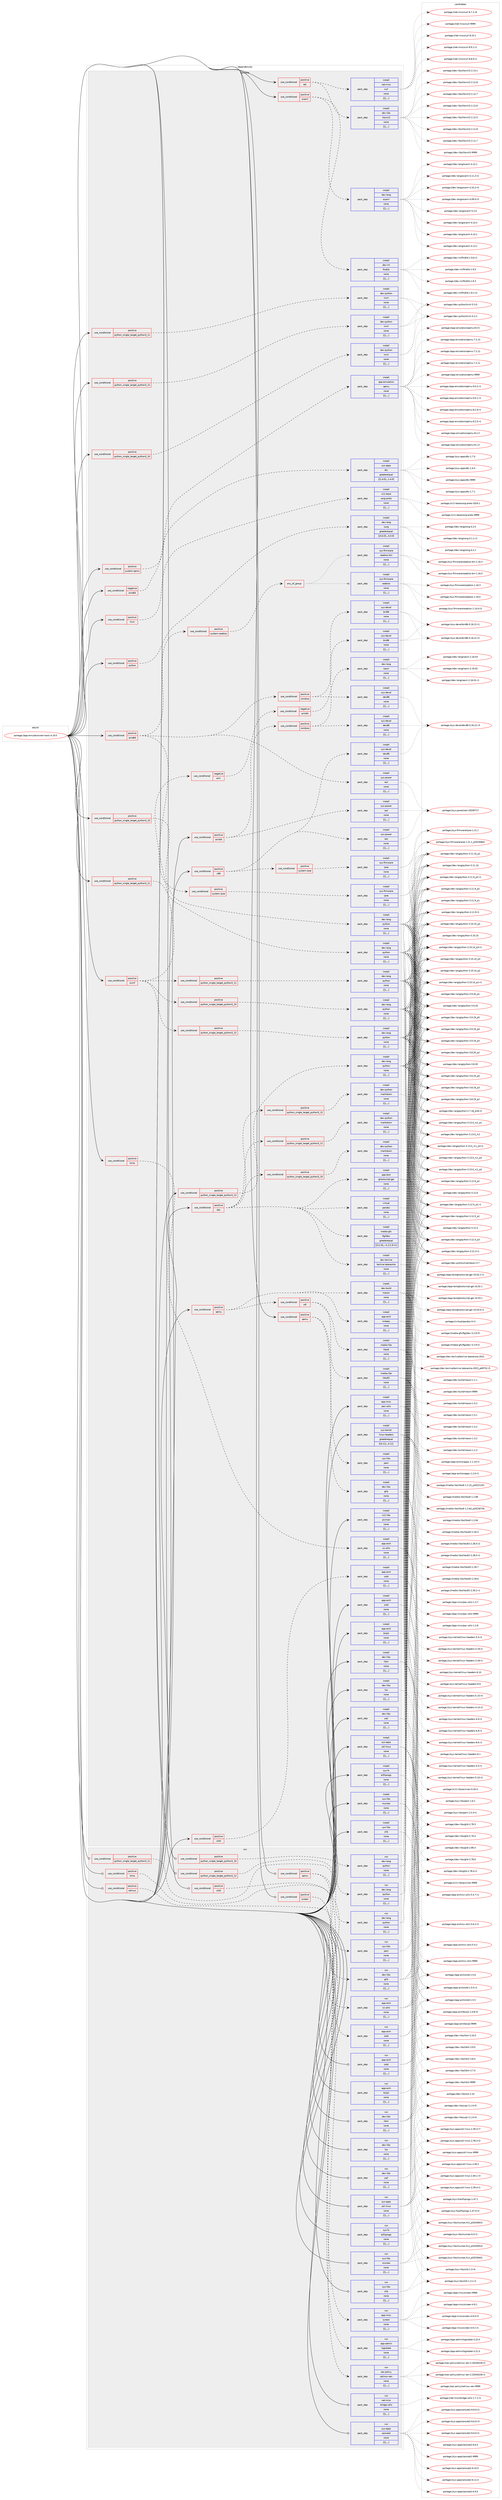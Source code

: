 digraph prolog {

# *************
# Graph options
# *************

newrank=true;
concentrate=true;
compound=true;
graph [rankdir=LR,fontname=Helvetica,fontsize=10,ranksep=1.5];#, ranksep=2.5, nodesep=0.2];
edge  [arrowhead=vee];
node  [fontname=Helvetica,fontsize=10];

# **********
# The ebuild
# **********

subgraph cluster_leftcol {
color=gray;
label=<<i>ebuild</i>>;
id [label="portage://app-emulation/xen-tools-4.19.0", color=red, width=4, href="../app-emulation/xen-tools-4.19.0.svg"];
}

# ****************
# The dependencies
# ****************

subgraph cluster_midcol {
color=gray;
label=<<i>dependencies</i>>;
subgraph cluster_compile {
fillcolor="#eeeeee";
style=filled;
label=<<i>compile</i>>;
subgraph cond10873 {
dependency36297 [label=<<TABLE BORDER="0" CELLBORDER="1" CELLSPACING="0" CELLPADDING="4"><TR><TD ROWSPAN="3" CELLPADDING="10">use_conditional</TD></TR><TR><TD>negative</TD></TR><TR><TD>amd64</TD></TR></TABLE>>, shape=none, color=red];
subgraph pack25064 {
dependency36298 [label=<<TABLE BORDER="0" CELLBORDER="1" CELLSPACING="0" CELLPADDING="4" WIDTH="220"><TR><TD ROWSPAN="6" CELLPADDING="30">pack_dep</TD></TR><TR><TD WIDTH="110">install</TD></TR><TR><TD>sys-apps</TD></TR><TR><TD>dtc</TD></TR><TR><TD>greaterequal</TD></TR><TR><TD>[[1,4,0],,,1.4.0]</TD></TR></TABLE>>, shape=none, color=blue];
}
dependency36297:e -> dependency36298:w [weight=20,style="dashed",arrowhead="vee"];
}
id:e -> dependency36297:w [weight=20,style="solid",arrowhead="vee"];
subgraph cond10874 {
dependency36299 [label=<<TABLE BORDER="0" CELLBORDER="1" CELLSPACING="0" CELLPADDING="4"><TR><TD ROWSPAN="3" CELLPADDING="10">use_conditional</TD></TR><TR><TD>positive</TD></TR><TR><TD>amd64</TD></TR></TABLE>>, shape=none, color=red];
subgraph pack25065 {
dependency36300 [label=<<TABLE BORDER="0" CELLBORDER="1" CELLSPACING="0" CELLPADDING="4" WIDTH="220"><TR><TD ROWSPAN="6" CELLPADDING="30">pack_dep</TD></TR><TR><TD WIDTH="110">install</TD></TR><TR><TD>sys-power</TD></TR><TR><TD>iasl</TD></TR><TR><TD>none</TD></TR><TR><TD>[[],,,,]</TD></TR></TABLE>>, shape=none, color=blue];
}
dependency36299:e -> dependency36300:w [weight=20,style="dashed",arrowhead="vee"];
subgraph cond10875 {
dependency36301 [label=<<TABLE BORDER="0" CELLBORDER="1" CELLSPACING="0" CELLPADDING="4"><TR><TD ROWSPAN="3" CELLPADDING="10">use_conditional</TD></TR><TR><TD>positive</TD></TR><TR><TD>system-seabios</TD></TR></TABLE>>, shape=none, color=red];
subgraph any297 {
dependency36302 [label=<<TABLE BORDER="0" CELLBORDER="1" CELLSPACING="0" CELLPADDING="4"><TR><TD CELLPADDING="10">any_of_group</TD></TR></TABLE>>, shape=none, color=red];subgraph pack25066 {
dependency36303 [label=<<TABLE BORDER="0" CELLBORDER="1" CELLSPACING="0" CELLPADDING="4" WIDTH="220"><TR><TD ROWSPAN="6" CELLPADDING="30">pack_dep</TD></TR><TR><TD WIDTH="110">install</TD></TR><TR><TD>sys-firmware</TD></TR><TR><TD>seabios</TD></TR><TR><TD>none</TD></TR><TR><TD>[[],,,,]</TD></TR></TABLE>>, shape=none, color=blue];
}
dependency36302:e -> dependency36303:w [weight=20,style="dotted",arrowhead="oinv"];
subgraph pack25067 {
dependency36304 [label=<<TABLE BORDER="0" CELLBORDER="1" CELLSPACING="0" CELLPADDING="4" WIDTH="220"><TR><TD ROWSPAN="6" CELLPADDING="30">pack_dep</TD></TR><TR><TD WIDTH="110">install</TD></TR><TR><TD>sys-firmware</TD></TR><TR><TD>seabios-bin</TD></TR><TR><TD>none</TD></TR><TR><TD>[[],,,,]</TD></TR></TABLE>>, shape=none, color=blue];
}
dependency36302:e -> dependency36304:w [weight=20,style="dotted",arrowhead="oinv"];
}
dependency36301:e -> dependency36302:w [weight=20,style="dashed",arrowhead="vee"];
}
dependency36299:e -> dependency36301:w [weight=20,style="dashed",arrowhead="vee"];
subgraph cond10876 {
dependency36305 [label=<<TABLE BORDER="0" CELLBORDER="1" CELLSPACING="0" CELLPADDING="4"><TR><TD ROWSPAN="3" CELLPADDING="10">use_conditional</TD></TR><TR><TD>positive</TD></TR><TR><TD>system-ipxe</TD></TR></TABLE>>, shape=none, color=red];
subgraph pack25068 {
dependency36306 [label=<<TABLE BORDER="0" CELLBORDER="1" CELLSPACING="0" CELLPADDING="4" WIDTH="220"><TR><TD ROWSPAN="6" CELLPADDING="30">pack_dep</TD></TR><TR><TD WIDTH="110">install</TD></TR><TR><TD>sys-firmware</TD></TR><TR><TD>ipxe</TD></TR><TR><TD>none</TD></TR><TR><TD>[[],,,,]</TD></TR></TABLE>>, shape=none, color=blue];
}
dependency36305:e -> dependency36306:w [weight=20,style="dashed",arrowhead="vee"];
}
dependency36299:e -> dependency36305:w [weight=20,style="dashed",arrowhead="vee"];
subgraph cond10877 {
dependency36307 [label=<<TABLE BORDER="0" CELLBORDER="1" CELLSPACING="0" CELLPADDING="4"><TR><TD ROWSPAN="3" CELLPADDING="10">use_conditional</TD></TR><TR><TD>positive</TD></TR><TR><TD>rombios</TD></TR></TABLE>>, shape=none, color=red];
subgraph pack25069 {
dependency36308 [label=<<TABLE BORDER="0" CELLBORDER="1" CELLSPACING="0" CELLPADDING="4" WIDTH="220"><TR><TD ROWSPAN="6" CELLPADDING="30">pack_dep</TD></TR><TR><TD WIDTH="110">install</TD></TR><TR><TD>sys-devel</TD></TR><TR><TD>bin86</TD></TR><TR><TD>none</TD></TR><TR><TD>[[],,,,]</TD></TR></TABLE>>, shape=none, color=blue];
}
dependency36307:e -> dependency36308:w [weight=20,style="dashed",arrowhead="vee"];
subgraph pack25070 {
dependency36309 [label=<<TABLE BORDER="0" CELLBORDER="1" CELLSPACING="0" CELLPADDING="4" WIDTH="220"><TR><TD ROWSPAN="6" CELLPADDING="30">pack_dep</TD></TR><TR><TD WIDTH="110">install</TD></TR><TR><TD>sys-devel</TD></TR><TR><TD>dev86</TD></TR><TR><TD>none</TD></TR><TR><TD>[[],,,,]</TD></TR></TABLE>>, shape=none, color=blue];
}
dependency36307:e -> dependency36309:w [weight=20,style="dashed",arrowhead="vee"];
}
dependency36299:e -> dependency36307:w [weight=20,style="dashed",arrowhead="vee"];
}
id:e -> dependency36299:w [weight=20,style="solid",arrowhead="vee"];
subgraph cond10878 {
dependency36310 [label=<<TABLE BORDER="0" CELLBORDER="1" CELLSPACING="0" CELLPADDING="4"><TR><TD ROWSPAN="3" CELLPADDING="10">use_conditional</TD></TR><TR><TD>positive</TD></TR><TR><TD>api</TD></TR></TABLE>>, shape=none, color=red];
subgraph pack25071 {
dependency36311 [label=<<TABLE BORDER="0" CELLBORDER="1" CELLSPACING="0" CELLPADDING="4" WIDTH="220"><TR><TD ROWSPAN="6" CELLPADDING="30">pack_dep</TD></TR><TR><TD WIDTH="110">install</TD></TR><TR><TD>dev-libs</TD></TR><TR><TD>libxml2</TD></TR><TR><TD>none</TD></TR><TR><TD>[[],,,,]</TD></TR></TABLE>>, shape=none, color=blue];
}
dependency36310:e -> dependency36311:w [weight=20,style="dashed",arrowhead="vee"];
subgraph pack25072 {
dependency36312 [label=<<TABLE BORDER="0" CELLBORDER="1" CELLSPACING="0" CELLPADDING="4" WIDTH="220"><TR><TD ROWSPAN="6" CELLPADDING="30">pack_dep</TD></TR><TR><TD WIDTH="110">install</TD></TR><TR><TD>net-misc</TD></TR><TR><TD>curl</TD></TR><TR><TD>none</TD></TR><TR><TD>[[],,,,]</TD></TR></TABLE>>, shape=none, color=blue];
}
dependency36310:e -> dependency36312:w [weight=20,style="dashed",arrowhead="vee"];
}
id:e -> dependency36310:w [weight=20,style="solid",arrowhead="vee"];
subgraph cond10879 {
dependency36313 [label=<<TABLE BORDER="0" CELLBORDER="1" CELLSPACING="0" CELLPADDING="4"><TR><TD ROWSPAN="3" CELLPADDING="10">use_conditional</TD></TR><TR><TD>positive</TD></TR><TR><TD>arm64</TD></TR></TABLE>>, shape=none, color=red];
subgraph pack25073 {
dependency36314 [label=<<TABLE BORDER="0" CELLBORDER="1" CELLSPACING="0" CELLPADDING="4" WIDTH="220"><TR><TD ROWSPAN="6" CELLPADDING="30">pack_dep</TD></TR><TR><TD WIDTH="110">install</TD></TR><TR><TD>sys-power</TD></TR><TR><TD>iasl</TD></TR><TR><TD>none</TD></TR><TR><TD>[[],,,,]</TD></TR></TABLE>>, shape=none, color=blue];
}
dependency36313:e -> dependency36314:w [weight=20,style="dashed",arrowhead="vee"];
subgraph cond10880 {
dependency36315 [label=<<TABLE BORDER="0" CELLBORDER="1" CELLSPACING="0" CELLPADDING="4"><TR><TD ROWSPAN="3" CELLPADDING="10">use_conditional</TD></TR><TR><TD>positive</TD></TR><TR><TD>rombios</TD></TR></TABLE>>, shape=none, color=red];
subgraph pack25074 {
dependency36316 [label=<<TABLE BORDER="0" CELLBORDER="1" CELLSPACING="0" CELLPADDING="4" WIDTH="220"><TR><TD ROWSPAN="6" CELLPADDING="30">pack_dep</TD></TR><TR><TD WIDTH="110">install</TD></TR><TR><TD>sys-devel</TD></TR><TR><TD>bin86</TD></TR><TR><TD>none</TD></TR><TR><TD>[[],,,,]</TD></TR></TABLE>>, shape=none, color=blue];
}
dependency36315:e -> dependency36316:w [weight=20,style="dashed",arrowhead="vee"];
subgraph pack25075 {
dependency36317 [label=<<TABLE BORDER="0" CELLBORDER="1" CELLSPACING="0" CELLPADDING="4" WIDTH="220"><TR><TD ROWSPAN="6" CELLPADDING="30">pack_dep</TD></TR><TR><TD WIDTH="110">install</TD></TR><TR><TD>sys-devel</TD></TR><TR><TD>dev86</TD></TR><TR><TD>none</TD></TR><TR><TD>[[],,,,]</TD></TR></TABLE>>, shape=none, color=blue];
}
dependency36315:e -> dependency36317:w [weight=20,style="dashed",arrowhead="vee"];
}
dependency36313:e -> dependency36315:w [weight=20,style="dashed",arrowhead="vee"];
}
id:e -> dependency36313:w [weight=20,style="solid",arrowhead="vee"];
subgraph cond10881 {
dependency36318 [label=<<TABLE BORDER="0" CELLBORDER="1" CELLSPACING="0" CELLPADDING="4"><TR><TD ROWSPAN="3" CELLPADDING="10">use_conditional</TD></TR><TR><TD>positive</TD></TR><TR><TD>doc</TD></TR></TABLE>>, shape=none, color=red];
subgraph pack25076 {
dependency36319 [label=<<TABLE BORDER="0" CELLBORDER="1" CELLSPACING="0" CELLPADDING="4" WIDTH="220"><TR><TD ROWSPAN="6" CELLPADDING="30">pack_dep</TD></TR><TR><TD WIDTH="110">install</TD></TR><TR><TD>app-text</TD></TR><TR><TD>ghostscript-gpl</TD></TR><TR><TD>none</TD></TR><TR><TD>[[],,,,]</TD></TR></TABLE>>, shape=none, color=blue];
}
dependency36318:e -> dependency36319:w [weight=20,style="dashed",arrowhead="vee"];
subgraph cond10882 {
dependency36320 [label=<<TABLE BORDER="0" CELLBORDER="1" CELLSPACING="0" CELLPADDING="4"><TR><TD ROWSPAN="3" CELLPADDING="10">use_conditional</TD></TR><TR><TD>positive</TD></TR><TR><TD>python_single_target_python3_10</TD></TR></TABLE>>, shape=none, color=red];
subgraph pack25077 {
dependency36321 [label=<<TABLE BORDER="0" CELLBORDER="1" CELLSPACING="0" CELLPADDING="4" WIDTH="220"><TR><TD ROWSPAN="6" CELLPADDING="30">pack_dep</TD></TR><TR><TD WIDTH="110">install</TD></TR><TR><TD>dev-python</TD></TR><TR><TD>markdown</TD></TR><TR><TD>none</TD></TR><TR><TD>[[],,,,]</TD></TR></TABLE>>, shape=none, color=blue];
}
dependency36320:e -> dependency36321:w [weight=20,style="dashed",arrowhead="vee"];
}
dependency36318:e -> dependency36320:w [weight=20,style="dashed",arrowhead="vee"];
subgraph cond10883 {
dependency36322 [label=<<TABLE BORDER="0" CELLBORDER="1" CELLSPACING="0" CELLPADDING="4"><TR><TD ROWSPAN="3" CELLPADDING="10">use_conditional</TD></TR><TR><TD>positive</TD></TR><TR><TD>python_single_target_python3_11</TD></TR></TABLE>>, shape=none, color=red];
subgraph pack25078 {
dependency36323 [label=<<TABLE BORDER="0" CELLBORDER="1" CELLSPACING="0" CELLPADDING="4" WIDTH="220"><TR><TD ROWSPAN="6" CELLPADDING="30">pack_dep</TD></TR><TR><TD WIDTH="110">install</TD></TR><TR><TD>dev-python</TD></TR><TR><TD>markdown</TD></TR><TR><TD>none</TD></TR><TR><TD>[[],,,,]</TD></TR></TABLE>>, shape=none, color=blue];
}
dependency36322:e -> dependency36323:w [weight=20,style="dashed",arrowhead="vee"];
}
dependency36318:e -> dependency36322:w [weight=20,style="dashed",arrowhead="vee"];
subgraph cond10884 {
dependency36324 [label=<<TABLE BORDER="0" CELLBORDER="1" CELLSPACING="0" CELLPADDING="4"><TR><TD ROWSPAN="3" CELLPADDING="10">use_conditional</TD></TR><TR><TD>positive</TD></TR><TR><TD>python_single_target_python3_12</TD></TR></TABLE>>, shape=none, color=red];
subgraph pack25079 {
dependency36325 [label=<<TABLE BORDER="0" CELLBORDER="1" CELLSPACING="0" CELLPADDING="4" WIDTH="220"><TR><TD ROWSPAN="6" CELLPADDING="30">pack_dep</TD></TR><TR><TD WIDTH="110">install</TD></TR><TR><TD>dev-python</TD></TR><TR><TD>markdown</TD></TR><TR><TD>none</TD></TR><TR><TD>[[],,,,]</TD></TR></TABLE>>, shape=none, color=blue];
}
dependency36324:e -> dependency36325:w [weight=20,style="dashed",arrowhead="vee"];
}
dependency36318:e -> dependency36324:w [weight=20,style="dashed",arrowhead="vee"];
subgraph pack25080 {
dependency36326 [label=<<TABLE BORDER="0" CELLBORDER="1" CELLSPACING="0" CELLPADDING="4" WIDTH="220"><TR><TD ROWSPAN="6" CELLPADDING="30">pack_dep</TD></TR><TR><TD WIDTH="110">install</TD></TR><TR><TD>dev-texlive</TD></TR><TR><TD>texlive-latexextra</TD></TR><TR><TD>none</TD></TR><TR><TD>[[],,,,]</TD></TR></TABLE>>, shape=none, color=blue];
}
dependency36318:e -> dependency36326:w [weight=20,style="dashed",arrowhead="vee"];
subgraph pack25081 {
dependency36327 [label=<<TABLE BORDER="0" CELLBORDER="1" CELLSPACING="0" CELLPADDING="4" WIDTH="220"><TR><TD ROWSPAN="6" CELLPADDING="30">pack_dep</TD></TR><TR><TD WIDTH="110">install</TD></TR><TR><TD>media-gfx</TD></TR><TR><TD>fig2dev</TD></TR><TR><TD>greaterequal</TD></TR><TR><TD>[[3,2,9],,-r1,3.2.9-r1]</TD></TR></TABLE>>, shape=none, color=blue];
}
dependency36318:e -> dependency36327:w [weight=20,style="dashed",arrowhead="vee"];
subgraph pack25082 {
dependency36328 [label=<<TABLE BORDER="0" CELLBORDER="1" CELLSPACING="0" CELLPADDING="4" WIDTH="220"><TR><TD ROWSPAN="6" CELLPADDING="30">pack_dep</TD></TR><TR><TD WIDTH="110">install</TD></TR><TR><TD>virtual</TD></TR><TR><TD>pandoc</TD></TR><TR><TD>none</TD></TR><TR><TD>[[],,,,]</TD></TR></TABLE>>, shape=none, color=blue];
}
dependency36318:e -> dependency36328:w [weight=20,style="dashed",arrowhead="vee"];
}
id:e -> dependency36318:w [weight=20,style="solid",arrowhead="vee"];
subgraph cond10885 {
dependency36329 [label=<<TABLE BORDER="0" CELLBORDER="1" CELLSPACING="0" CELLPADDING="4"><TR><TD ROWSPAN="3" CELLPADDING="10">use_conditional</TD></TR><TR><TD>positive</TD></TR><TR><TD>hvm</TD></TR></TABLE>>, shape=none, color=red];
subgraph pack25083 {
dependency36330 [label=<<TABLE BORDER="0" CELLBORDER="1" CELLSPACING="0" CELLPADDING="4" WIDTH="220"><TR><TD ROWSPAN="6" CELLPADDING="30">pack_dep</TD></TR><TR><TD WIDTH="110">install</TD></TR><TR><TD>x11-base</TD></TR><TR><TD>xorg-proto</TD></TR><TR><TD>none</TD></TR><TR><TD>[[],,,,]</TD></TR></TABLE>>, shape=none, color=blue];
}
dependency36329:e -> dependency36330:w [weight=20,style="dashed",arrowhead="vee"];
}
id:e -> dependency36329:w [weight=20,style="solid",arrowhead="vee"];
subgraph cond10886 {
dependency36331 [label=<<TABLE BORDER="0" CELLBORDER="1" CELLSPACING="0" CELLPADDING="4"><TR><TD ROWSPAN="3" CELLPADDING="10">use_conditional</TD></TR><TR><TD>positive</TD></TR><TR><TD>lzma</TD></TR></TABLE>>, shape=none, color=red];
subgraph pack25084 {
dependency36332 [label=<<TABLE BORDER="0" CELLBORDER="1" CELLSPACING="0" CELLPADDING="4" WIDTH="220"><TR><TD ROWSPAN="6" CELLPADDING="30">pack_dep</TD></TR><TR><TD WIDTH="110">install</TD></TR><TR><TD>app-arch</TD></TR><TR><TD>xz-utils</TD></TR><TR><TD>none</TD></TR><TR><TD>[[],,,,]</TD></TR></TABLE>>, shape=none, color=blue];
}
dependency36331:e -> dependency36332:w [weight=20,style="dashed",arrowhead="vee"];
}
id:e -> dependency36331:w [weight=20,style="solid",arrowhead="vee"];
subgraph cond10887 {
dependency36333 [label=<<TABLE BORDER="0" CELLBORDER="1" CELLSPACING="0" CELLPADDING="4"><TR><TD ROWSPAN="3" CELLPADDING="10">use_conditional</TD></TR><TR><TD>positive</TD></TR><TR><TD>ocaml</TD></TR></TABLE>>, shape=none, color=red];
subgraph pack25085 {
dependency36334 [label=<<TABLE BORDER="0" CELLBORDER="1" CELLSPACING="0" CELLPADDING="4" WIDTH="220"><TR><TD ROWSPAN="6" CELLPADDING="30">pack_dep</TD></TR><TR><TD WIDTH="110">install</TD></TR><TR><TD>dev-ml</TD></TR><TR><TD>findlib</TD></TR><TR><TD>none</TD></TR><TR><TD>[[],,,,]</TD></TR></TABLE>>, shape=none, color=blue];
}
dependency36333:e -> dependency36334:w [weight=20,style="dashed",arrowhead="vee"];
subgraph pack25086 {
dependency36335 [label=<<TABLE BORDER="0" CELLBORDER="1" CELLSPACING="0" CELLPADDING="4" WIDTH="220"><TR><TD ROWSPAN="6" CELLPADDING="30">pack_dep</TD></TR><TR><TD WIDTH="110">install</TD></TR><TR><TD>dev-lang</TD></TR><TR><TD>ocaml</TD></TR><TR><TD>none</TD></TR><TR><TD>[[],,,,]</TD></TR></TABLE>>, shape=none, color=blue];
}
dependency36333:e -> dependency36335:w [weight=20,style="dashed",arrowhead="vee"];
}
id:e -> dependency36333:w [weight=20,style="solid",arrowhead="vee"];
subgraph cond10888 {
dependency36336 [label=<<TABLE BORDER="0" CELLBORDER="1" CELLSPACING="0" CELLPADDING="4"><TR><TD ROWSPAN="3" CELLPADDING="10">use_conditional</TD></TR><TR><TD>positive</TD></TR><TR><TD>ovmf</TD></TR></TABLE>>, shape=none, color=red];
subgraph cond10889 {
dependency36337 [label=<<TABLE BORDER="0" CELLBORDER="1" CELLSPACING="0" CELLPADDING="4"><TR><TD ROWSPAN="3" CELLPADDING="10">use_conditional</TD></TR><TR><TD>negative</TD></TR><TR><TD>arm</TD></TR></TABLE>>, shape=none, color=red];
subgraph cond10890 {
dependency36338 [label=<<TABLE BORDER="0" CELLBORDER="1" CELLSPACING="0" CELLPADDING="4"><TR><TD ROWSPAN="3" CELLPADDING="10">use_conditional</TD></TR><TR><TD>negative</TD></TR><TR><TD>arm64</TD></TR></TABLE>>, shape=none, color=red];
subgraph pack25087 {
dependency36339 [label=<<TABLE BORDER="0" CELLBORDER="1" CELLSPACING="0" CELLPADDING="4" WIDTH="220"><TR><TD ROWSPAN="6" CELLPADDING="30">pack_dep</TD></TR><TR><TD WIDTH="110">install</TD></TR><TR><TD>dev-lang</TD></TR><TR><TD>nasm</TD></TR><TR><TD>none</TD></TR><TR><TD>[[],,,,]</TD></TR></TABLE>>, shape=none, color=blue];
}
dependency36338:e -> dependency36339:w [weight=20,style="dashed",arrowhead="vee"];
}
dependency36337:e -> dependency36338:w [weight=20,style="dashed",arrowhead="vee"];
}
dependency36336:e -> dependency36337:w [weight=20,style="dashed",arrowhead="vee"];
subgraph cond10891 {
dependency36340 [label=<<TABLE BORDER="0" CELLBORDER="1" CELLSPACING="0" CELLPADDING="4"><TR><TD ROWSPAN="3" CELLPADDING="10">use_conditional</TD></TR><TR><TD>positive</TD></TR><TR><TD>python_single_target_python3_10</TD></TR></TABLE>>, shape=none, color=red];
subgraph pack25088 {
dependency36341 [label=<<TABLE BORDER="0" CELLBORDER="1" CELLSPACING="0" CELLPADDING="4" WIDTH="220"><TR><TD ROWSPAN="6" CELLPADDING="30">pack_dep</TD></TR><TR><TD WIDTH="110">install</TD></TR><TR><TD>dev-lang</TD></TR><TR><TD>python</TD></TR><TR><TD>none</TD></TR><TR><TD>[[],,,,]</TD></TR></TABLE>>, shape=none, color=blue];
}
dependency36340:e -> dependency36341:w [weight=20,style="dashed",arrowhead="vee"];
}
dependency36336:e -> dependency36340:w [weight=20,style="dashed",arrowhead="vee"];
subgraph cond10892 {
dependency36342 [label=<<TABLE BORDER="0" CELLBORDER="1" CELLSPACING="0" CELLPADDING="4"><TR><TD ROWSPAN="3" CELLPADDING="10">use_conditional</TD></TR><TR><TD>positive</TD></TR><TR><TD>python_single_target_python3_11</TD></TR></TABLE>>, shape=none, color=red];
subgraph pack25089 {
dependency36343 [label=<<TABLE BORDER="0" CELLBORDER="1" CELLSPACING="0" CELLPADDING="4" WIDTH="220"><TR><TD ROWSPAN="6" CELLPADDING="30">pack_dep</TD></TR><TR><TD WIDTH="110">install</TD></TR><TR><TD>dev-lang</TD></TR><TR><TD>python</TD></TR><TR><TD>none</TD></TR><TR><TD>[[],,,,]</TD></TR></TABLE>>, shape=none, color=blue];
}
dependency36342:e -> dependency36343:w [weight=20,style="dashed",arrowhead="vee"];
}
dependency36336:e -> dependency36342:w [weight=20,style="dashed",arrowhead="vee"];
subgraph cond10893 {
dependency36344 [label=<<TABLE BORDER="0" CELLBORDER="1" CELLSPACING="0" CELLPADDING="4"><TR><TD ROWSPAN="3" CELLPADDING="10">use_conditional</TD></TR><TR><TD>positive</TD></TR><TR><TD>python_single_target_python3_12</TD></TR></TABLE>>, shape=none, color=red];
subgraph pack25090 {
dependency36345 [label=<<TABLE BORDER="0" CELLBORDER="1" CELLSPACING="0" CELLPADDING="4" WIDTH="220"><TR><TD ROWSPAN="6" CELLPADDING="30">pack_dep</TD></TR><TR><TD WIDTH="110">install</TD></TR><TR><TD>dev-lang</TD></TR><TR><TD>python</TD></TR><TR><TD>none</TD></TR><TR><TD>[[],,,,]</TD></TR></TABLE>>, shape=none, color=blue];
}
dependency36344:e -> dependency36345:w [weight=20,style="dashed",arrowhead="vee"];
}
dependency36336:e -> dependency36344:w [weight=20,style="dashed",arrowhead="vee"];
}
id:e -> dependency36336:w [weight=20,style="solid",arrowhead="vee"];
subgraph cond10894 {
dependency36346 [label=<<TABLE BORDER="0" CELLBORDER="1" CELLSPACING="0" CELLPADDING="4"><TR><TD ROWSPAN="3" CELLPADDING="10">use_conditional</TD></TR><TR><TD>positive</TD></TR><TR><TD>python</TD></TR></TABLE>>, shape=none, color=red];
subgraph pack25091 {
dependency36347 [label=<<TABLE BORDER="0" CELLBORDER="1" CELLSPACING="0" CELLPADDING="4" WIDTH="220"><TR><TD ROWSPAN="6" CELLPADDING="30">pack_dep</TD></TR><TR><TD WIDTH="110">install</TD></TR><TR><TD>dev-lang</TD></TR><TR><TD>swig</TD></TR><TR><TD>greaterequal</TD></TR><TR><TD>[[4,0,0],,,4.0.0]</TD></TR></TABLE>>, shape=none, color=blue];
}
dependency36346:e -> dependency36347:w [weight=20,style="dashed",arrowhead="vee"];
}
id:e -> dependency36346:w [weight=20,style="solid",arrowhead="vee"];
subgraph cond10895 {
dependency36348 [label=<<TABLE BORDER="0" CELLBORDER="1" CELLSPACING="0" CELLPADDING="4"><TR><TD ROWSPAN="3" CELLPADDING="10">use_conditional</TD></TR><TR><TD>positive</TD></TR><TR><TD>python_single_target_python3_10</TD></TR></TABLE>>, shape=none, color=red];
subgraph pack25092 {
dependency36349 [label=<<TABLE BORDER="0" CELLBORDER="1" CELLSPACING="0" CELLPADDING="4" WIDTH="220"><TR><TD ROWSPAN="6" CELLPADDING="30">pack_dep</TD></TR><TR><TD WIDTH="110">install</TD></TR><TR><TD>dev-lang</TD></TR><TR><TD>python</TD></TR><TR><TD>none</TD></TR><TR><TD>[[],,,,]</TD></TR></TABLE>>, shape=none, color=blue];
}
dependency36348:e -> dependency36349:w [weight=20,style="dashed",arrowhead="vee"];
}
id:e -> dependency36348:w [weight=20,style="solid",arrowhead="vee"];
subgraph cond10896 {
dependency36350 [label=<<TABLE BORDER="0" CELLBORDER="1" CELLSPACING="0" CELLPADDING="4"><TR><TD ROWSPAN="3" CELLPADDING="10">use_conditional</TD></TR><TR><TD>positive</TD></TR><TR><TD>python_single_target_python3_10</TD></TR></TABLE>>, shape=none, color=red];
subgraph pack25093 {
dependency36351 [label=<<TABLE BORDER="0" CELLBORDER="1" CELLSPACING="0" CELLPADDING="4" WIDTH="220"><TR><TD ROWSPAN="6" CELLPADDING="30">pack_dep</TD></TR><TR><TD WIDTH="110">install</TD></TR><TR><TD>dev-python</TD></TR><TR><TD>lxml</TD></TR><TR><TD>none</TD></TR><TR><TD>[[],,,,]</TD></TR></TABLE>>, shape=none, color=blue];
}
dependency36350:e -> dependency36351:w [weight=20,style="dashed",arrowhead="vee"];
}
id:e -> dependency36350:w [weight=20,style="solid",arrowhead="vee"];
subgraph cond10897 {
dependency36352 [label=<<TABLE BORDER="0" CELLBORDER="1" CELLSPACING="0" CELLPADDING="4"><TR><TD ROWSPAN="3" CELLPADDING="10">use_conditional</TD></TR><TR><TD>positive</TD></TR><TR><TD>python_single_target_python3_11</TD></TR></TABLE>>, shape=none, color=red];
subgraph pack25094 {
dependency36353 [label=<<TABLE BORDER="0" CELLBORDER="1" CELLSPACING="0" CELLPADDING="4" WIDTH="220"><TR><TD ROWSPAN="6" CELLPADDING="30">pack_dep</TD></TR><TR><TD WIDTH="110">install</TD></TR><TR><TD>dev-lang</TD></TR><TR><TD>python</TD></TR><TR><TD>none</TD></TR><TR><TD>[[],,,,]</TD></TR></TABLE>>, shape=none, color=blue];
}
dependency36352:e -> dependency36353:w [weight=20,style="dashed",arrowhead="vee"];
}
id:e -> dependency36352:w [weight=20,style="solid",arrowhead="vee"];
subgraph cond10898 {
dependency36354 [label=<<TABLE BORDER="0" CELLBORDER="1" CELLSPACING="0" CELLPADDING="4"><TR><TD ROWSPAN="3" CELLPADDING="10">use_conditional</TD></TR><TR><TD>positive</TD></TR><TR><TD>python_single_target_python3_11</TD></TR></TABLE>>, shape=none, color=red];
subgraph pack25095 {
dependency36355 [label=<<TABLE BORDER="0" CELLBORDER="1" CELLSPACING="0" CELLPADDING="4" WIDTH="220"><TR><TD ROWSPAN="6" CELLPADDING="30">pack_dep</TD></TR><TR><TD WIDTH="110">install</TD></TR><TR><TD>dev-python</TD></TR><TR><TD>lxml</TD></TR><TR><TD>none</TD></TR><TR><TD>[[],,,,]</TD></TR></TABLE>>, shape=none, color=blue];
}
dependency36354:e -> dependency36355:w [weight=20,style="dashed",arrowhead="vee"];
}
id:e -> dependency36354:w [weight=20,style="solid",arrowhead="vee"];
subgraph cond10899 {
dependency36356 [label=<<TABLE BORDER="0" CELLBORDER="1" CELLSPACING="0" CELLPADDING="4"><TR><TD ROWSPAN="3" CELLPADDING="10">use_conditional</TD></TR><TR><TD>positive</TD></TR><TR><TD>python_single_target_python3_12</TD></TR></TABLE>>, shape=none, color=red];
subgraph pack25096 {
dependency36357 [label=<<TABLE BORDER="0" CELLBORDER="1" CELLSPACING="0" CELLPADDING="4" WIDTH="220"><TR><TD ROWSPAN="6" CELLPADDING="30">pack_dep</TD></TR><TR><TD WIDTH="110">install</TD></TR><TR><TD>dev-lang</TD></TR><TR><TD>python</TD></TR><TR><TD>none</TD></TR><TR><TD>[[],,,,]</TD></TR></TABLE>>, shape=none, color=blue];
}
dependency36356:e -> dependency36357:w [weight=20,style="dashed",arrowhead="vee"];
}
id:e -> dependency36356:w [weight=20,style="solid",arrowhead="vee"];
subgraph cond10900 {
dependency36358 [label=<<TABLE BORDER="0" CELLBORDER="1" CELLSPACING="0" CELLPADDING="4"><TR><TD ROWSPAN="3" CELLPADDING="10">use_conditional</TD></TR><TR><TD>positive</TD></TR><TR><TD>python_single_target_python3_12</TD></TR></TABLE>>, shape=none, color=red];
subgraph pack25097 {
dependency36359 [label=<<TABLE BORDER="0" CELLBORDER="1" CELLSPACING="0" CELLPADDING="4" WIDTH="220"><TR><TD ROWSPAN="6" CELLPADDING="30">pack_dep</TD></TR><TR><TD WIDTH="110">install</TD></TR><TR><TD>dev-python</TD></TR><TR><TD>lxml</TD></TR><TR><TD>none</TD></TR><TR><TD>[[],,,,]</TD></TR></TABLE>>, shape=none, color=blue];
}
dependency36358:e -> dependency36359:w [weight=20,style="dashed",arrowhead="vee"];
}
id:e -> dependency36358:w [weight=20,style="solid",arrowhead="vee"];
subgraph cond10901 {
dependency36360 [label=<<TABLE BORDER="0" CELLBORDER="1" CELLSPACING="0" CELLPADDING="4"><TR><TD ROWSPAN="3" CELLPADDING="10">use_conditional</TD></TR><TR><TD>positive</TD></TR><TR><TD>qemu</TD></TR></TABLE>>, shape=none, color=red];
subgraph pack25098 {
dependency36361 [label=<<TABLE BORDER="0" CELLBORDER="1" CELLSPACING="0" CELLPADDING="4" WIDTH="220"><TR><TD ROWSPAN="6" CELLPADDING="30">pack_dep</TD></TR><TR><TD WIDTH="110">install</TD></TR><TR><TD>app-arch</TD></TR><TR><TD>snappy</TD></TR><TR><TD>none</TD></TR><TR><TD>[[],,,,]</TD></TR></TABLE>>, shape=none, color=blue];
}
dependency36360:e -> dependency36361:w [weight=20,style="dashed",arrowhead="vee"];
subgraph pack25099 {
dependency36362 [label=<<TABLE BORDER="0" CELLBORDER="1" CELLSPACING="0" CELLPADDING="4" WIDTH="220"><TR><TD ROWSPAN="6" CELLPADDING="30">pack_dep</TD></TR><TR><TD WIDTH="110">install</TD></TR><TR><TD>dev-build</TD></TR><TR><TD>meson</TD></TR><TR><TD>none</TD></TR><TR><TD>[[],,,,]</TD></TR></TABLE>>, shape=none, color=blue];
}
dependency36360:e -> dependency36362:w [weight=20,style="dashed",arrowhead="vee"];
subgraph cond10902 {
dependency36363 [label=<<TABLE BORDER="0" CELLBORDER="1" CELLSPACING="0" CELLPADDING="4"><TR><TD ROWSPAN="3" CELLPADDING="10">use_conditional</TD></TR><TR><TD>positive</TD></TR><TR><TD>sdl</TD></TR></TABLE>>, shape=none, color=red];
subgraph pack25100 {
dependency36364 [label=<<TABLE BORDER="0" CELLBORDER="1" CELLSPACING="0" CELLPADDING="4" WIDTH="220"><TR><TD ROWSPAN="6" CELLPADDING="30">pack_dep</TD></TR><TR><TD WIDTH="110">install</TD></TR><TR><TD>media-libs</TD></TR><TR><TD>libsdl</TD></TR><TR><TD>none</TD></TR><TR><TD>[[],,,,]</TD></TR></TABLE>>, shape=none, color=blue];
}
dependency36363:e -> dependency36364:w [weight=20,style="dashed",arrowhead="vee"];
subgraph pack25101 {
dependency36365 [label=<<TABLE BORDER="0" CELLBORDER="1" CELLSPACING="0" CELLPADDING="4" WIDTH="220"><TR><TD ROWSPAN="6" CELLPADDING="30">pack_dep</TD></TR><TR><TD WIDTH="110">install</TD></TR><TR><TD>media-libs</TD></TR><TR><TD>libsdl2</TD></TR><TR><TD>none</TD></TR><TR><TD>[[],,,,]</TD></TR></TABLE>>, shape=none, color=blue];
}
dependency36363:e -> dependency36365:w [weight=20,style="dashed",arrowhead="vee"];
}
dependency36360:e -> dependency36363:w [weight=20,style="dashed",arrowhead="vee"];
}
id:e -> dependency36360:w [weight=20,style="solid",arrowhead="vee"];
subgraph cond10903 {
dependency36366 [label=<<TABLE BORDER="0" CELLBORDER="1" CELLSPACING="0" CELLPADDING="4"><TR><TD ROWSPAN="3" CELLPADDING="10">use_conditional</TD></TR><TR><TD>positive</TD></TR><TR><TD>qemu</TD></TR></TABLE>>, shape=none, color=red];
subgraph pack25102 {
dependency36367 [label=<<TABLE BORDER="0" CELLBORDER="1" CELLSPACING="0" CELLPADDING="4" WIDTH="220"><TR><TD ROWSPAN="6" CELLPADDING="30">pack_dep</TD></TR><TR><TD WIDTH="110">install</TD></TR><TR><TD>dev-libs</TD></TR><TR><TD>glib</TD></TR><TR><TD>none</TD></TR><TR><TD>[[],,,,]</TD></TR></TABLE>>, shape=none, color=blue];
}
dependency36366:e -> dependency36367:w [weight=20,style="dashed",arrowhead="vee"];
subgraph pack25103 {
dependency36368 [label=<<TABLE BORDER="0" CELLBORDER="1" CELLSPACING="0" CELLPADDING="4" WIDTH="220"><TR><TD ROWSPAN="6" CELLPADDING="30">pack_dep</TD></TR><TR><TD WIDTH="110">install</TD></TR><TR><TD>sys-libs</TD></TR><TR><TD>pam</TD></TR><TR><TD>none</TD></TR><TR><TD>[[],,,,]</TD></TR></TABLE>>, shape=none, color=blue];
}
dependency36366:e -> dependency36368:w [weight=20,style="dashed",arrowhead="vee"];
}
id:e -> dependency36366:w [weight=20,style="solid",arrowhead="vee"];
subgraph cond10904 {
dependency36369 [label=<<TABLE BORDER="0" CELLBORDER="1" CELLSPACING="0" CELLPADDING="4"><TR><TD ROWSPAN="3" CELLPADDING="10">use_conditional</TD></TR><TR><TD>positive</TD></TR><TR><TD>system-qemu</TD></TR></TABLE>>, shape=none, color=red];
subgraph pack25104 {
dependency36370 [label=<<TABLE BORDER="0" CELLBORDER="1" CELLSPACING="0" CELLPADDING="4" WIDTH="220"><TR><TD ROWSPAN="6" CELLPADDING="30">pack_dep</TD></TR><TR><TD WIDTH="110">install</TD></TR><TR><TD>app-emulation</TD></TR><TR><TD>qemu</TD></TR><TR><TD>none</TD></TR><TR><TD>[[],,,,]</TD></TR></TABLE>>, shape=none, color=blue];
}
dependency36369:e -> dependency36370:w [weight=20,style="dashed",arrowhead="vee"];
}
id:e -> dependency36369:w [weight=20,style="solid",arrowhead="vee"];
subgraph cond10905 {
dependency36371 [label=<<TABLE BORDER="0" CELLBORDER="1" CELLSPACING="0" CELLPADDING="4"><TR><TD ROWSPAN="3" CELLPADDING="10">use_conditional</TD></TR><TR><TD>positive</TD></TR><TR><TD>x86</TD></TR></TABLE>>, shape=none, color=red];
subgraph pack25105 {
dependency36372 [label=<<TABLE BORDER="0" CELLBORDER="1" CELLSPACING="0" CELLPADDING="4" WIDTH="220"><TR><TD ROWSPAN="6" CELLPADDING="30">pack_dep</TD></TR><TR><TD WIDTH="110">install</TD></TR><TR><TD>sys-devel</TD></TR><TR><TD>dev86</TD></TR><TR><TD>none</TD></TR><TR><TD>[[],,,,]</TD></TR></TABLE>>, shape=none, color=blue];
}
dependency36371:e -> dependency36372:w [weight=20,style="dashed",arrowhead="vee"];
subgraph cond10906 {
dependency36373 [label=<<TABLE BORDER="0" CELLBORDER="1" CELLSPACING="0" CELLPADDING="4"><TR><TD ROWSPAN="3" CELLPADDING="10">use_conditional</TD></TR><TR><TD>positive</TD></TR><TR><TD>system-ipxe</TD></TR></TABLE>>, shape=none, color=red];
subgraph pack25106 {
dependency36374 [label=<<TABLE BORDER="0" CELLBORDER="1" CELLSPACING="0" CELLPADDING="4" WIDTH="220"><TR><TD ROWSPAN="6" CELLPADDING="30">pack_dep</TD></TR><TR><TD WIDTH="110">install</TD></TR><TR><TD>sys-firmware</TD></TR><TR><TD>ipxe</TD></TR><TR><TD>none</TD></TR><TR><TD>[[],,,,]</TD></TR></TABLE>>, shape=none, color=blue];
}
dependency36373:e -> dependency36374:w [weight=20,style="dashed",arrowhead="vee"];
}
dependency36371:e -> dependency36373:w [weight=20,style="dashed",arrowhead="vee"];
subgraph pack25107 {
dependency36375 [label=<<TABLE BORDER="0" CELLBORDER="1" CELLSPACING="0" CELLPADDING="4" WIDTH="220"><TR><TD ROWSPAN="6" CELLPADDING="30">pack_dep</TD></TR><TR><TD WIDTH="110">install</TD></TR><TR><TD>sys-power</TD></TR><TR><TD>iasl</TD></TR><TR><TD>none</TD></TR><TR><TD>[[],,,,]</TD></TR></TABLE>>, shape=none, color=blue];
}
dependency36371:e -> dependency36375:w [weight=20,style="dashed",arrowhead="vee"];
}
id:e -> dependency36371:w [weight=20,style="solid",arrowhead="vee"];
subgraph cond10907 {
dependency36376 [label=<<TABLE BORDER="0" CELLBORDER="1" CELLSPACING="0" CELLPADDING="4"><TR><TD ROWSPAN="3" CELLPADDING="10">use_conditional</TD></TR><TR><TD>positive</TD></TR><TR><TD>zstd</TD></TR></TABLE>>, shape=none, color=red];
subgraph pack25108 {
dependency36377 [label=<<TABLE BORDER="0" CELLBORDER="1" CELLSPACING="0" CELLPADDING="4" WIDTH="220"><TR><TD ROWSPAN="6" CELLPADDING="30">pack_dep</TD></TR><TR><TD WIDTH="110">install</TD></TR><TR><TD>app-arch</TD></TR><TR><TD>zstd</TD></TR><TR><TD>none</TD></TR><TR><TD>[[],,,,]</TD></TR></TABLE>>, shape=none, color=blue];
}
dependency36376:e -> dependency36377:w [weight=20,style="dashed",arrowhead="vee"];
}
id:e -> dependency36376:w [weight=20,style="solid",arrowhead="vee"];
subgraph pack25109 {
dependency36378 [label=<<TABLE BORDER="0" CELLBORDER="1" CELLSPACING="0" CELLPADDING="4" WIDTH="220"><TR><TD ROWSPAN="6" CELLPADDING="30">pack_dep</TD></TR><TR><TD WIDTH="110">install</TD></TR><TR><TD>app-arch</TD></TR><TR><TD>bzip2</TD></TR><TR><TD>none</TD></TR><TR><TD>[[],,,,]</TD></TR></TABLE>>, shape=none, color=blue];
}
id:e -> dependency36378:w [weight=20,style="solid",arrowhead="vee"];
subgraph pack25110 {
dependency36379 [label=<<TABLE BORDER="0" CELLBORDER="1" CELLSPACING="0" CELLPADDING="4" WIDTH="220"><TR><TD ROWSPAN="6" CELLPADDING="30">pack_dep</TD></TR><TR><TD WIDTH="110">install</TD></TR><TR><TD>app-arch</TD></TR><TR><TD>zstd</TD></TR><TR><TD>none</TD></TR><TR><TD>[[],,,,]</TD></TR></TABLE>>, shape=none, color=blue];
}
id:e -> dependency36379:w [weight=20,style="solid",arrowhead="vee"];
subgraph pack25111 {
dependency36380 [label=<<TABLE BORDER="0" CELLBORDER="1" CELLSPACING="0" CELLPADDING="4" WIDTH="220"><TR><TD ROWSPAN="6" CELLPADDING="30">pack_dep</TD></TR><TR><TD WIDTH="110">install</TD></TR><TR><TD>app-misc</TD></TR><TR><TD>pax-utils</TD></TR><TR><TD>none</TD></TR><TR><TD>[[],,,,]</TD></TR></TABLE>>, shape=none, color=blue];
}
id:e -> dependency36380:w [weight=20,style="solid",arrowhead="vee"];
subgraph pack25112 {
dependency36381 [label=<<TABLE BORDER="0" CELLBORDER="1" CELLSPACING="0" CELLPADDING="4" WIDTH="220"><TR><TD ROWSPAN="6" CELLPADDING="30">pack_dep</TD></TR><TR><TD WIDTH="110">install</TD></TR><TR><TD>dev-libs</TD></TR><TR><TD>libnl</TD></TR><TR><TD>none</TD></TR><TR><TD>[[],,,,]</TD></TR></TABLE>>, shape=none, color=blue];
}
id:e -> dependency36381:w [weight=20,style="solid",arrowhead="vee"];
subgraph pack25113 {
dependency36382 [label=<<TABLE BORDER="0" CELLBORDER="1" CELLSPACING="0" CELLPADDING="4" WIDTH="220"><TR><TD ROWSPAN="6" CELLPADDING="30">pack_dep</TD></TR><TR><TD WIDTH="110">install</TD></TR><TR><TD>dev-libs</TD></TR><TR><TD>lzo</TD></TR><TR><TD>none</TD></TR><TR><TD>[[],,,,]</TD></TR></TABLE>>, shape=none, color=blue];
}
id:e -> dependency36382:w [weight=20,style="solid",arrowhead="vee"];
subgraph pack25114 {
dependency36383 [label=<<TABLE BORDER="0" CELLBORDER="1" CELLSPACING="0" CELLPADDING="4" WIDTH="220"><TR><TD ROWSPAN="6" CELLPADDING="30">pack_dep</TD></TR><TR><TD WIDTH="110">install</TD></TR><TR><TD>dev-libs</TD></TR><TR><TD>yajl</TD></TR><TR><TD>none</TD></TR><TR><TD>[[],,,,]</TD></TR></TABLE>>, shape=none, color=blue];
}
id:e -> dependency36383:w [weight=20,style="solid",arrowhead="vee"];
subgraph pack25115 {
dependency36384 [label=<<TABLE BORDER="0" CELLBORDER="1" CELLSPACING="0" CELLPADDING="4" WIDTH="220"><TR><TD ROWSPAN="6" CELLPADDING="30">pack_dep</TD></TR><TR><TD WIDTH="110">install</TD></TR><TR><TD>sys-apps</TD></TR><TR><TD>util-linux</TD></TR><TR><TD>none</TD></TR><TR><TD>[[],,,,]</TD></TR></TABLE>>, shape=none, color=blue];
}
id:e -> dependency36384:w [weight=20,style="solid",arrowhead="vee"];
subgraph pack25116 {
dependency36385 [label=<<TABLE BORDER="0" CELLBORDER="1" CELLSPACING="0" CELLPADDING="4" WIDTH="220"><TR><TD ROWSPAN="6" CELLPADDING="30">pack_dep</TD></TR><TR><TD WIDTH="110">install</TD></TR><TR><TD>sys-fs</TD></TR><TR><TD>e2fsprogs</TD></TR><TR><TD>none</TD></TR><TR><TD>[[],,,,]</TD></TR></TABLE>>, shape=none, color=blue];
}
id:e -> dependency36385:w [weight=20,style="solid",arrowhead="vee"];
subgraph pack25117 {
dependency36386 [label=<<TABLE BORDER="0" CELLBORDER="1" CELLSPACING="0" CELLPADDING="4" WIDTH="220"><TR><TD ROWSPAN="6" CELLPADDING="30">pack_dep</TD></TR><TR><TD WIDTH="110">install</TD></TR><TR><TD>sys-kernel</TD></TR><TR><TD>linux-headers</TD></TR><TR><TD>greaterequal</TD></TR><TR><TD>[[4,11],,,4.11]</TD></TR></TABLE>>, shape=none, color=blue];
}
id:e -> dependency36386:w [weight=20,style="solid",arrowhead="vee"];
subgraph pack25118 {
dependency36387 [label=<<TABLE BORDER="0" CELLBORDER="1" CELLSPACING="0" CELLPADDING="4" WIDTH="220"><TR><TD ROWSPAN="6" CELLPADDING="30">pack_dep</TD></TR><TR><TD WIDTH="110">install</TD></TR><TR><TD>sys-libs</TD></TR><TR><TD>ncurses</TD></TR><TR><TD>none</TD></TR><TR><TD>[[],,,,]</TD></TR></TABLE>>, shape=none, color=blue];
}
id:e -> dependency36387:w [weight=20,style="solid",arrowhead="vee"];
subgraph pack25119 {
dependency36388 [label=<<TABLE BORDER="0" CELLBORDER="1" CELLSPACING="0" CELLPADDING="4" WIDTH="220"><TR><TD ROWSPAN="6" CELLPADDING="30">pack_dep</TD></TR><TR><TD WIDTH="110">install</TD></TR><TR><TD>sys-libs</TD></TR><TR><TD>zlib</TD></TR><TR><TD>none</TD></TR><TR><TD>[[],,,,]</TD></TR></TABLE>>, shape=none, color=blue];
}
id:e -> dependency36388:w [weight=20,style="solid",arrowhead="vee"];
subgraph pack25120 {
dependency36389 [label=<<TABLE BORDER="0" CELLBORDER="1" CELLSPACING="0" CELLPADDING="4" WIDTH="220"><TR><TD ROWSPAN="6" CELLPADDING="30">pack_dep</TD></TR><TR><TD WIDTH="110">install</TD></TR><TR><TD>x11-libs</TD></TR><TR><TD>pixman</TD></TR><TR><TD>none</TD></TR><TR><TD>[[],,,,]</TD></TR></TABLE>>, shape=none, color=blue];
}
id:e -> dependency36389:w [weight=20,style="solid",arrowhead="vee"];
}
subgraph cluster_compileandrun {
fillcolor="#eeeeee";
style=filled;
label=<<i>compile and run</i>>;
}
subgraph cluster_run {
fillcolor="#eeeeee";
style=filled;
label=<<i>run</i>>;
subgraph cond10908 {
dependency36390 [label=<<TABLE BORDER="0" CELLBORDER="1" CELLSPACING="0" CELLPADDING="4"><TR><TD ROWSPAN="3" CELLPADDING="10">use_conditional</TD></TR><TR><TD>positive</TD></TR><TR><TD>lzma</TD></TR></TABLE>>, shape=none, color=red];
subgraph pack25121 {
dependency36391 [label=<<TABLE BORDER="0" CELLBORDER="1" CELLSPACING="0" CELLPADDING="4" WIDTH="220"><TR><TD ROWSPAN="6" CELLPADDING="30">pack_dep</TD></TR><TR><TD WIDTH="110">run</TD></TR><TR><TD>app-arch</TD></TR><TR><TD>xz-utils</TD></TR><TR><TD>none</TD></TR><TR><TD>[[],,,,]</TD></TR></TABLE>>, shape=none, color=blue];
}
dependency36390:e -> dependency36391:w [weight=20,style="dashed",arrowhead="vee"];
}
id:e -> dependency36390:w [weight=20,style="solid",arrowhead="odot"];
subgraph cond10909 {
dependency36392 [label=<<TABLE BORDER="0" CELLBORDER="1" CELLSPACING="0" CELLPADDING="4"><TR><TD ROWSPAN="3" CELLPADDING="10">use_conditional</TD></TR><TR><TD>positive</TD></TR><TR><TD>python_single_target_python3_10</TD></TR></TABLE>>, shape=none, color=red];
subgraph pack25122 {
dependency36393 [label=<<TABLE BORDER="0" CELLBORDER="1" CELLSPACING="0" CELLPADDING="4" WIDTH="220"><TR><TD ROWSPAN="6" CELLPADDING="30">pack_dep</TD></TR><TR><TD WIDTH="110">run</TD></TR><TR><TD>dev-lang</TD></TR><TR><TD>python</TD></TR><TR><TD>none</TD></TR><TR><TD>[[],,,,]</TD></TR></TABLE>>, shape=none, color=blue];
}
dependency36392:e -> dependency36393:w [weight=20,style="dashed",arrowhead="vee"];
}
id:e -> dependency36392:w [weight=20,style="solid",arrowhead="odot"];
subgraph cond10910 {
dependency36394 [label=<<TABLE BORDER="0" CELLBORDER="1" CELLSPACING="0" CELLPADDING="4"><TR><TD ROWSPAN="3" CELLPADDING="10">use_conditional</TD></TR><TR><TD>positive</TD></TR><TR><TD>python_single_target_python3_11</TD></TR></TABLE>>, shape=none, color=red];
subgraph pack25123 {
dependency36395 [label=<<TABLE BORDER="0" CELLBORDER="1" CELLSPACING="0" CELLPADDING="4" WIDTH="220"><TR><TD ROWSPAN="6" CELLPADDING="30">pack_dep</TD></TR><TR><TD WIDTH="110">run</TD></TR><TR><TD>dev-lang</TD></TR><TR><TD>python</TD></TR><TR><TD>none</TD></TR><TR><TD>[[],,,,]</TD></TR></TABLE>>, shape=none, color=blue];
}
dependency36394:e -> dependency36395:w [weight=20,style="dashed",arrowhead="vee"];
}
id:e -> dependency36394:w [weight=20,style="solid",arrowhead="odot"];
subgraph cond10911 {
dependency36396 [label=<<TABLE BORDER="0" CELLBORDER="1" CELLSPACING="0" CELLPADDING="4"><TR><TD ROWSPAN="3" CELLPADDING="10">use_conditional</TD></TR><TR><TD>positive</TD></TR><TR><TD>python_single_target_python3_12</TD></TR></TABLE>>, shape=none, color=red];
subgraph pack25124 {
dependency36397 [label=<<TABLE BORDER="0" CELLBORDER="1" CELLSPACING="0" CELLPADDING="4" WIDTH="220"><TR><TD ROWSPAN="6" CELLPADDING="30">pack_dep</TD></TR><TR><TD WIDTH="110">run</TD></TR><TR><TD>dev-lang</TD></TR><TR><TD>python</TD></TR><TR><TD>none</TD></TR><TR><TD>[[],,,,]</TD></TR></TABLE>>, shape=none, color=blue];
}
dependency36396:e -> dependency36397:w [weight=20,style="dashed",arrowhead="vee"];
}
id:e -> dependency36396:w [weight=20,style="solid",arrowhead="odot"];
subgraph cond10912 {
dependency36398 [label=<<TABLE BORDER="0" CELLBORDER="1" CELLSPACING="0" CELLPADDING="4"><TR><TD ROWSPAN="3" CELLPADDING="10">use_conditional</TD></TR><TR><TD>positive</TD></TR><TR><TD>qemu</TD></TR></TABLE>>, shape=none, color=red];
subgraph pack25125 {
dependency36399 [label=<<TABLE BORDER="0" CELLBORDER="1" CELLSPACING="0" CELLPADDING="4" WIDTH="220"><TR><TD ROWSPAN="6" CELLPADDING="30">pack_dep</TD></TR><TR><TD WIDTH="110">run</TD></TR><TR><TD>dev-libs</TD></TR><TR><TD>glib</TD></TR><TR><TD>none</TD></TR><TR><TD>[[],,,,]</TD></TR></TABLE>>, shape=none, color=blue];
}
dependency36398:e -> dependency36399:w [weight=20,style="dashed",arrowhead="vee"];
subgraph pack25126 {
dependency36400 [label=<<TABLE BORDER="0" CELLBORDER="1" CELLSPACING="0" CELLPADDING="4" WIDTH="220"><TR><TD ROWSPAN="6" CELLPADDING="30">pack_dep</TD></TR><TR><TD WIDTH="110">run</TD></TR><TR><TD>sys-libs</TD></TR><TR><TD>pam</TD></TR><TR><TD>none</TD></TR><TR><TD>[[],,,,]</TD></TR></TABLE>>, shape=none, color=blue];
}
dependency36398:e -> dependency36400:w [weight=20,style="dashed",arrowhead="vee"];
}
id:e -> dependency36398:w [weight=20,style="solid",arrowhead="odot"];
subgraph cond10913 {
dependency36401 [label=<<TABLE BORDER="0" CELLBORDER="1" CELLSPACING="0" CELLPADDING="4"><TR><TD ROWSPAN="3" CELLPADDING="10">use_conditional</TD></TR><TR><TD>positive</TD></TR><TR><TD>screen</TD></TR></TABLE>>, shape=none, color=red];
subgraph pack25127 {
dependency36402 [label=<<TABLE BORDER="0" CELLBORDER="1" CELLSPACING="0" CELLPADDING="4" WIDTH="220"><TR><TD ROWSPAN="6" CELLPADDING="30">pack_dep</TD></TR><TR><TD WIDTH="110">run</TD></TR><TR><TD>app-misc</TD></TR><TR><TD>screen</TD></TR><TR><TD>none</TD></TR><TR><TD>[[],,,,]</TD></TR></TABLE>>, shape=none, color=blue];
}
dependency36401:e -> dependency36402:w [weight=20,style="dashed",arrowhead="vee"];
subgraph pack25128 {
dependency36403 [label=<<TABLE BORDER="0" CELLBORDER="1" CELLSPACING="0" CELLPADDING="4" WIDTH="220"><TR><TD ROWSPAN="6" CELLPADDING="30">pack_dep</TD></TR><TR><TD WIDTH="110">run</TD></TR><TR><TD>app-admin</TD></TR><TR><TD>logrotate</TD></TR><TR><TD>none</TD></TR><TR><TD>[[],,,,]</TD></TR></TABLE>>, shape=none, color=blue];
}
dependency36401:e -> dependency36403:w [weight=20,style="dashed",arrowhead="vee"];
}
id:e -> dependency36401:w [weight=20,style="solid",arrowhead="odot"];
subgraph cond10914 {
dependency36404 [label=<<TABLE BORDER="0" CELLBORDER="1" CELLSPACING="0" CELLPADDING="4"><TR><TD ROWSPAN="3" CELLPADDING="10">use_conditional</TD></TR><TR><TD>positive</TD></TR><TR><TD>selinux</TD></TR></TABLE>>, shape=none, color=red];
subgraph pack25129 {
dependency36405 [label=<<TABLE BORDER="0" CELLBORDER="1" CELLSPACING="0" CELLPADDING="4" WIDTH="220"><TR><TD ROWSPAN="6" CELLPADDING="30">pack_dep</TD></TR><TR><TD WIDTH="110">run</TD></TR><TR><TD>sec-policy</TD></TR><TR><TD>selinux-xen</TD></TR><TR><TD>none</TD></TR><TR><TD>[[],,,,]</TD></TR></TABLE>>, shape=none, color=blue];
}
dependency36404:e -> dependency36405:w [weight=20,style="dashed",arrowhead="vee"];
}
id:e -> dependency36404:w [weight=20,style="solid",arrowhead="odot"];
subgraph cond10915 {
dependency36406 [label=<<TABLE BORDER="0" CELLBORDER="1" CELLSPACING="0" CELLPADDING="4"><TR><TD ROWSPAN="3" CELLPADDING="10">use_conditional</TD></TR><TR><TD>positive</TD></TR><TR><TD>zstd</TD></TR></TABLE>>, shape=none, color=red];
subgraph pack25130 {
dependency36407 [label=<<TABLE BORDER="0" CELLBORDER="1" CELLSPACING="0" CELLPADDING="4" WIDTH="220"><TR><TD ROWSPAN="6" CELLPADDING="30">pack_dep</TD></TR><TR><TD WIDTH="110">run</TD></TR><TR><TD>app-arch</TD></TR><TR><TD>zstd</TD></TR><TR><TD>none</TD></TR><TR><TD>[[],,,,]</TD></TR></TABLE>>, shape=none, color=blue];
}
dependency36406:e -> dependency36407:w [weight=20,style="dashed",arrowhead="vee"];
}
id:e -> dependency36406:w [weight=20,style="solid",arrowhead="odot"];
subgraph pack25131 {
dependency36408 [label=<<TABLE BORDER="0" CELLBORDER="1" CELLSPACING="0" CELLPADDING="4" WIDTH="220"><TR><TD ROWSPAN="6" CELLPADDING="30">pack_dep</TD></TR><TR><TD WIDTH="110">run</TD></TR><TR><TD>app-arch</TD></TR><TR><TD>bzip2</TD></TR><TR><TD>none</TD></TR><TR><TD>[[],,,,]</TD></TR></TABLE>>, shape=none, color=blue];
}
id:e -> dependency36408:w [weight=20,style="solid",arrowhead="odot"];
subgraph pack25132 {
dependency36409 [label=<<TABLE BORDER="0" CELLBORDER="1" CELLSPACING="0" CELLPADDING="4" WIDTH="220"><TR><TD ROWSPAN="6" CELLPADDING="30">pack_dep</TD></TR><TR><TD WIDTH="110">run</TD></TR><TR><TD>app-arch</TD></TR><TR><TD>zstd</TD></TR><TR><TD>none</TD></TR><TR><TD>[[],,,,]</TD></TR></TABLE>>, shape=none, color=blue];
}
id:e -> dependency36409:w [weight=20,style="solid",arrowhead="odot"];
subgraph pack25133 {
dependency36410 [label=<<TABLE BORDER="0" CELLBORDER="1" CELLSPACING="0" CELLPADDING="4" WIDTH="220"><TR><TD ROWSPAN="6" CELLPADDING="30">pack_dep</TD></TR><TR><TD WIDTH="110">run</TD></TR><TR><TD>dev-libs</TD></TR><TR><TD>libnl</TD></TR><TR><TD>none</TD></TR><TR><TD>[[],,,,]</TD></TR></TABLE>>, shape=none, color=blue];
}
id:e -> dependency36410:w [weight=20,style="solid",arrowhead="odot"];
subgraph pack25134 {
dependency36411 [label=<<TABLE BORDER="0" CELLBORDER="1" CELLSPACING="0" CELLPADDING="4" WIDTH="220"><TR><TD ROWSPAN="6" CELLPADDING="30">pack_dep</TD></TR><TR><TD WIDTH="110">run</TD></TR><TR><TD>dev-libs</TD></TR><TR><TD>lzo</TD></TR><TR><TD>none</TD></TR><TR><TD>[[],,,,]</TD></TR></TABLE>>, shape=none, color=blue];
}
id:e -> dependency36411:w [weight=20,style="solid",arrowhead="odot"];
subgraph pack25135 {
dependency36412 [label=<<TABLE BORDER="0" CELLBORDER="1" CELLSPACING="0" CELLPADDING="4" WIDTH="220"><TR><TD ROWSPAN="6" CELLPADDING="30">pack_dep</TD></TR><TR><TD WIDTH="110">run</TD></TR><TR><TD>dev-libs</TD></TR><TR><TD>yajl</TD></TR><TR><TD>none</TD></TR><TR><TD>[[],,,,]</TD></TR></TABLE>>, shape=none, color=blue];
}
id:e -> dependency36412:w [weight=20,style="solid",arrowhead="odot"];
subgraph pack25136 {
dependency36413 [label=<<TABLE BORDER="0" CELLBORDER="1" CELLSPACING="0" CELLPADDING="4" WIDTH="220"><TR><TD ROWSPAN="6" CELLPADDING="30">pack_dep</TD></TR><TR><TD WIDTH="110">run</TD></TR><TR><TD>net-misc</TD></TR><TR><TD>bridge-utils</TD></TR><TR><TD>none</TD></TR><TR><TD>[[],,,,]</TD></TR></TABLE>>, shape=none, color=blue];
}
id:e -> dependency36413:w [weight=20,style="solid",arrowhead="odot"];
subgraph pack25137 {
dependency36414 [label=<<TABLE BORDER="0" CELLBORDER="1" CELLSPACING="0" CELLPADDING="4" WIDTH="220"><TR><TD ROWSPAN="6" CELLPADDING="30">pack_dep</TD></TR><TR><TD WIDTH="110">run</TD></TR><TR><TD>sys-apps</TD></TR><TR><TD>iproute2</TD></TR><TR><TD>none</TD></TR><TR><TD>[[],,,,]</TD></TR></TABLE>>, shape=none, color=blue];
}
id:e -> dependency36414:w [weight=20,style="solid",arrowhead="odot"];
subgraph pack25138 {
dependency36415 [label=<<TABLE BORDER="0" CELLBORDER="1" CELLSPACING="0" CELLPADDING="4" WIDTH="220"><TR><TD ROWSPAN="6" CELLPADDING="30">pack_dep</TD></TR><TR><TD WIDTH="110">run</TD></TR><TR><TD>sys-apps</TD></TR><TR><TD>util-linux</TD></TR><TR><TD>none</TD></TR><TR><TD>[[],,,,]</TD></TR></TABLE>>, shape=none, color=blue];
}
id:e -> dependency36415:w [weight=20,style="solid",arrowhead="odot"];
subgraph pack25139 {
dependency36416 [label=<<TABLE BORDER="0" CELLBORDER="1" CELLSPACING="0" CELLPADDING="4" WIDTH="220"><TR><TD ROWSPAN="6" CELLPADDING="30">pack_dep</TD></TR><TR><TD WIDTH="110">run</TD></TR><TR><TD>sys-fs</TD></TR><TR><TD>e2fsprogs</TD></TR><TR><TD>none</TD></TR><TR><TD>[[],,,,]</TD></TR></TABLE>>, shape=none, color=blue];
}
id:e -> dependency36416:w [weight=20,style="solid",arrowhead="odot"];
subgraph pack25140 {
dependency36417 [label=<<TABLE BORDER="0" CELLBORDER="1" CELLSPACING="0" CELLPADDING="4" WIDTH="220"><TR><TD ROWSPAN="6" CELLPADDING="30">pack_dep</TD></TR><TR><TD WIDTH="110">run</TD></TR><TR><TD>sys-libs</TD></TR><TR><TD>ncurses</TD></TR><TR><TD>none</TD></TR><TR><TD>[[],,,,]</TD></TR></TABLE>>, shape=none, color=blue];
}
id:e -> dependency36417:w [weight=20,style="solid",arrowhead="odot"];
subgraph pack25141 {
dependency36418 [label=<<TABLE BORDER="0" CELLBORDER="1" CELLSPACING="0" CELLPADDING="4" WIDTH="220"><TR><TD ROWSPAN="6" CELLPADDING="30">pack_dep</TD></TR><TR><TD WIDTH="110">run</TD></TR><TR><TD>sys-libs</TD></TR><TR><TD>zlib</TD></TR><TR><TD>none</TD></TR><TR><TD>[[],,,,]</TD></TR></TABLE>>, shape=none, color=blue];
}
id:e -> dependency36418:w [weight=20,style="solid",arrowhead="odot"];
}
}

# **************
# The candidates
# **************

subgraph cluster_choices {
rank=same;
color=gray;
label=<<i>candidates</i>>;

subgraph choice25064 {
color=black;
nodesep=1;
choice115121115459711211211547100116994557575757 [label="portage://sys-apps/dtc-9999", color=red, width=4,href="../sys-apps/dtc-9999.svg"];
choice11512111545971121121154710011699454946554649 [label="portage://sys-apps/dtc-1.7.1", color=red, width=4,href="../sys-apps/dtc-1.7.1.svg"];
choice11512111545971121121154710011699454946554648 [label="portage://sys-apps/dtc-1.7.0", color=red, width=4,href="../sys-apps/dtc-1.7.0.svg"];
choice11512111545971121121154710011699454946544648 [label="portage://sys-apps/dtc-1.6.0", color=red, width=4,href="../sys-apps/dtc-1.6.0.svg"];
dependency36298:e -> choice115121115459711211211547100116994557575757:w [style=dotted,weight="100"];
dependency36298:e -> choice11512111545971121121154710011699454946554649:w [style=dotted,weight="100"];
dependency36298:e -> choice11512111545971121121154710011699454946554648:w [style=dotted,weight="100"];
dependency36298:e -> choice11512111545971121121154710011699454946544648:w [style=dotted,weight="100"];
}
subgraph choice25065 {
color=black;
nodesep=1;
choice115121115451121111191011144710597115108455048504848554955 [label="portage://sys-power/iasl-20200717", color=red, width=4,href="../sys-power/iasl-20200717.svg"];
dependency36300:e -> choice115121115451121111191011144710597115108455048504848554955:w [style=dotted,weight="100"];
}
subgraph choice25066 {
color=black;
nodesep=1;
choice115121115451021051141091199711410147115101979810511111545494649544651 [label="portage://sys-firmware/seabios-1.16.3", color=red, width=4,href="../sys-firmware/seabios-1.16.3.svg"];
choice115121115451021051141091199711410147115101979810511111545494649544648 [label="portage://sys-firmware/seabios-1.16.0", color=red, width=4,href="../sys-firmware/seabios-1.16.0.svg"];
choice1151211154510210511410911997114101471151019798105111115454946495246484511450 [label="portage://sys-firmware/seabios-1.14.0-r2", color=red, width=4,href="../sys-firmware/seabios-1.14.0-r2.svg"];
dependency36303:e -> choice115121115451021051141091199711410147115101979810511111545494649544651:w [style=dotted,weight="100"];
dependency36303:e -> choice115121115451021051141091199711410147115101979810511111545494649544648:w [style=dotted,weight="100"];
dependency36303:e -> choice1151211154510210511410911997114101471151019798105111115454946495246484511450:w [style=dotted,weight="100"];
}
subgraph choice25067 {
color=black;
nodesep=1;
choice1151211154510210511410911997114101471151019798105111115459810511045494649544651 [label="portage://sys-firmware/seabios-bin-1.16.3", color=red, width=4,href="../sys-firmware/seabios-bin-1.16.3.svg"];
choice1151211154510210511410911997114101471151019798105111115459810511045494649544648 [label="portage://sys-firmware/seabios-bin-1.16.0", color=red, width=4,href="../sys-firmware/seabios-bin-1.16.0.svg"];
dependency36304:e -> choice1151211154510210511410911997114101471151019798105111115459810511045494649544651:w [style=dotted,weight="100"];
dependency36304:e -> choice1151211154510210511410911997114101471151019798105111115459810511045494649544648:w [style=dotted,weight="100"];
}
subgraph choice25068 {
color=black;
nodesep=1;
choice11512111545102105114109119971141014710511212010145494650494649951125048505148544849 [label="portage://sys-firmware/ipxe-1.21.1_p20230601", color=red, width=4,href="../sys-firmware/ipxe-1.21.1_p20230601.svg"];
choice11512111545102105114109119971141014710511212010145494650494649 [label="portage://sys-firmware/ipxe-1.21.1", color=red, width=4,href="../sys-firmware/ipxe-1.21.1.svg"];
dependency36306:e -> choice11512111545102105114109119971141014710511212010145494650494649951125048505148544849:w [style=dotted,weight="100"];
dependency36306:e -> choice11512111545102105114109119971141014710511212010145494650494649:w [style=dotted,weight="100"];
}
subgraph choice25069 {
color=black;
nodesep=1;
choice115121115451001011181011084798105110565445484649544650494511450 [label="portage://sys-devel/bin86-0.16.21-r2", color=red, width=4,href="../sys-devel/bin86-0.16.21-r2.svg"];
choice115121115451001011181011084798105110565445484649544650494511449 [label="portage://sys-devel/bin86-0.16.21-r1", color=red, width=4,href="../sys-devel/bin86-0.16.21-r1.svg"];
dependency36308:e -> choice115121115451001011181011084798105110565445484649544650494511450:w [style=dotted,weight="100"];
dependency36308:e -> choice115121115451001011181011084798105110565445484649544650494511449:w [style=dotted,weight="100"];
}
subgraph choice25070 {
color=black;
nodesep=1;
choice1151211154510010111810110847100101118565445484649544650494511451 [label="portage://sys-devel/dev86-0.16.21-r3", color=red, width=4,href="../sys-devel/dev86-0.16.21-r3.svg"];
dependency36309:e -> choice1151211154510010111810110847100101118565445484649544650494511451:w [style=dotted,weight="100"];
}
subgraph choice25071 {
color=black;
nodesep=1;
choice10010111845108105981154710810598120109108504557575757 [label="portage://dev-libs/libxml2-9999", color=red, width=4,href="../dev-libs/libxml2-9999.svg"];
choice100101118451081059811547108105981201091085045504649514649 [label="portage://dev-libs/libxml2-2.13.1", color=red, width=4,href="../dev-libs/libxml2-2.13.1.svg"];
choice100101118451081059811547108105981201091085045504649504656 [label="portage://dev-libs/libxml2-2.12.8", color=red, width=4,href="../dev-libs/libxml2-2.12.8.svg"];
choice100101118451081059811547108105981201091085045504649504655 [label="portage://dev-libs/libxml2-2.12.7", color=red, width=4,href="../dev-libs/libxml2-2.12.7.svg"];
choice100101118451081059811547108105981201091085045504649504654 [label="portage://dev-libs/libxml2-2.12.6", color=red, width=4,href="../dev-libs/libxml2-2.12.6.svg"];
choice100101118451081059811547108105981201091085045504649504653 [label="portage://dev-libs/libxml2-2.12.5", color=red, width=4,href="../dev-libs/libxml2-2.12.5.svg"];
choice100101118451081059811547108105981201091085045504649494656 [label="portage://dev-libs/libxml2-2.11.8", color=red, width=4,href="../dev-libs/libxml2-2.11.8.svg"];
choice100101118451081059811547108105981201091085045504649494655 [label="portage://dev-libs/libxml2-2.11.7", color=red, width=4,href="../dev-libs/libxml2-2.11.7.svg"];
dependency36311:e -> choice10010111845108105981154710810598120109108504557575757:w [style=dotted,weight="100"];
dependency36311:e -> choice100101118451081059811547108105981201091085045504649514649:w [style=dotted,weight="100"];
dependency36311:e -> choice100101118451081059811547108105981201091085045504649504656:w [style=dotted,weight="100"];
dependency36311:e -> choice100101118451081059811547108105981201091085045504649504655:w [style=dotted,weight="100"];
dependency36311:e -> choice100101118451081059811547108105981201091085045504649504654:w [style=dotted,weight="100"];
dependency36311:e -> choice100101118451081059811547108105981201091085045504649504653:w [style=dotted,weight="100"];
dependency36311:e -> choice100101118451081059811547108105981201091085045504649494656:w [style=dotted,weight="100"];
dependency36311:e -> choice100101118451081059811547108105981201091085045504649494655:w [style=dotted,weight="100"];
}
subgraph choice25072 {
color=black;
nodesep=1;
choice110101116451091051159947991171141084557575757 [label="portage://net-misc/curl-9999", color=red, width=4,href="../net-misc/curl-9999.svg"];
choice1101011164510910511599479911711410845564649484649 [label="portage://net-misc/curl-8.10.1", color=red, width=4,href="../net-misc/curl-8.10.1.svg"];
choice110101116451091051159947991171141084556465746494511449 [label="portage://net-misc/curl-8.9.1-r1", color=red, width=4,href="../net-misc/curl-8.9.1-r1.svg"];
choice110101116451091051159947991171141084556465646484511449 [label="portage://net-misc/curl-8.8.0-r1", color=red, width=4,href="../net-misc/curl-8.8.0-r1.svg"];
choice110101116451091051159947991171141084556465546494511452 [label="portage://net-misc/curl-8.7.1-r4", color=red, width=4,href="../net-misc/curl-8.7.1-r4.svg"];
dependency36312:e -> choice110101116451091051159947991171141084557575757:w [style=dotted,weight="100"];
dependency36312:e -> choice1101011164510910511599479911711410845564649484649:w [style=dotted,weight="100"];
dependency36312:e -> choice110101116451091051159947991171141084556465746494511449:w [style=dotted,weight="100"];
dependency36312:e -> choice110101116451091051159947991171141084556465646484511449:w [style=dotted,weight="100"];
dependency36312:e -> choice110101116451091051159947991171141084556465546494511452:w [style=dotted,weight="100"];
}
subgraph choice25073 {
color=black;
nodesep=1;
choice115121115451121111191011144710597115108455048504848554955 [label="portage://sys-power/iasl-20200717", color=red, width=4,href="../sys-power/iasl-20200717.svg"];
dependency36314:e -> choice115121115451121111191011144710597115108455048504848554955:w [style=dotted,weight="100"];
}
subgraph choice25074 {
color=black;
nodesep=1;
choice115121115451001011181011084798105110565445484649544650494511450 [label="portage://sys-devel/bin86-0.16.21-r2", color=red, width=4,href="../sys-devel/bin86-0.16.21-r2.svg"];
choice115121115451001011181011084798105110565445484649544650494511449 [label="portage://sys-devel/bin86-0.16.21-r1", color=red, width=4,href="../sys-devel/bin86-0.16.21-r1.svg"];
dependency36316:e -> choice115121115451001011181011084798105110565445484649544650494511450:w [style=dotted,weight="100"];
dependency36316:e -> choice115121115451001011181011084798105110565445484649544650494511449:w [style=dotted,weight="100"];
}
subgraph choice25075 {
color=black;
nodesep=1;
choice1151211154510010111810110847100101118565445484649544650494511451 [label="portage://sys-devel/dev86-0.16.21-r3", color=red, width=4,href="../sys-devel/dev86-0.16.21-r3.svg"];
dependency36317:e -> choice1151211154510010111810110847100101118565445484649544650494511451:w [style=dotted,weight="100"];
}
subgraph choice25076 {
color=black;
nodesep=1;
choice97112112451161011201164710310411111511611599114105112116451031121084549484648514649 [label="portage://app-text/ghostscript-gpl-10.03.1", color=red, width=4,href="../app-text/ghostscript-gpl-10.03.1.svg"];
choice971121124511610112011647103104111115116115991141051121164510311210845494846485146484511449 [label="portage://app-text/ghostscript-gpl-10.03.0-r1", color=red, width=4,href="../app-text/ghostscript-gpl-10.03.0-r1.svg"];
choice971121124511610112011647103104111115116115991141051121164510311210845494846485046494511449 [label="portage://app-text/ghostscript-gpl-10.02.1-r1", color=red, width=4,href="../app-text/ghostscript-gpl-10.02.1-r1.svg"];
choice97112112451161011201164710310411111511611599114105112116451031121084549484648504649 [label="portage://app-text/ghostscript-gpl-10.02.1", color=red, width=4,href="../app-text/ghostscript-gpl-10.02.1.svg"];
dependency36319:e -> choice97112112451161011201164710310411111511611599114105112116451031121084549484648514649:w [style=dotted,weight="100"];
dependency36319:e -> choice971121124511610112011647103104111115116115991141051121164510311210845494846485146484511449:w [style=dotted,weight="100"];
dependency36319:e -> choice971121124511610112011647103104111115116115991141051121164510311210845494846485046494511449:w [style=dotted,weight="100"];
dependency36319:e -> choice97112112451161011201164710310411111511611599114105112116451031121084549484648504649:w [style=dotted,weight="100"];
}
subgraph choice25077 {
color=black;
nodesep=1;
choice10010111845112121116104111110471099711410710011111911045514655 [label="portage://dev-python/markdown-3.7", color=red, width=4,href="../dev-python/markdown-3.7.svg"];
dependency36321:e -> choice10010111845112121116104111110471099711410710011111911045514655:w [style=dotted,weight="100"];
}
subgraph choice25078 {
color=black;
nodesep=1;
choice10010111845112121116104111110471099711410710011111911045514655 [label="portage://dev-python/markdown-3.7", color=red, width=4,href="../dev-python/markdown-3.7.svg"];
dependency36323:e -> choice10010111845112121116104111110471099711410710011111911045514655:w [style=dotted,weight="100"];
}
subgraph choice25079 {
color=black;
nodesep=1;
choice10010111845112121116104111110471099711410710011111911045514655 [label="portage://dev-python/markdown-3.7", color=red, width=4,href="../dev-python/markdown-3.7.svg"];
dependency36325:e -> choice10010111845112121116104111110471099711410710011111911045514655:w [style=dotted,weight="100"];
}
subgraph choice25080 {
color=black;
nodesep=1;
choice100101118451161011201081051181014711610112010810511810145108971161011201011201161149745504850519511254575553504511453 [label="portage://dev-texlive/texlive-latexextra-2023_p69752-r5", color=red, width=4,href="../dev-texlive/texlive-latexextra-2023_p69752-r5.svg"];
choice10010111845116101120108105118101471161011201081051181014510897116101120101120116114974550485049 [label="portage://dev-texlive/texlive-latexextra-2021", color=red, width=4,href="../dev-texlive/texlive-latexextra-2021.svg"];
dependency36326:e -> choice100101118451161011201081051181014711610112010810511810145108971161011201011201161149745504850519511254575553504511453:w [style=dotted,weight="100"];
dependency36326:e -> choice10010111845116101120108105118101471161011201081051181014510897116101120101120116114974550485049:w [style=dotted,weight="100"];
}
subgraph choice25081 {
color=black;
nodesep=1;
choice109101100105974510310212047102105103501001011184551465046574511453 [label="portage://media-gfx/fig2dev-3.2.9-r5", color=red, width=4,href="../media-gfx/fig2dev-3.2.9-r5.svg"];
choice109101100105974510310212047102105103501001011184551465046574511450 [label="portage://media-gfx/fig2dev-3.2.9-r2", color=red, width=4,href="../media-gfx/fig2dev-3.2.9-r2.svg"];
dependency36327:e -> choice109101100105974510310212047102105103501001011184551465046574511453:w [style=dotted,weight="100"];
dependency36327:e -> choice109101100105974510310212047102105103501001011184551465046574511450:w [style=dotted,weight="100"];
}
subgraph choice25082 {
color=black;
nodesep=1;
choice1181051141161179710847112971101001119945484511449 [label="portage://virtual/pandoc-0-r1", color=red, width=4,href="../virtual/pandoc-0-r1.svg"];
dependency36328:e -> choice1181051141161179710847112971101001119945484511449:w [style=dotted,weight="100"];
}
subgraph choice25083 {
color=black;
nodesep=1;
choice120494945989711510147120111114103451121141111161114557575757 [label="portage://x11-base/xorg-proto-9999", color=red, width=4,href="../x11-base/xorg-proto-9999.svg"];
choice1204949459897115101471201111141034511211411111611145504850524649 [label="portage://x11-base/xorg-proto-2024.1", color=red, width=4,href="../x11-base/xorg-proto-2024.1.svg"];
dependency36330:e -> choice120494945989711510147120111114103451121141111161114557575757:w [style=dotted,weight="100"];
dependency36330:e -> choice1204949459897115101471201111141034511211411111611145504850524649:w [style=dotted,weight="100"];
}
subgraph choice25084 {
color=black;
nodesep=1;
choice9711211245971149910447120122451171161051081154557575757 [label="portage://app-arch/xz-utils-9999", color=red, width=4,href="../app-arch/xz-utils-9999.svg"];
choice9711211245971149910447120122451171161051081154553465446504511449 [label="portage://app-arch/xz-utils-5.6.2-r1", color=red, width=4,href="../app-arch/xz-utils-5.6.2-r1.svg"];
choice9711211245971149910447120122451171161051081154553465246554511449 [label="portage://app-arch/xz-utils-5.4.7-r1", color=red, width=4,href="../app-arch/xz-utils-5.4.7-r1.svg"];
choice971121124597114991044712012245117116105108115455346524650 [label="portage://app-arch/xz-utils-5.4.2", color=red, width=4,href="../app-arch/xz-utils-5.4.2.svg"];
dependency36332:e -> choice9711211245971149910447120122451171161051081154557575757:w [style=dotted,weight="100"];
dependency36332:e -> choice9711211245971149910447120122451171161051081154553465446504511449:w [style=dotted,weight="100"];
dependency36332:e -> choice9711211245971149910447120122451171161051081154553465246554511449:w [style=dotted,weight="100"];
dependency36332:e -> choice971121124597114991044712012245117116105108115455346524650:w [style=dotted,weight="100"];
}
subgraph choice25085 {
color=black;
nodesep=1;
choice1001011184510910847102105110100108105984549465746544511449 [label="portage://dev-ml/findlib-1.9.6-r1", color=red, width=4,href="../dev-ml/findlib-1.9.6-r1.svg"];
choice100101118451091084710210511010010810598454946574653 [label="portage://dev-ml/findlib-1.9.5", color=red, width=4,href="../dev-ml/findlib-1.9.5.svg"];
choice100101118451091084710210511010010810598454946574651 [label="portage://dev-ml/findlib-1.9.3", color=red, width=4,href="../dev-ml/findlib-1.9.3.svg"];
choice1001011184510910847102105110100108105984549465646494511450 [label="portage://dev-ml/findlib-1.8.1-r2", color=red, width=4,href="../dev-ml/findlib-1.8.1-r2.svg"];
dependency36334:e -> choice1001011184510910847102105110100108105984549465746544511449:w [style=dotted,weight="100"];
dependency36334:e -> choice100101118451091084710210511010010810598454946574653:w [style=dotted,weight="100"];
dependency36334:e -> choice100101118451091084710210511010010810598454946574651:w [style=dotted,weight="100"];
dependency36334:e -> choice1001011184510910847102105110100108105984549465646494511450:w [style=dotted,weight="100"];
}
subgraph choice25086 {
color=black;
nodesep=1;
choice1001011184510897110103471119997109108455346504648 [label="portage://dev-lang/ocaml-5.2.0", color=red, width=4,href="../dev-lang/ocaml-5.2.0.svg"];
choice100101118451089711010347111999710910845524649524650 [label="portage://dev-lang/ocaml-4.14.2", color=red, width=4,href="../dev-lang/ocaml-4.14.2.svg"];
choice100101118451089711010347111999710910845524649524649 [label="portage://dev-lang/ocaml-4.14.1", color=red, width=4,href="../dev-lang/ocaml-4.14.1.svg"];
choice100101118451089711010347111999710910845524649514649 [label="portage://dev-lang/ocaml-4.13.1", color=red, width=4,href="../dev-lang/ocaml-4.13.1.svg"];
choice100101118451089711010347111999710910845524649504649 [label="portage://dev-lang/ocaml-4.12.1", color=red, width=4,href="../dev-lang/ocaml-4.12.1.svg"];
choice1001011184510897110103471119997109108455246494946504511450 [label="portage://dev-lang/ocaml-4.11.2-r2", color=red, width=4,href="../dev-lang/ocaml-4.11.2-r2.svg"];
choice1001011184510897110103471119997109108455246494846504511451 [label="portage://dev-lang/ocaml-4.10.2-r3", color=red, width=4,href="../dev-lang/ocaml-4.10.2-r3.svg"];
choice1001011184510897110103471119997109108455246485746484511451 [label="portage://dev-lang/ocaml-4.09.0-r3", color=red, width=4,href="../dev-lang/ocaml-4.09.0-r3.svg"];
dependency36335:e -> choice1001011184510897110103471119997109108455346504648:w [style=dotted,weight="100"];
dependency36335:e -> choice100101118451089711010347111999710910845524649524650:w [style=dotted,weight="100"];
dependency36335:e -> choice100101118451089711010347111999710910845524649524649:w [style=dotted,weight="100"];
dependency36335:e -> choice100101118451089711010347111999710910845524649514649:w [style=dotted,weight="100"];
dependency36335:e -> choice100101118451089711010347111999710910845524649504649:w [style=dotted,weight="100"];
dependency36335:e -> choice1001011184510897110103471119997109108455246494946504511450:w [style=dotted,weight="100"];
dependency36335:e -> choice1001011184510897110103471119997109108455246494846504511451:w [style=dotted,weight="100"];
dependency36335:e -> choice1001011184510897110103471119997109108455246485746484511451:w [style=dotted,weight="100"];
}
subgraph choice25087 {
color=black;
nodesep=1;
choice100101118451089711010347110971151094550464954464851 [label="portage://dev-lang/nasm-2.16.03", color=red, width=4,href="../dev-lang/nasm-2.16.03.svg"];
choice100101118451089711010347110971151094550464954464850 [label="portage://dev-lang/nasm-2.16.02", color=red, width=4,href="../dev-lang/nasm-2.16.02.svg"];
choice1001011184510897110103471109711510945504649544648494511449 [label="portage://dev-lang/nasm-2.16.01-r1", color=red, width=4,href="../dev-lang/nasm-2.16.01-r1.svg"];
dependency36339:e -> choice100101118451089711010347110971151094550464954464851:w [style=dotted,weight="100"];
dependency36339:e -> choice100101118451089711010347110971151094550464954464850:w [style=dotted,weight="100"];
dependency36339:e -> choice1001011184510897110103471109711510945504649544648494511449:w [style=dotted,weight="100"];
}
subgraph choice25088 {
color=black;
nodesep=1;
choice100101118451089711010347112121116104111110455146495146489511499509511249 [label="portage://dev-lang/python-3.13.0_rc2_p1", color=red, width=4,href="../dev-lang/python-3.13.0_rc2_p1.svg"];
choice10010111845108971101034711212111610411111045514649514648951149950 [label="portage://dev-lang/python-3.13.0_rc2", color=red, width=4,href="../dev-lang/python-3.13.0_rc2.svg"];
choice1001011184510897110103471121211161041111104551464951464895114994995112514511449 [label="portage://dev-lang/python-3.13.0_rc1_p3-r1", color=red, width=4,href="../dev-lang/python-3.13.0_rc1_p3-r1.svg"];
choice100101118451089711010347112121116104111110455146495146489511499499511251 [label="portage://dev-lang/python-3.13.0_rc1_p3", color=red, width=4,href="../dev-lang/python-3.13.0_rc1_p3.svg"];
choice100101118451089711010347112121116104111110455146495146489511499499511250 [label="portage://dev-lang/python-3.13.0_rc1_p2", color=red, width=4,href="../dev-lang/python-3.13.0_rc1_p2.svg"];
choice100101118451089711010347112121116104111110455146495046549511250 [label="portage://dev-lang/python-3.12.6_p2", color=red, width=4,href="../dev-lang/python-3.12.6_p2.svg"];
choice10010111845108971101034711212111610411111045514649504654 [label="portage://dev-lang/python-3.12.6", color=red, width=4,href="../dev-lang/python-3.12.6.svg"];
choice1001011184510897110103471121211161041111104551464950465395112494511449 [label="portage://dev-lang/python-3.12.5_p1-r1", color=red, width=4,href="../dev-lang/python-3.12.5_p1-r1.svg"];
choice100101118451089711010347112121116104111110455146495046539511249 [label="portage://dev-lang/python-3.12.5_p1", color=red, width=4,href="../dev-lang/python-3.12.5_p1.svg"];
choice10010111845108971101034711212111610411111045514649504653 [label="portage://dev-lang/python-3.12.5", color=red, width=4,href="../dev-lang/python-3.12.5.svg"];
choice100101118451089711010347112121116104111110455146495046529511251 [label="portage://dev-lang/python-3.12.4_p3", color=red, width=4,href="../dev-lang/python-3.12.4_p3.svg"];
choice100101118451089711010347112121116104111110455146495046514511449 [label="portage://dev-lang/python-3.12.3-r1", color=red, width=4,href="../dev-lang/python-3.12.3-r1.svg"];
choice10010111845108971101034711212111610411111045514649494649489511249 [label="portage://dev-lang/python-3.11.10_p1", color=red, width=4,href="../dev-lang/python-3.11.10_p1.svg"];
choice1001011184510897110103471121211161041111104551464949464948 [label="portage://dev-lang/python-3.11.10", color=red, width=4,href="../dev-lang/python-3.11.10.svg"];
choice1001011184510897110103471121211161041111104551464949465795112504511449 [label="portage://dev-lang/python-3.11.9_p2-r1", color=red, width=4,href="../dev-lang/python-3.11.9_p2-r1.svg"];
choice100101118451089711010347112121116104111110455146494946579511250 [label="portage://dev-lang/python-3.11.9_p2", color=red, width=4,href="../dev-lang/python-3.11.9_p2.svg"];
choice100101118451089711010347112121116104111110455146494946579511249 [label="portage://dev-lang/python-3.11.9_p1", color=red, width=4,href="../dev-lang/python-3.11.9_p1.svg"];
choice100101118451089711010347112121116104111110455146494946574511449 [label="portage://dev-lang/python-3.11.9-r1", color=red, width=4,href="../dev-lang/python-3.11.9-r1.svg"];
choice10010111845108971101034711212111610411111045514649484649539511249 [label="portage://dev-lang/python-3.10.15_p1", color=red, width=4,href="../dev-lang/python-3.10.15_p1.svg"];
choice1001011184510897110103471121211161041111104551464948464953 [label="portage://dev-lang/python-3.10.15", color=red, width=4,href="../dev-lang/python-3.10.15.svg"];
choice100101118451089711010347112121116104111110455146494846495295112514511449 [label="portage://dev-lang/python-3.10.14_p3-r1", color=red, width=4,href="../dev-lang/python-3.10.14_p3-r1.svg"];
choice10010111845108971101034711212111610411111045514649484649529511251 [label="portage://dev-lang/python-3.10.14_p3", color=red, width=4,href="../dev-lang/python-3.10.14_p3.svg"];
choice10010111845108971101034711212111610411111045514649484649529511250 [label="portage://dev-lang/python-3.10.14_p2", color=red, width=4,href="../dev-lang/python-3.10.14_p2.svg"];
choice100101118451089711010347112121116104111110455146494846495295112494511449 [label="portage://dev-lang/python-3.10.14_p1-r1", color=red, width=4,href="../dev-lang/python-3.10.14_p1-r1.svg"];
choice100101118451089711010347112121116104111110455146574650489511249 [label="portage://dev-lang/python-3.9.20_p1", color=red, width=4,href="../dev-lang/python-3.9.20_p1.svg"];
choice10010111845108971101034711212111610411111045514657465048 [label="portage://dev-lang/python-3.9.20", color=red, width=4,href="../dev-lang/python-3.9.20.svg"];
choice100101118451089711010347112121116104111110455146574649579511253 [label="portage://dev-lang/python-3.9.19_p5", color=red, width=4,href="../dev-lang/python-3.9.19_p5.svg"];
choice100101118451089711010347112121116104111110455146574649579511252 [label="portage://dev-lang/python-3.9.19_p4", color=red, width=4,href="../dev-lang/python-3.9.19_p4.svg"];
choice100101118451089711010347112121116104111110455146574649579511251 [label="portage://dev-lang/python-3.9.19_p3", color=red, width=4,href="../dev-lang/python-3.9.19_p3.svg"];
choice100101118451089711010347112121116104111110455146564650489511250 [label="portage://dev-lang/python-3.8.20_p2", color=red, width=4,href="../dev-lang/python-3.8.20_p2.svg"];
choice10010111845108971101034711212111610411111045514656465048 [label="portage://dev-lang/python-3.8.20", color=red, width=4,href="../dev-lang/python-3.8.20.svg"];
choice100101118451089711010347112121116104111110455146564649579511252 [label="portage://dev-lang/python-3.8.19_p4", color=red, width=4,href="../dev-lang/python-3.8.19_p4.svg"];
choice100101118451089711010347112121116104111110455146564649579511251 [label="portage://dev-lang/python-3.8.19_p3", color=red, width=4,href="../dev-lang/python-3.8.19_p3.svg"];
choice100101118451089711010347112121116104111110455146564649579511250 [label="portage://dev-lang/python-3.8.19_p2", color=red, width=4,href="../dev-lang/python-3.8.19_p2.svg"];
choice100101118451089711010347112121116104111110455046554649569511249544511450 [label="portage://dev-lang/python-2.7.18_p16-r2", color=red, width=4,href="../dev-lang/python-2.7.18_p16-r2.svg"];
dependency36341:e -> choice100101118451089711010347112121116104111110455146495146489511499509511249:w [style=dotted,weight="100"];
dependency36341:e -> choice10010111845108971101034711212111610411111045514649514648951149950:w [style=dotted,weight="100"];
dependency36341:e -> choice1001011184510897110103471121211161041111104551464951464895114994995112514511449:w [style=dotted,weight="100"];
dependency36341:e -> choice100101118451089711010347112121116104111110455146495146489511499499511251:w [style=dotted,weight="100"];
dependency36341:e -> choice100101118451089711010347112121116104111110455146495146489511499499511250:w [style=dotted,weight="100"];
dependency36341:e -> choice100101118451089711010347112121116104111110455146495046549511250:w [style=dotted,weight="100"];
dependency36341:e -> choice10010111845108971101034711212111610411111045514649504654:w [style=dotted,weight="100"];
dependency36341:e -> choice1001011184510897110103471121211161041111104551464950465395112494511449:w [style=dotted,weight="100"];
dependency36341:e -> choice100101118451089711010347112121116104111110455146495046539511249:w [style=dotted,weight="100"];
dependency36341:e -> choice10010111845108971101034711212111610411111045514649504653:w [style=dotted,weight="100"];
dependency36341:e -> choice100101118451089711010347112121116104111110455146495046529511251:w [style=dotted,weight="100"];
dependency36341:e -> choice100101118451089711010347112121116104111110455146495046514511449:w [style=dotted,weight="100"];
dependency36341:e -> choice10010111845108971101034711212111610411111045514649494649489511249:w [style=dotted,weight="100"];
dependency36341:e -> choice1001011184510897110103471121211161041111104551464949464948:w [style=dotted,weight="100"];
dependency36341:e -> choice1001011184510897110103471121211161041111104551464949465795112504511449:w [style=dotted,weight="100"];
dependency36341:e -> choice100101118451089711010347112121116104111110455146494946579511250:w [style=dotted,weight="100"];
dependency36341:e -> choice100101118451089711010347112121116104111110455146494946579511249:w [style=dotted,weight="100"];
dependency36341:e -> choice100101118451089711010347112121116104111110455146494946574511449:w [style=dotted,weight="100"];
dependency36341:e -> choice10010111845108971101034711212111610411111045514649484649539511249:w [style=dotted,weight="100"];
dependency36341:e -> choice1001011184510897110103471121211161041111104551464948464953:w [style=dotted,weight="100"];
dependency36341:e -> choice100101118451089711010347112121116104111110455146494846495295112514511449:w [style=dotted,weight="100"];
dependency36341:e -> choice10010111845108971101034711212111610411111045514649484649529511251:w [style=dotted,weight="100"];
dependency36341:e -> choice10010111845108971101034711212111610411111045514649484649529511250:w [style=dotted,weight="100"];
dependency36341:e -> choice100101118451089711010347112121116104111110455146494846495295112494511449:w [style=dotted,weight="100"];
dependency36341:e -> choice100101118451089711010347112121116104111110455146574650489511249:w [style=dotted,weight="100"];
dependency36341:e -> choice10010111845108971101034711212111610411111045514657465048:w [style=dotted,weight="100"];
dependency36341:e -> choice100101118451089711010347112121116104111110455146574649579511253:w [style=dotted,weight="100"];
dependency36341:e -> choice100101118451089711010347112121116104111110455146574649579511252:w [style=dotted,weight="100"];
dependency36341:e -> choice100101118451089711010347112121116104111110455146574649579511251:w [style=dotted,weight="100"];
dependency36341:e -> choice100101118451089711010347112121116104111110455146564650489511250:w [style=dotted,weight="100"];
dependency36341:e -> choice10010111845108971101034711212111610411111045514656465048:w [style=dotted,weight="100"];
dependency36341:e -> choice100101118451089711010347112121116104111110455146564649579511252:w [style=dotted,weight="100"];
dependency36341:e -> choice100101118451089711010347112121116104111110455146564649579511251:w [style=dotted,weight="100"];
dependency36341:e -> choice100101118451089711010347112121116104111110455146564649579511250:w [style=dotted,weight="100"];
dependency36341:e -> choice100101118451089711010347112121116104111110455046554649569511249544511450:w [style=dotted,weight="100"];
}
subgraph choice25089 {
color=black;
nodesep=1;
choice100101118451089711010347112121116104111110455146495146489511499509511249 [label="portage://dev-lang/python-3.13.0_rc2_p1", color=red, width=4,href="../dev-lang/python-3.13.0_rc2_p1.svg"];
choice10010111845108971101034711212111610411111045514649514648951149950 [label="portage://dev-lang/python-3.13.0_rc2", color=red, width=4,href="../dev-lang/python-3.13.0_rc2.svg"];
choice1001011184510897110103471121211161041111104551464951464895114994995112514511449 [label="portage://dev-lang/python-3.13.0_rc1_p3-r1", color=red, width=4,href="../dev-lang/python-3.13.0_rc1_p3-r1.svg"];
choice100101118451089711010347112121116104111110455146495146489511499499511251 [label="portage://dev-lang/python-3.13.0_rc1_p3", color=red, width=4,href="../dev-lang/python-3.13.0_rc1_p3.svg"];
choice100101118451089711010347112121116104111110455146495146489511499499511250 [label="portage://dev-lang/python-3.13.0_rc1_p2", color=red, width=4,href="../dev-lang/python-3.13.0_rc1_p2.svg"];
choice100101118451089711010347112121116104111110455146495046549511250 [label="portage://dev-lang/python-3.12.6_p2", color=red, width=4,href="../dev-lang/python-3.12.6_p2.svg"];
choice10010111845108971101034711212111610411111045514649504654 [label="portage://dev-lang/python-3.12.6", color=red, width=4,href="../dev-lang/python-3.12.6.svg"];
choice1001011184510897110103471121211161041111104551464950465395112494511449 [label="portage://dev-lang/python-3.12.5_p1-r1", color=red, width=4,href="../dev-lang/python-3.12.5_p1-r1.svg"];
choice100101118451089711010347112121116104111110455146495046539511249 [label="portage://dev-lang/python-3.12.5_p1", color=red, width=4,href="../dev-lang/python-3.12.5_p1.svg"];
choice10010111845108971101034711212111610411111045514649504653 [label="portage://dev-lang/python-3.12.5", color=red, width=4,href="../dev-lang/python-3.12.5.svg"];
choice100101118451089711010347112121116104111110455146495046529511251 [label="portage://dev-lang/python-3.12.4_p3", color=red, width=4,href="../dev-lang/python-3.12.4_p3.svg"];
choice100101118451089711010347112121116104111110455146495046514511449 [label="portage://dev-lang/python-3.12.3-r1", color=red, width=4,href="../dev-lang/python-3.12.3-r1.svg"];
choice10010111845108971101034711212111610411111045514649494649489511249 [label="portage://dev-lang/python-3.11.10_p1", color=red, width=4,href="../dev-lang/python-3.11.10_p1.svg"];
choice1001011184510897110103471121211161041111104551464949464948 [label="portage://dev-lang/python-3.11.10", color=red, width=4,href="../dev-lang/python-3.11.10.svg"];
choice1001011184510897110103471121211161041111104551464949465795112504511449 [label="portage://dev-lang/python-3.11.9_p2-r1", color=red, width=4,href="../dev-lang/python-3.11.9_p2-r1.svg"];
choice100101118451089711010347112121116104111110455146494946579511250 [label="portage://dev-lang/python-3.11.9_p2", color=red, width=4,href="../dev-lang/python-3.11.9_p2.svg"];
choice100101118451089711010347112121116104111110455146494946579511249 [label="portage://dev-lang/python-3.11.9_p1", color=red, width=4,href="../dev-lang/python-3.11.9_p1.svg"];
choice100101118451089711010347112121116104111110455146494946574511449 [label="portage://dev-lang/python-3.11.9-r1", color=red, width=4,href="../dev-lang/python-3.11.9-r1.svg"];
choice10010111845108971101034711212111610411111045514649484649539511249 [label="portage://dev-lang/python-3.10.15_p1", color=red, width=4,href="../dev-lang/python-3.10.15_p1.svg"];
choice1001011184510897110103471121211161041111104551464948464953 [label="portage://dev-lang/python-3.10.15", color=red, width=4,href="../dev-lang/python-3.10.15.svg"];
choice100101118451089711010347112121116104111110455146494846495295112514511449 [label="portage://dev-lang/python-3.10.14_p3-r1", color=red, width=4,href="../dev-lang/python-3.10.14_p3-r1.svg"];
choice10010111845108971101034711212111610411111045514649484649529511251 [label="portage://dev-lang/python-3.10.14_p3", color=red, width=4,href="../dev-lang/python-3.10.14_p3.svg"];
choice10010111845108971101034711212111610411111045514649484649529511250 [label="portage://dev-lang/python-3.10.14_p2", color=red, width=4,href="../dev-lang/python-3.10.14_p2.svg"];
choice100101118451089711010347112121116104111110455146494846495295112494511449 [label="portage://dev-lang/python-3.10.14_p1-r1", color=red, width=4,href="../dev-lang/python-3.10.14_p1-r1.svg"];
choice100101118451089711010347112121116104111110455146574650489511249 [label="portage://dev-lang/python-3.9.20_p1", color=red, width=4,href="../dev-lang/python-3.9.20_p1.svg"];
choice10010111845108971101034711212111610411111045514657465048 [label="portage://dev-lang/python-3.9.20", color=red, width=4,href="../dev-lang/python-3.9.20.svg"];
choice100101118451089711010347112121116104111110455146574649579511253 [label="portage://dev-lang/python-3.9.19_p5", color=red, width=4,href="../dev-lang/python-3.9.19_p5.svg"];
choice100101118451089711010347112121116104111110455146574649579511252 [label="portage://dev-lang/python-3.9.19_p4", color=red, width=4,href="../dev-lang/python-3.9.19_p4.svg"];
choice100101118451089711010347112121116104111110455146574649579511251 [label="portage://dev-lang/python-3.9.19_p3", color=red, width=4,href="../dev-lang/python-3.9.19_p3.svg"];
choice100101118451089711010347112121116104111110455146564650489511250 [label="portage://dev-lang/python-3.8.20_p2", color=red, width=4,href="../dev-lang/python-3.8.20_p2.svg"];
choice10010111845108971101034711212111610411111045514656465048 [label="portage://dev-lang/python-3.8.20", color=red, width=4,href="../dev-lang/python-3.8.20.svg"];
choice100101118451089711010347112121116104111110455146564649579511252 [label="portage://dev-lang/python-3.8.19_p4", color=red, width=4,href="../dev-lang/python-3.8.19_p4.svg"];
choice100101118451089711010347112121116104111110455146564649579511251 [label="portage://dev-lang/python-3.8.19_p3", color=red, width=4,href="../dev-lang/python-3.8.19_p3.svg"];
choice100101118451089711010347112121116104111110455146564649579511250 [label="portage://dev-lang/python-3.8.19_p2", color=red, width=4,href="../dev-lang/python-3.8.19_p2.svg"];
choice100101118451089711010347112121116104111110455046554649569511249544511450 [label="portage://dev-lang/python-2.7.18_p16-r2", color=red, width=4,href="../dev-lang/python-2.7.18_p16-r2.svg"];
dependency36343:e -> choice100101118451089711010347112121116104111110455146495146489511499509511249:w [style=dotted,weight="100"];
dependency36343:e -> choice10010111845108971101034711212111610411111045514649514648951149950:w [style=dotted,weight="100"];
dependency36343:e -> choice1001011184510897110103471121211161041111104551464951464895114994995112514511449:w [style=dotted,weight="100"];
dependency36343:e -> choice100101118451089711010347112121116104111110455146495146489511499499511251:w [style=dotted,weight="100"];
dependency36343:e -> choice100101118451089711010347112121116104111110455146495146489511499499511250:w [style=dotted,weight="100"];
dependency36343:e -> choice100101118451089711010347112121116104111110455146495046549511250:w [style=dotted,weight="100"];
dependency36343:e -> choice10010111845108971101034711212111610411111045514649504654:w [style=dotted,weight="100"];
dependency36343:e -> choice1001011184510897110103471121211161041111104551464950465395112494511449:w [style=dotted,weight="100"];
dependency36343:e -> choice100101118451089711010347112121116104111110455146495046539511249:w [style=dotted,weight="100"];
dependency36343:e -> choice10010111845108971101034711212111610411111045514649504653:w [style=dotted,weight="100"];
dependency36343:e -> choice100101118451089711010347112121116104111110455146495046529511251:w [style=dotted,weight="100"];
dependency36343:e -> choice100101118451089711010347112121116104111110455146495046514511449:w [style=dotted,weight="100"];
dependency36343:e -> choice10010111845108971101034711212111610411111045514649494649489511249:w [style=dotted,weight="100"];
dependency36343:e -> choice1001011184510897110103471121211161041111104551464949464948:w [style=dotted,weight="100"];
dependency36343:e -> choice1001011184510897110103471121211161041111104551464949465795112504511449:w [style=dotted,weight="100"];
dependency36343:e -> choice100101118451089711010347112121116104111110455146494946579511250:w [style=dotted,weight="100"];
dependency36343:e -> choice100101118451089711010347112121116104111110455146494946579511249:w [style=dotted,weight="100"];
dependency36343:e -> choice100101118451089711010347112121116104111110455146494946574511449:w [style=dotted,weight="100"];
dependency36343:e -> choice10010111845108971101034711212111610411111045514649484649539511249:w [style=dotted,weight="100"];
dependency36343:e -> choice1001011184510897110103471121211161041111104551464948464953:w [style=dotted,weight="100"];
dependency36343:e -> choice100101118451089711010347112121116104111110455146494846495295112514511449:w [style=dotted,weight="100"];
dependency36343:e -> choice10010111845108971101034711212111610411111045514649484649529511251:w [style=dotted,weight="100"];
dependency36343:e -> choice10010111845108971101034711212111610411111045514649484649529511250:w [style=dotted,weight="100"];
dependency36343:e -> choice100101118451089711010347112121116104111110455146494846495295112494511449:w [style=dotted,weight="100"];
dependency36343:e -> choice100101118451089711010347112121116104111110455146574650489511249:w [style=dotted,weight="100"];
dependency36343:e -> choice10010111845108971101034711212111610411111045514657465048:w [style=dotted,weight="100"];
dependency36343:e -> choice100101118451089711010347112121116104111110455146574649579511253:w [style=dotted,weight="100"];
dependency36343:e -> choice100101118451089711010347112121116104111110455146574649579511252:w [style=dotted,weight="100"];
dependency36343:e -> choice100101118451089711010347112121116104111110455146574649579511251:w [style=dotted,weight="100"];
dependency36343:e -> choice100101118451089711010347112121116104111110455146564650489511250:w [style=dotted,weight="100"];
dependency36343:e -> choice10010111845108971101034711212111610411111045514656465048:w [style=dotted,weight="100"];
dependency36343:e -> choice100101118451089711010347112121116104111110455146564649579511252:w [style=dotted,weight="100"];
dependency36343:e -> choice100101118451089711010347112121116104111110455146564649579511251:w [style=dotted,weight="100"];
dependency36343:e -> choice100101118451089711010347112121116104111110455146564649579511250:w [style=dotted,weight="100"];
dependency36343:e -> choice100101118451089711010347112121116104111110455046554649569511249544511450:w [style=dotted,weight="100"];
}
subgraph choice25090 {
color=black;
nodesep=1;
choice100101118451089711010347112121116104111110455146495146489511499509511249 [label="portage://dev-lang/python-3.13.0_rc2_p1", color=red, width=4,href="../dev-lang/python-3.13.0_rc2_p1.svg"];
choice10010111845108971101034711212111610411111045514649514648951149950 [label="portage://dev-lang/python-3.13.0_rc2", color=red, width=4,href="../dev-lang/python-3.13.0_rc2.svg"];
choice1001011184510897110103471121211161041111104551464951464895114994995112514511449 [label="portage://dev-lang/python-3.13.0_rc1_p3-r1", color=red, width=4,href="../dev-lang/python-3.13.0_rc1_p3-r1.svg"];
choice100101118451089711010347112121116104111110455146495146489511499499511251 [label="portage://dev-lang/python-3.13.0_rc1_p3", color=red, width=4,href="../dev-lang/python-3.13.0_rc1_p3.svg"];
choice100101118451089711010347112121116104111110455146495146489511499499511250 [label="portage://dev-lang/python-3.13.0_rc1_p2", color=red, width=4,href="../dev-lang/python-3.13.0_rc1_p2.svg"];
choice100101118451089711010347112121116104111110455146495046549511250 [label="portage://dev-lang/python-3.12.6_p2", color=red, width=4,href="../dev-lang/python-3.12.6_p2.svg"];
choice10010111845108971101034711212111610411111045514649504654 [label="portage://dev-lang/python-3.12.6", color=red, width=4,href="../dev-lang/python-3.12.6.svg"];
choice1001011184510897110103471121211161041111104551464950465395112494511449 [label="portage://dev-lang/python-3.12.5_p1-r1", color=red, width=4,href="../dev-lang/python-3.12.5_p1-r1.svg"];
choice100101118451089711010347112121116104111110455146495046539511249 [label="portage://dev-lang/python-3.12.5_p1", color=red, width=4,href="../dev-lang/python-3.12.5_p1.svg"];
choice10010111845108971101034711212111610411111045514649504653 [label="portage://dev-lang/python-3.12.5", color=red, width=4,href="../dev-lang/python-3.12.5.svg"];
choice100101118451089711010347112121116104111110455146495046529511251 [label="portage://dev-lang/python-3.12.4_p3", color=red, width=4,href="../dev-lang/python-3.12.4_p3.svg"];
choice100101118451089711010347112121116104111110455146495046514511449 [label="portage://dev-lang/python-3.12.3-r1", color=red, width=4,href="../dev-lang/python-3.12.3-r1.svg"];
choice10010111845108971101034711212111610411111045514649494649489511249 [label="portage://dev-lang/python-3.11.10_p1", color=red, width=4,href="../dev-lang/python-3.11.10_p1.svg"];
choice1001011184510897110103471121211161041111104551464949464948 [label="portage://dev-lang/python-3.11.10", color=red, width=4,href="../dev-lang/python-3.11.10.svg"];
choice1001011184510897110103471121211161041111104551464949465795112504511449 [label="portage://dev-lang/python-3.11.9_p2-r1", color=red, width=4,href="../dev-lang/python-3.11.9_p2-r1.svg"];
choice100101118451089711010347112121116104111110455146494946579511250 [label="portage://dev-lang/python-3.11.9_p2", color=red, width=4,href="../dev-lang/python-3.11.9_p2.svg"];
choice100101118451089711010347112121116104111110455146494946579511249 [label="portage://dev-lang/python-3.11.9_p1", color=red, width=4,href="../dev-lang/python-3.11.9_p1.svg"];
choice100101118451089711010347112121116104111110455146494946574511449 [label="portage://dev-lang/python-3.11.9-r1", color=red, width=4,href="../dev-lang/python-3.11.9-r1.svg"];
choice10010111845108971101034711212111610411111045514649484649539511249 [label="portage://dev-lang/python-3.10.15_p1", color=red, width=4,href="../dev-lang/python-3.10.15_p1.svg"];
choice1001011184510897110103471121211161041111104551464948464953 [label="portage://dev-lang/python-3.10.15", color=red, width=4,href="../dev-lang/python-3.10.15.svg"];
choice100101118451089711010347112121116104111110455146494846495295112514511449 [label="portage://dev-lang/python-3.10.14_p3-r1", color=red, width=4,href="../dev-lang/python-3.10.14_p3-r1.svg"];
choice10010111845108971101034711212111610411111045514649484649529511251 [label="portage://dev-lang/python-3.10.14_p3", color=red, width=4,href="../dev-lang/python-3.10.14_p3.svg"];
choice10010111845108971101034711212111610411111045514649484649529511250 [label="portage://dev-lang/python-3.10.14_p2", color=red, width=4,href="../dev-lang/python-3.10.14_p2.svg"];
choice100101118451089711010347112121116104111110455146494846495295112494511449 [label="portage://dev-lang/python-3.10.14_p1-r1", color=red, width=4,href="../dev-lang/python-3.10.14_p1-r1.svg"];
choice100101118451089711010347112121116104111110455146574650489511249 [label="portage://dev-lang/python-3.9.20_p1", color=red, width=4,href="../dev-lang/python-3.9.20_p1.svg"];
choice10010111845108971101034711212111610411111045514657465048 [label="portage://dev-lang/python-3.9.20", color=red, width=4,href="../dev-lang/python-3.9.20.svg"];
choice100101118451089711010347112121116104111110455146574649579511253 [label="portage://dev-lang/python-3.9.19_p5", color=red, width=4,href="../dev-lang/python-3.9.19_p5.svg"];
choice100101118451089711010347112121116104111110455146574649579511252 [label="portage://dev-lang/python-3.9.19_p4", color=red, width=4,href="../dev-lang/python-3.9.19_p4.svg"];
choice100101118451089711010347112121116104111110455146574649579511251 [label="portage://dev-lang/python-3.9.19_p3", color=red, width=4,href="../dev-lang/python-3.9.19_p3.svg"];
choice100101118451089711010347112121116104111110455146564650489511250 [label="portage://dev-lang/python-3.8.20_p2", color=red, width=4,href="../dev-lang/python-3.8.20_p2.svg"];
choice10010111845108971101034711212111610411111045514656465048 [label="portage://dev-lang/python-3.8.20", color=red, width=4,href="../dev-lang/python-3.8.20.svg"];
choice100101118451089711010347112121116104111110455146564649579511252 [label="portage://dev-lang/python-3.8.19_p4", color=red, width=4,href="../dev-lang/python-3.8.19_p4.svg"];
choice100101118451089711010347112121116104111110455146564649579511251 [label="portage://dev-lang/python-3.8.19_p3", color=red, width=4,href="../dev-lang/python-3.8.19_p3.svg"];
choice100101118451089711010347112121116104111110455146564649579511250 [label="portage://dev-lang/python-3.8.19_p2", color=red, width=4,href="../dev-lang/python-3.8.19_p2.svg"];
choice100101118451089711010347112121116104111110455046554649569511249544511450 [label="portage://dev-lang/python-2.7.18_p16-r2", color=red, width=4,href="../dev-lang/python-2.7.18_p16-r2.svg"];
dependency36345:e -> choice100101118451089711010347112121116104111110455146495146489511499509511249:w [style=dotted,weight="100"];
dependency36345:e -> choice10010111845108971101034711212111610411111045514649514648951149950:w [style=dotted,weight="100"];
dependency36345:e -> choice1001011184510897110103471121211161041111104551464951464895114994995112514511449:w [style=dotted,weight="100"];
dependency36345:e -> choice100101118451089711010347112121116104111110455146495146489511499499511251:w [style=dotted,weight="100"];
dependency36345:e -> choice100101118451089711010347112121116104111110455146495146489511499499511250:w [style=dotted,weight="100"];
dependency36345:e -> choice100101118451089711010347112121116104111110455146495046549511250:w [style=dotted,weight="100"];
dependency36345:e -> choice10010111845108971101034711212111610411111045514649504654:w [style=dotted,weight="100"];
dependency36345:e -> choice1001011184510897110103471121211161041111104551464950465395112494511449:w [style=dotted,weight="100"];
dependency36345:e -> choice100101118451089711010347112121116104111110455146495046539511249:w [style=dotted,weight="100"];
dependency36345:e -> choice10010111845108971101034711212111610411111045514649504653:w [style=dotted,weight="100"];
dependency36345:e -> choice100101118451089711010347112121116104111110455146495046529511251:w [style=dotted,weight="100"];
dependency36345:e -> choice100101118451089711010347112121116104111110455146495046514511449:w [style=dotted,weight="100"];
dependency36345:e -> choice10010111845108971101034711212111610411111045514649494649489511249:w [style=dotted,weight="100"];
dependency36345:e -> choice1001011184510897110103471121211161041111104551464949464948:w [style=dotted,weight="100"];
dependency36345:e -> choice1001011184510897110103471121211161041111104551464949465795112504511449:w [style=dotted,weight="100"];
dependency36345:e -> choice100101118451089711010347112121116104111110455146494946579511250:w [style=dotted,weight="100"];
dependency36345:e -> choice100101118451089711010347112121116104111110455146494946579511249:w [style=dotted,weight="100"];
dependency36345:e -> choice100101118451089711010347112121116104111110455146494946574511449:w [style=dotted,weight="100"];
dependency36345:e -> choice10010111845108971101034711212111610411111045514649484649539511249:w [style=dotted,weight="100"];
dependency36345:e -> choice1001011184510897110103471121211161041111104551464948464953:w [style=dotted,weight="100"];
dependency36345:e -> choice100101118451089711010347112121116104111110455146494846495295112514511449:w [style=dotted,weight="100"];
dependency36345:e -> choice10010111845108971101034711212111610411111045514649484649529511251:w [style=dotted,weight="100"];
dependency36345:e -> choice10010111845108971101034711212111610411111045514649484649529511250:w [style=dotted,weight="100"];
dependency36345:e -> choice100101118451089711010347112121116104111110455146494846495295112494511449:w [style=dotted,weight="100"];
dependency36345:e -> choice100101118451089711010347112121116104111110455146574650489511249:w [style=dotted,weight="100"];
dependency36345:e -> choice10010111845108971101034711212111610411111045514657465048:w [style=dotted,weight="100"];
dependency36345:e -> choice100101118451089711010347112121116104111110455146574649579511253:w [style=dotted,weight="100"];
dependency36345:e -> choice100101118451089711010347112121116104111110455146574649579511252:w [style=dotted,weight="100"];
dependency36345:e -> choice100101118451089711010347112121116104111110455146574649579511251:w [style=dotted,weight="100"];
dependency36345:e -> choice100101118451089711010347112121116104111110455146564650489511250:w [style=dotted,weight="100"];
dependency36345:e -> choice10010111845108971101034711212111610411111045514656465048:w [style=dotted,weight="100"];
dependency36345:e -> choice100101118451089711010347112121116104111110455146564649579511252:w [style=dotted,weight="100"];
dependency36345:e -> choice100101118451089711010347112121116104111110455146564649579511251:w [style=dotted,weight="100"];
dependency36345:e -> choice100101118451089711010347112121116104111110455146564649579511250:w [style=dotted,weight="100"];
dependency36345:e -> choice100101118451089711010347112121116104111110455046554649569511249544511450:w [style=dotted,weight="100"];
}
subgraph choice25091 {
color=black;
nodesep=1;
choice100101118451089711010347115119105103455246504649 [label="portage://dev-lang/swig-4.2.1", color=red, width=4,href="../dev-lang/swig-4.2.1.svg"];
choice100101118451089711010347115119105103455246504648 [label="portage://dev-lang/swig-4.2.0", color=red, width=4,href="../dev-lang/swig-4.2.0.svg"];
choice1001011184510897110103471151191051034552464946494511449 [label="portage://dev-lang/swig-4.1.1-r1", color=red, width=4,href="../dev-lang/swig-4.1.1-r1.svg"];
dependency36347:e -> choice100101118451089711010347115119105103455246504649:w [style=dotted,weight="100"];
dependency36347:e -> choice100101118451089711010347115119105103455246504648:w [style=dotted,weight="100"];
dependency36347:e -> choice1001011184510897110103471151191051034552464946494511449:w [style=dotted,weight="100"];
}
subgraph choice25092 {
color=black;
nodesep=1;
choice100101118451089711010347112121116104111110455146495146489511499509511249 [label="portage://dev-lang/python-3.13.0_rc2_p1", color=red, width=4,href="../dev-lang/python-3.13.0_rc2_p1.svg"];
choice10010111845108971101034711212111610411111045514649514648951149950 [label="portage://dev-lang/python-3.13.0_rc2", color=red, width=4,href="../dev-lang/python-3.13.0_rc2.svg"];
choice1001011184510897110103471121211161041111104551464951464895114994995112514511449 [label="portage://dev-lang/python-3.13.0_rc1_p3-r1", color=red, width=4,href="../dev-lang/python-3.13.0_rc1_p3-r1.svg"];
choice100101118451089711010347112121116104111110455146495146489511499499511251 [label="portage://dev-lang/python-3.13.0_rc1_p3", color=red, width=4,href="../dev-lang/python-3.13.0_rc1_p3.svg"];
choice100101118451089711010347112121116104111110455146495146489511499499511250 [label="portage://dev-lang/python-3.13.0_rc1_p2", color=red, width=4,href="../dev-lang/python-3.13.0_rc1_p2.svg"];
choice100101118451089711010347112121116104111110455146495046549511250 [label="portage://dev-lang/python-3.12.6_p2", color=red, width=4,href="../dev-lang/python-3.12.6_p2.svg"];
choice10010111845108971101034711212111610411111045514649504654 [label="portage://dev-lang/python-3.12.6", color=red, width=4,href="../dev-lang/python-3.12.6.svg"];
choice1001011184510897110103471121211161041111104551464950465395112494511449 [label="portage://dev-lang/python-3.12.5_p1-r1", color=red, width=4,href="../dev-lang/python-3.12.5_p1-r1.svg"];
choice100101118451089711010347112121116104111110455146495046539511249 [label="portage://dev-lang/python-3.12.5_p1", color=red, width=4,href="../dev-lang/python-3.12.5_p1.svg"];
choice10010111845108971101034711212111610411111045514649504653 [label="portage://dev-lang/python-3.12.5", color=red, width=4,href="../dev-lang/python-3.12.5.svg"];
choice100101118451089711010347112121116104111110455146495046529511251 [label="portage://dev-lang/python-3.12.4_p3", color=red, width=4,href="../dev-lang/python-3.12.4_p3.svg"];
choice100101118451089711010347112121116104111110455146495046514511449 [label="portage://dev-lang/python-3.12.3-r1", color=red, width=4,href="../dev-lang/python-3.12.3-r1.svg"];
choice10010111845108971101034711212111610411111045514649494649489511249 [label="portage://dev-lang/python-3.11.10_p1", color=red, width=4,href="../dev-lang/python-3.11.10_p1.svg"];
choice1001011184510897110103471121211161041111104551464949464948 [label="portage://dev-lang/python-3.11.10", color=red, width=4,href="../dev-lang/python-3.11.10.svg"];
choice1001011184510897110103471121211161041111104551464949465795112504511449 [label="portage://dev-lang/python-3.11.9_p2-r1", color=red, width=4,href="../dev-lang/python-3.11.9_p2-r1.svg"];
choice100101118451089711010347112121116104111110455146494946579511250 [label="portage://dev-lang/python-3.11.9_p2", color=red, width=4,href="../dev-lang/python-3.11.9_p2.svg"];
choice100101118451089711010347112121116104111110455146494946579511249 [label="portage://dev-lang/python-3.11.9_p1", color=red, width=4,href="../dev-lang/python-3.11.9_p1.svg"];
choice100101118451089711010347112121116104111110455146494946574511449 [label="portage://dev-lang/python-3.11.9-r1", color=red, width=4,href="../dev-lang/python-3.11.9-r1.svg"];
choice10010111845108971101034711212111610411111045514649484649539511249 [label="portage://dev-lang/python-3.10.15_p1", color=red, width=4,href="../dev-lang/python-3.10.15_p1.svg"];
choice1001011184510897110103471121211161041111104551464948464953 [label="portage://dev-lang/python-3.10.15", color=red, width=4,href="../dev-lang/python-3.10.15.svg"];
choice100101118451089711010347112121116104111110455146494846495295112514511449 [label="portage://dev-lang/python-3.10.14_p3-r1", color=red, width=4,href="../dev-lang/python-3.10.14_p3-r1.svg"];
choice10010111845108971101034711212111610411111045514649484649529511251 [label="portage://dev-lang/python-3.10.14_p3", color=red, width=4,href="../dev-lang/python-3.10.14_p3.svg"];
choice10010111845108971101034711212111610411111045514649484649529511250 [label="portage://dev-lang/python-3.10.14_p2", color=red, width=4,href="../dev-lang/python-3.10.14_p2.svg"];
choice100101118451089711010347112121116104111110455146494846495295112494511449 [label="portage://dev-lang/python-3.10.14_p1-r1", color=red, width=4,href="../dev-lang/python-3.10.14_p1-r1.svg"];
choice100101118451089711010347112121116104111110455146574650489511249 [label="portage://dev-lang/python-3.9.20_p1", color=red, width=4,href="../dev-lang/python-3.9.20_p1.svg"];
choice10010111845108971101034711212111610411111045514657465048 [label="portage://dev-lang/python-3.9.20", color=red, width=4,href="../dev-lang/python-3.9.20.svg"];
choice100101118451089711010347112121116104111110455146574649579511253 [label="portage://dev-lang/python-3.9.19_p5", color=red, width=4,href="../dev-lang/python-3.9.19_p5.svg"];
choice100101118451089711010347112121116104111110455146574649579511252 [label="portage://dev-lang/python-3.9.19_p4", color=red, width=4,href="../dev-lang/python-3.9.19_p4.svg"];
choice100101118451089711010347112121116104111110455146574649579511251 [label="portage://dev-lang/python-3.9.19_p3", color=red, width=4,href="../dev-lang/python-3.9.19_p3.svg"];
choice100101118451089711010347112121116104111110455146564650489511250 [label="portage://dev-lang/python-3.8.20_p2", color=red, width=4,href="../dev-lang/python-3.8.20_p2.svg"];
choice10010111845108971101034711212111610411111045514656465048 [label="portage://dev-lang/python-3.8.20", color=red, width=4,href="../dev-lang/python-3.8.20.svg"];
choice100101118451089711010347112121116104111110455146564649579511252 [label="portage://dev-lang/python-3.8.19_p4", color=red, width=4,href="../dev-lang/python-3.8.19_p4.svg"];
choice100101118451089711010347112121116104111110455146564649579511251 [label="portage://dev-lang/python-3.8.19_p3", color=red, width=4,href="../dev-lang/python-3.8.19_p3.svg"];
choice100101118451089711010347112121116104111110455146564649579511250 [label="portage://dev-lang/python-3.8.19_p2", color=red, width=4,href="../dev-lang/python-3.8.19_p2.svg"];
choice100101118451089711010347112121116104111110455046554649569511249544511450 [label="portage://dev-lang/python-2.7.18_p16-r2", color=red, width=4,href="../dev-lang/python-2.7.18_p16-r2.svg"];
dependency36349:e -> choice100101118451089711010347112121116104111110455146495146489511499509511249:w [style=dotted,weight="100"];
dependency36349:e -> choice10010111845108971101034711212111610411111045514649514648951149950:w [style=dotted,weight="100"];
dependency36349:e -> choice1001011184510897110103471121211161041111104551464951464895114994995112514511449:w [style=dotted,weight="100"];
dependency36349:e -> choice100101118451089711010347112121116104111110455146495146489511499499511251:w [style=dotted,weight="100"];
dependency36349:e -> choice100101118451089711010347112121116104111110455146495146489511499499511250:w [style=dotted,weight="100"];
dependency36349:e -> choice100101118451089711010347112121116104111110455146495046549511250:w [style=dotted,weight="100"];
dependency36349:e -> choice10010111845108971101034711212111610411111045514649504654:w [style=dotted,weight="100"];
dependency36349:e -> choice1001011184510897110103471121211161041111104551464950465395112494511449:w [style=dotted,weight="100"];
dependency36349:e -> choice100101118451089711010347112121116104111110455146495046539511249:w [style=dotted,weight="100"];
dependency36349:e -> choice10010111845108971101034711212111610411111045514649504653:w [style=dotted,weight="100"];
dependency36349:e -> choice100101118451089711010347112121116104111110455146495046529511251:w [style=dotted,weight="100"];
dependency36349:e -> choice100101118451089711010347112121116104111110455146495046514511449:w [style=dotted,weight="100"];
dependency36349:e -> choice10010111845108971101034711212111610411111045514649494649489511249:w [style=dotted,weight="100"];
dependency36349:e -> choice1001011184510897110103471121211161041111104551464949464948:w [style=dotted,weight="100"];
dependency36349:e -> choice1001011184510897110103471121211161041111104551464949465795112504511449:w [style=dotted,weight="100"];
dependency36349:e -> choice100101118451089711010347112121116104111110455146494946579511250:w [style=dotted,weight="100"];
dependency36349:e -> choice100101118451089711010347112121116104111110455146494946579511249:w [style=dotted,weight="100"];
dependency36349:e -> choice100101118451089711010347112121116104111110455146494946574511449:w [style=dotted,weight="100"];
dependency36349:e -> choice10010111845108971101034711212111610411111045514649484649539511249:w [style=dotted,weight="100"];
dependency36349:e -> choice1001011184510897110103471121211161041111104551464948464953:w [style=dotted,weight="100"];
dependency36349:e -> choice100101118451089711010347112121116104111110455146494846495295112514511449:w [style=dotted,weight="100"];
dependency36349:e -> choice10010111845108971101034711212111610411111045514649484649529511251:w [style=dotted,weight="100"];
dependency36349:e -> choice10010111845108971101034711212111610411111045514649484649529511250:w [style=dotted,weight="100"];
dependency36349:e -> choice100101118451089711010347112121116104111110455146494846495295112494511449:w [style=dotted,weight="100"];
dependency36349:e -> choice100101118451089711010347112121116104111110455146574650489511249:w [style=dotted,weight="100"];
dependency36349:e -> choice10010111845108971101034711212111610411111045514657465048:w [style=dotted,weight="100"];
dependency36349:e -> choice100101118451089711010347112121116104111110455146574649579511253:w [style=dotted,weight="100"];
dependency36349:e -> choice100101118451089711010347112121116104111110455146574649579511252:w [style=dotted,weight="100"];
dependency36349:e -> choice100101118451089711010347112121116104111110455146574649579511251:w [style=dotted,weight="100"];
dependency36349:e -> choice100101118451089711010347112121116104111110455146564650489511250:w [style=dotted,weight="100"];
dependency36349:e -> choice10010111845108971101034711212111610411111045514656465048:w [style=dotted,weight="100"];
dependency36349:e -> choice100101118451089711010347112121116104111110455146564649579511252:w [style=dotted,weight="100"];
dependency36349:e -> choice100101118451089711010347112121116104111110455146564649579511251:w [style=dotted,weight="100"];
dependency36349:e -> choice100101118451089711010347112121116104111110455146564649579511250:w [style=dotted,weight="100"];
dependency36349:e -> choice100101118451089711010347112121116104111110455046554649569511249544511450:w [style=dotted,weight="100"];
}
subgraph choice25093 {
color=black;
nodesep=1;
choice1001011184511212111610411111047108120109108455346514648 [label="portage://dev-python/lxml-5.3.0", color=red, width=4,href="../dev-python/lxml-5.3.0.svg"];
choice1001011184511212111610411111047108120109108455346504650 [label="portage://dev-python/lxml-5.2.2", color=red, width=4,href="../dev-python/lxml-5.2.2.svg"];
dependency36351:e -> choice1001011184511212111610411111047108120109108455346514648:w [style=dotted,weight="100"];
dependency36351:e -> choice1001011184511212111610411111047108120109108455346504650:w [style=dotted,weight="100"];
}
subgraph choice25094 {
color=black;
nodesep=1;
choice100101118451089711010347112121116104111110455146495146489511499509511249 [label="portage://dev-lang/python-3.13.0_rc2_p1", color=red, width=4,href="../dev-lang/python-3.13.0_rc2_p1.svg"];
choice10010111845108971101034711212111610411111045514649514648951149950 [label="portage://dev-lang/python-3.13.0_rc2", color=red, width=4,href="../dev-lang/python-3.13.0_rc2.svg"];
choice1001011184510897110103471121211161041111104551464951464895114994995112514511449 [label="portage://dev-lang/python-3.13.0_rc1_p3-r1", color=red, width=4,href="../dev-lang/python-3.13.0_rc1_p3-r1.svg"];
choice100101118451089711010347112121116104111110455146495146489511499499511251 [label="portage://dev-lang/python-3.13.0_rc1_p3", color=red, width=4,href="../dev-lang/python-3.13.0_rc1_p3.svg"];
choice100101118451089711010347112121116104111110455146495146489511499499511250 [label="portage://dev-lang/python-3.13.0_rc1_p2", color=red, width=4,href="../dev-lang/python-3.13.0_rc1_p2.svg"];
choice100101118451089711010347112121116104111110455146495046549511250 [label="portage://dev-lang/python-3.12.6_p2", color=red, width=4,href="../dev-lang/python-3.12.6_p2.svg"];
choice10010111845108971101034711212111610411111045514649504654 [label="portage://dev-lang/python-3.12.6", color=red, width=4,href="../dev-lang/python-3.12.6.svg"];
choice1001011184510897110103471121211161041111104551464950465395112494511449 [label="portage://dev-lang/python-3.12.5_p1-r1", color=red, width=4,href="../dev-lang/python-3.12.5_p1-r1.svg"];
choice100101118451089711010347112121116104111110455146495046539511249 [label="portage://dev-lang/python-3.12.5_p1", color=red, width=4,href="../dev-lang/python-3.12.5_p1.svg"];
choice10010111845108971101034711212111610411111045514649504653 [label="portage://dev-lang/python-3.12.5", color=red, width=4,href="../dev-lang/python-3.12.5.svg"];
choice100101118451089711010347112121116104111110455146495046529511251 [label="portage://dev-lang/python-3.12.4_p3", color=red, width=4,href="../dev-lang/python-3.12.4_p3.svg"];
choice100101118451089711010347112121116104111110455146495046514511449 [label="portage://dev-lang/python-3.12.3-r1", color=red, width=4,href="../dev-lang/python-3.12.3-r1.svg"];
choice10010111845108971101034711212111610411111045514649494649489511249 [label="portage://dev-lang/python-3.11.10_p1", color=red, width=4,href="../dev-lang/python-3.11.10_p1.svg"];
choice1001011184510897110103471121211161041111104551464949464948 [label="portage://dev-lang/python-3.11.10", color=red, width=4,href="../dev-lang/python-3.11.10.svg"];
choice1001011184510897110103471121211161041111104551464949465795112504511449 [label="portage://dev-lang/python-3.11.9_p2-r1", color=red, width=4,href="../dev-lang/python-3.11.9_p2-r1.svg"];
choice100101118451089711010347112121116104111110455146494946579511250 [label="portage://dev-lang/python-3.11.9_p2", color=red, width=4,href="../dev-lang/python-3.11.9_p2.svg"];
choice100101118451089711010347112121116104111110455146494946579511249 [label="portage://dev-lang/python-3.11.9_p1", color=red, width=4,href="../dev-lang/python-3.11.9_p1.svg"];
choice100101118451089711010347112121116104111110455146494946574511449 [label="portage://dev-lang/python-3.11.9-r1", color=red, width=4,href="../dev-lang/python-3.11.9-r1.svg"];
choice10010111845108971101034711212111610411111045514649484649539511249 [label="portage://dev-lang/python-3.10.15_p1", color=red, width=4,href="../dev-lang/python-3.10.15_p1.svg"];
choice1001011184510897110103471121211161041111104551464948464953 [label="portage://dev-lang/python-3.10.15", color=red, width=4,href="../dev-lang/python-3.10.15.svg"];
choice100101118451089711010347112121116104111110455146494846495295112514511449 [label="portage://dev-lang/python-3.10.14_p3-r1", color=red, width=4,href="../dev-lang/python-3.10.14_p3-r1.svg"];
choice10010111845108971101034711212111610411111045514649484649529511251 [label="portage://dev-lang/python-3.10.14_p3", color=red, width=4,href="../dev-lang/python-3.10.14_p3.svg"];
choice10010111845108971101034711212111610411111045514649484649529511250 [label="portage://dev-lang/python-3.10.14_p2", color=red, width=4,href="../dev-lang/python-3.10.14_p2.svg"];
choice100101118451089711010347112121116104111110455146494846495295112494511449 [label="portage://dev-lang/python-3.10.14_p1-r1", color=red, width=4,href="../dev-lang/python-3.10.14_p1-r1.svg"];
choice100101118451089711010347112121116104111110455146574650489511249 [label="portage://dev-lang/python-3.9.20_p1", color=red, width=4,href="../dev-lang/python-3.9.20_p1.svg"];
choice10010111845108971101034711212111610411111045514657465048 [label="portage://dev-lang/python-3.9.20", color=red, width=4,href="../dev-lang/python-3.9.20.svg"];
choice100101118451089711010347112121116104111110455146574649579511253 [label="portage://dev-lang/python-3.9.19_p5", color=red, width=4,href="../dev-lang/python-3.9.19_p5.svg"];
choice100101118451089711010347112121116104111110455146574649579511252 [label="portage://dev-lang/python-3.9.19_p4", color=red, width=4,href="../dev-lang/python-3.9.19_p4.svg"];
choice100101118451089711010347112121116104111110455146574649579511251 [label="portage://dev-lang/python-3.9.19_p3", color=red, width=4,href="../dev-lang/python-3.9.19_p3.svg"];
choice100101118451089711010347112121116104111110455146564650489511250 [label="portage://dev-lang/python-3.8.20_p2", color=red, width=4,href="../dev-lang/python-3.8.20_p2.svg"];
choice10010111845108971101034711212111610411111045514656465048 [label="portage://dev-lang/python-3.8.20", color=red, width=4,href="../dev-lang/python-3.8.20.svg"];
choice100101118451089711010347112121116104111110455146564649579511252 [label="portage://dev-lang/python-3.8.19_p4", color=red, width=4,href="../dev-lang/python-3.8.19_p4.svg"];
choice100101118451089711010347112121116104111110455146564649579511251 [label="portage://dev-lang/python-3.8.19_p3", color=red, width=4,href="../dev-lang/python-3.8.19_p3.svg"];
choice100101118451089711010347112121116104111110455146564649579511250 [label="portage://dev-lang/python-3.8.19_p2", color=red, width=4,href="../dev-lang/python-3.8.19_p2.svg"];
choice100101118451089711010347112121116104111110455046554649569511249544511450 [label="portage://dev-lang/python-2.7.18_p16-r2", color=red, width=4,href="../dev-lang/python-2.7.18_p16-r2.svg"];
dependency36353:e -> choice100101118451089711010347112121116104111110455146495146489511499509511249:w [style=dotted,weight="100"];
dependency36353:e -> choice10010111845108971101034711212111610411111045514649514648951149950:w [style=dotted,weight="100"];
dependency36353:e -> choice1001011184510897110103471121211161041111104551464951464895114994995112514511449:w [style=dotted,weight="100"];
dependency36353:e -> choice100101118451089711010347112121116104111110455146495146489511499499511251:w [style=dotted,weight="100"];
dependency36353:e -> choice100101118451089711010347112121116104111110455146495146489511499499511250:w [style=dotted,weight="100"];
dependency36353:e -> choice100101118451089711010347112121116104111110455146495046549511250:w [style=dotted,weight="100"];
dependency36353:e -> choice10010111845108971101034711212111610411111045514649504654:w [style=dotted,weight="100"];
dependency36353:e -> choice1001011184510897110103471121211161041111104551464950465395112494511449:w [style=dotted,weight="100"];
dependency36353:e -> choice100101118451089711010347112121116104111110455146495046539511249:w [style=dotted,weight="100"];
dependency36353:e -> choice10010111845108971101034711212111610411111045514649504653:w [style=dotted,weight="100"];
dependency36353:e -> choice100101118451089711010347112121116104111110455146495046529511251:w [style=dotted,weight="100"];
dependency36353:e -> choice100101118451089711010347112121116104111110455146495046514511449:w [style=dotted,weight="100"];
dependency36353:e -> choice10010111845108971101034711212111610411111045514649494649489511249:w [style=dotted,weight="100"];
dependency36353:e -> choice1001011184510897110103471121211161041111104551464949464948:w [style=dotted,weight="100"];
dependency36353:e -> choice1001011184510897110103471121211161041111104551464949465795112504511449:w [style=dotted,weight="100"];
dependency36353:e -> choice100101118451089711010347112121116104111110455146494946579511250:w [style=dotted,weight="100"];
dependency36353:e -> choice100101118451089711010347112121116104111110455146494946579511249:w [style=dotted,weight="100"];
dependency36353:e -> choice100101118451089711010347112121116104111110455146494946574511449:w [style=dotted,weight="100"];
dependency36353:e -> choice10010111845108971101034711212111610411111045514649484649539511249:w [style=dotted,weight="100"];
dependency36353:e -> choice1001011184510897110103471121211161041111104551464948464953:w [style=dotted,weight="100"];
dependency36353:e -> choice100101118451089711010347112121116104111110455146494846495295112514511449:w [style=dotted,weight="100"];
dependency36353:e -> choice10010111845108971101034711212111610411111045514649484649529511251:w [style=dotted,weight="100"];
dependency36353:e -> choice10010111845108971101034711212111610411111045514649484649529511250:w [style=dotted,weight="100"];
dependency36353:e -> choice100101118451089711010347112121116104111110455146494846495295112494511449:w [style=dotted,weight="100"];
dependency36353:e -> choice100101118451089711010347112121116104111110455146574650489511249:w [style=dotted,weight="100"];
dependency36353:e -> choice10010111845108971101034711212111610411111045514657465048:w [style=dotted,weight="100"];
dependency36353:e -> choice100101118451089711010347112121116104111110455146574649579511253:w [style=dotted,weight="100"];
dependency36353:e -> choice100101118451089711010347112121116104111110455146574649579511252:w [style=dotted,weight="100"];
dependency36353:e -> choice100101118451089711010347112121116104111110455146574649579511251:w [style=dotted,weight="100"];
dependency36353:e -> choice100101118451089711010347112121116104111110455146564650489511250:w [style=dotted,weight="100"];
dependency36353:e -> choice10010111845108971101034711212111610411111045514656465048:w [style=dotted,weight="100"];
dependency36353:e -> choice100101118451089711010347112121116104111110455146564649579511252:w [style=dotted,weight="100"];
dependency36353:e -> choice100101118451089711010347112121116104111110455146564649579511251:w [style=dotted,weight="100"];
dependency36353:e -> choice100101118451089711010347112121116104111110455146564649579511250:w [style=dotted,weight="100"];
dependency36353:e -> choice100101118451089711010347112121116104111110455046554649569511249544511450:w [style=dotted,weight="100"];
}
subgraph choice25095 {
color=black;
nodesep=1;
choice1001011184511212111610411111047108120109108455346514648 [label="portage://dev-python/lxml-5.3.0", color=red, width=4,href="../dev-python/lxml-5.3.0.svg"];
choice1001011184511212111610411111047108120109108455346504650 [label="portage://dev-python/lxml-5.2.2", color=red, width=4,href="../dev-python/lxml-5.2.2.svg"];
dependency36355:e -> choice1001011184511212111610411111047108120109108455346514648:w [style=dotted,weight="100"];
dependency36355:e -> choice1001011184511212111610411111047108120109108455346504650:w [style=dotted,weight="100"];
}
subgraph choice25096 {
color=black;
nodesep=1;
choice100101118451089711010347112121116104111110455146495146489511499509511249 [label="portage://dev-lang/python-3.13.0_rc2_p1", color=red, width=4,href="../dev-lang/python-3.13.0_rc2_p1.svg"];
choice10010111845108971101034711212111610411111045514649514648951149950 [label="portage://dev-lang/python-3.13.0_rc2", color=red, width=4,href="../dev-lang/python-3.13.0_rc2.svg"];
choice1001011184510897110103471121211161041111104551464951464895114994995112514511449 [label="portage://dev-lang/python-3.13.0_rc1_p3-r1", color=red, width=4,href="../dev-lang/python-3.13.0_rc1_p3-r1.svg"];
choice100101118451089711010347112121116104111110455146495146489511499499511251 [label="portage://dev-lang/python-3.13.0_rc1_p3", color=red, width=4,href="../dev-lang/python-3.13.0_rc1_p3.svg"];
choice100101118451089711010347112121116104111110455146495146489511499499511250 [label="portage://dev-lang/python-3.13.0_rc1_p2", color=red, width=4,href="../dev-lang/python-3.13.0_rc1_p2.svg"];
choice100101118451089711010347112121116104111110455146495046549511250 [label="portage://dev-lang/python-3.12.6_p2", color=red, width=4,href="../dev-lang/python-3.12.6_p2.svg"];
choice10010111845108971101034711212111610411111045514649504654 [label="portage://dev-lang/python-3.12.6", color=red, width=4,href="../dev-lang/python-3.12.6.svg"];
choice1001011184510897110103471121211161041111104551464950465395112494511449 [label="portage://dev-lang/python-3.12.5_p1-r1", color=red, width=4,href="../dev-lang/python-3.12.5_p1-r1.svg"];
choice100101118451089711010347112121116104111110455146495046539511249 [label="portage://dev-lang/python-3.12.5_p1", color=red, width=4,href="../dev-lang/python-3.12.5_p1.svg"];
choice10010111845108971101034711212111610411111045514649504653 [label="portage://dev-lang/python-3.12.5", color=red, width=4,href="../dev-lang/python-3.12.5.svg"];
choice100101118451089711010347112121116104111110455146495046529511251 [label="portage://dev-lang/python-3.12.4_p3", color=red, width=4,href="../dev-lang/python-3.12.4_p3.svg"];
choice100101118451089711010347112121116104111110455146495046514511449 [label="portage://dev-lang/python-3.12.3-r1", color=red, width=4,href="../dev-lang/python-3.12.3-r1.svg"];
choice10010111845108971101034711212111610411111045514649494649489511249 [label="portage://dev-lang/python-3.11.10_p1", color=red, width=4,href="../dev-lang/python-3.11.10_p1.svg"];
choice1001011184510897110103471121211161041111104551464949464948 [label="portage://dev-lang/python-3.11.10", color=red, width=4,href="../dev-lang/python-3.11.10.svg"];
choice1001011184510897110103471121211161041111104551464949465795112504511449 [label="portage://dev-lang/python-3.11.9_p2-r1", color=red, width=4,href="../dev-lang/python-3.11.9_p2-r1.svg"];
choice100101118451089711010347112121116104111110455146494946579511250 [label="portage://dev-lang/python-3.11.9_p2", color=red, width=4,href="../dev-lang/python-3.11.9_p2.svg"];
choice100101118451089711010347112121116104111110455146494946579511249 [label="portage://dev-lang/python-3.11.9_p1", color=red, width=4,href="../dev-lang/python-3.11.9_p1.svg"];
choice100101118451089711010347112121116104111110455146494946574511449 [label="portage://dev-lang/python-3.11.9-r1", color=red, width=4,href="../dev-lang/python-3.11.9-r1.svg"];
choice10010111845108971101034711212111610411111045514649484649539511249 [label="portage://dev-lang/python-3.10.15_p1", color=red, width=4,href="../dev-lang/python-3.10.15_p1.svg"];
choice1001011184510897110103471121211161041111104551464948464953 [label="portage://dev-lang/python-3.10.15", color=red, width=4,href="../dev-lang/python-3.10.15.svg"];
choice100101118451089711010347112121116104111110455146494846495295112514511449 [label="portage://dev-lang/python-3.10.14_p3-r1", color=red, width=4,href="../dev-lang/python-3.10.14_p3-r1.svg"];
choice10010111845108971101034711212111610411111045514649484649529511251 [label="portage://dev-lang/python-3.10.14_p3", color=red, width=4,href="../dev-lang/python-3.10.14_p3.svg"];
choice10010111845108971101034711212111610411111045514649484649529511250 [label="portage://dev-lang/python-3.10.14_p2", color=red, width=4,href="../dev-lang/python-3.10.14_p2.svg"];
choice100101118451089711010347112121116104111110455146494846495295112494511449 [label="portage://dev-lang/python-3.10.14_p1-r1", color=red, width=4,href="../dev-lang/python-3.10.14_p1-r1.svg"];
choice100101118451089711010347112121116104111110455146574650489511249 [label="portage://dev-lang/python-3.9.20_p1", color=red, width=4,href="../dev-lang/python-3.9.20_p1.svg"];
choice10010111845108971101034711212111610411111045514657465048 [label="portage://dev-lang/python-3.9.20", color=red, width=4,href="../dev-lang/python-3.9.20.svg"];
choice100101118451089711010347112121116104111110455146574649579511253 [label="portage://dev-lang/python-3.9.19_p5", color=red, width=4,href="../dev-lang/python-3.9.19_p5.svg"];
choice100101118451089711010347112121116104111110455146574649579511252 [label="portage://dev-lang/python-3.9.19_p4", color=red, width=4,href="../dev-lang/python-3.9.19_p4.svg"];
choice100101118451089711010347112121116104111110455146574649579511251 [label="portage://dev-lang/python-3.9.19_p3", color=red, width=4,href="../dev-lang/python-3.9.19_p3.svg"];
choice100101118451089711010347112121116104111110455146564650489511250 [label="portage://dev-lang/python-3.8.20_p2", color=red, width=4,href="../dev-lang/python-3.8.20_p2.svg"];
choice10010111845108971101034711212111610411111045514656465048 [label="portage://dev-lang/python-3.8.20", color=red, width=4,href="../dev-lang/python-3.8.20.svg"];
choice100101118451089711010347112121116104111110455146564649579511252 [label="portage://dev-lang/python-3.8.19_p4", color=red, width=4,href="../dev-lang/python-3.8.19_p4.svg"];
choice100101118451089711010347112121116104111110455146564649579511251 [label="portage://dev-lang/python-3.8.19_p3", color=red, width=4,href="../dev-lang/python-3.8.19_p3.svg"];
choice100101118451089711010347112121116104111110455146564649579511250 [label="portage://dev-lang/python-3.8.19_p2", color=red, width=4,href="../dev-lang/python-3.8.19_p2.svg"];
choice100101118451089711010347112121116104111110455046554649569511249544511450 [label="portage://dev-lang/python-2.7.18_p16-r2", color=red, width=4,href="../dev-lang/python-2.7.18_p16-r2.svg"];
dependency36357:e -> choice100101118451089711010347112121116104111110455146495146489511499509511249:w [style=dotted,weight="100"];
dependency36357:e -> choice10010111845108971101034711212111610411111045514649514648951149950:w [style=dotted,weight="100"];
dependency36357:e -> choice1001011184510897110103471121211161041111104551464951464895114994995112514511449:w [style=dotted,weight="100"];
dependency36357:e -> choice100101118451089711010347112121116104111110455146495146489511499499511251:w [style=dotted,weight="100"];
dependency36357:e -> choice100101118451089711010347112121116104111110455146495146489511499499511250:w [style=dotted,weight="100"];
dependency36357:e -> choice100101118451089711010347112121116104111110455146495046549511250:w [style=dotted,weight="100"];
dependency36357:e -> choice10010111845108971101034711212111610411111045514649504654:w [style=dotted,weight="100"];
dependency36357:e -> choice1001011184510897110103471121211161041111104551464950465395112494511449:w [style=dotted,weight="100"];
dependency36357:e -> choice100101118451089711010347112121116104111110455146495046539511249:w [style=dotted,weight="100"];
dependency36357:e -> choice10010111845108971101034711212111610411111045514649504653:w [style=dotted,weight="100"];
dependency36357:e -> choice100101118451089711010347112121116104111110455146495046529511251:w [style=dotted,weight="100"];
dependency36357:e -> choice100101118451089711010347112121116104111110455146495046514511449:w [style=dotted,weight="100"];
dependency36357:e -> choice10010111845108971101034711212111610411111045514649494649489511249:w [style=dotted,weight="100"];
dependency36357:e -> choice1001011184510897110103471121211161041111104551464949464948:w [style=dotted,weight="100"];
dependency36357:e -> choice1001011184510897110103471121211161041111104551464949465795112504511449:w [style=dotted,weight="100"];
dependency36357:e -> choice100101118451089711010347112121116104111110455146494946579511250:w [style=dotted,weight="100"];
dependency36357:e -> choice100101118451089711010347112121116104111110455146494946579511249:w [style=dotted,weight="100"];
dependency36357:e -> choice100101118451089711010347112121116104111110455146494946574511449:w [style=dotted,weight="100"];
dependency36357:e -> choice10010111845108971101034711212111610411111045514649484649539511249:w [style=dotted,weight="100"];
dependency36357:e -> choice1001011184510897110103471121211161041111104551464948464953:w [style=dotted,weight="100"];
dependency36357:e -> choice100101118451089711010347112121116104111110455146494846495295112514511449:w [style=dotted,weight="100"];
dependency36357:e -> choice10010111845108971101034711212111610411111045514649484649529511251:w [style=dotted,weight="100"];
dependency36357:e -> choice10010111845108971101034711212111610411111045514649484649529511250:w [style=dotted,weight="100"];
dependency36357:e -> choice100101118451089711010347112121116104111110455146494846495295112494511449:w [style=dotted,weight="100"];
dependency36357:e -> choice100101118451089711010347112121116104111110455146574650489511249:w [style=dotted,weight="100"];
dependency36357:e -> choice10010111845108971101034711212111610411111045514657465048:w [style=dotted,weight="100"];
dependency36357:e -> choice100101118451089711010347112121116104111110455146574649579511253:w [style=dotted,weight="100"];
dependency36357:e -> choice100101118451089711010347112121116104111110455146574649579511252:w [style=dotted,weight="100"];
dependency36357:e -> choice100101118451089711010347112121116104111110455146574649579511251:w [style=dotted,weight="100"];
dependency36357:e -> choice100101118451089711010347112121116104111110455146564650489511250:w [style=dotted,weight="100"];
dependency36357:e -> choice10010111845108971101034711212111610411111045514656465048:w [style=dotted,weight="100"];
dependency36357:e -> choice100101118451089711010347112121116104111110455146564649579511252:w [style=dotted,weight="100"];
dependency36357:e -> choice100101118451089711010347112121116104111110455146564649579511251:w [style=dotted,weight="100"];
dependency36357:e -> choice100101118451089711010347112121116104111110455146564649579511250:w [style=dotted,weight="100"];
dependency36357:e -> choice100101118451089711010347112121116104111110455046554649569511249544511450:w [style=dotted,weight="100"];
}
subgraph choice25097 {
color=black;
nodesep=1;
choice1001011184511212111610411111047108120109108455346514648 [label="portage://dev-python/lxml-5.3.0", color=red, width=4,href="../dev-python/lxml-5.3.0.svg"];
choice1001011184511212111610411111047108120109108455346504650 [label="portage://dev-python/lxml-5.2.2", color=red, width=4,href="../dev-python/lxml-5.2.2.svg"];
dependency36359:e -> choice1001011184511212111610411111047108120109108455346514648:w [style=dotted,weight="100"];
dependency36359:e -> choice1001011184511212111610411111047108120109108455346504650:w [style=dotted,weight="100"];
}
subgraph choice25098 {
color=black;
nodesep=1;
choice9711211245971149910447115110971121121214549465046484511449 [label="portage://app-arch/snappy-1.2.0-r1", color=red, width=4,href="../app-arch/snappy-1.2.0-r1.svg"];
choice971121124597114991044711511097112112121454946494649484511449 [label="portage://app-arch/snappy-1.1.10-r1", color=red, width=4,href="../app-arch/snappy-1.1.10-r1.svg"];
dependency36361:e -> choice9711211245971149910447115110971121121214549465046484511449:w [style=dotted,weight="100"];
dependency36361:e -> choice971121124597114991044711511097112112121454946494649484511449:w [style=dotted,weight="100"];
}
subgraph choice25099 {
color=black;
nodesep=1;
choice1001011184598117105108100471091011151111104557575757 [label="portage://dev-build/meson-9999", color=red, width=4,href="../dev-build/meson-9999.svg"];
choice100101118459811710510810047109101115111110454946534650 [label="portage://dev-build/meson-1.5.2", color=red, width=4,href="../dev-build/meson-1.5.2.svg"];
choice100101118459811710510810047109101115111110454946534649 [label="portage://dev-build/meson-1.5.1", color=red, width=4,href="../dev-build/meson-1.5.1.svg"];
choice100101118459811710510810047109101115111110454946524650 [label="portage://dev-build/meson-1.4.2", color=red, width=4,href="../dev-build/meson-1.4.2.svg"];
choice100101118459811710510810047109101115111110454946514650 [label="portage://dev-build/meson-1.3.2", color=red, width=4,href="../dev-build/meson-1.3.2.svg"];
choice100101118459811710510810047109101115111110454946504651 [label="portage://dev-build/meson-1.2.3", color=red, width=4,href="../dev-build/meson-1.2.3.svg"];
choice100101118459811710510810047109101115111110454946494649 [label="portage://dev-build/meson-1.1.1", color=red, width=4,href="../dev-build/meson-1.1.1.svg"];
dependency36362:e -> choice1001011184598117105108100471091011151111104557575757:w [style=dotted,weight="100"];
dependency36362:e -> choice100101118459811710510810047109101115111110454946534650:w [style=dotted,weight="100"];
dependency36362:e -> choice100101118459811710510810047109101115111110454946534649:w [style=dotted,weight="100"];
dependency36362:e -> choice100101118459811710510810047109101115111110454946524650:w [style=dotted,weight="100"];
dependency36362:e -> choice100101118459811710510810047109101115111110454946514650:w [style=dotted,weight="100"];
dependency36362:e -> choice100101118459811710510810047109101115111110454946504651:w [style=dotted,weight="100"];
dependency36362:e -> choice100101118459811710510810047109101115111110454946494649:w [style=dotted,weight="100"];
}
subgraph choice25100 {
color=black;
nodesep=1;
choice109101100105974510810598115471081059811510010845494650465456 [label="portage://media-libs/libsdl-1.2.68", color=red, width=4,href="../media-libs/libsdl-1.2.68.svg"];
choice109101100105974510810598115471081059811510010845494650465452951125048505148555054 [label="portage://media-libs/libsdl-1.2.64_p20230726", color=red, width=4,href="../media-libs/libsdl-1.2.64_p20230726.svg"];
choice109101100105974510810598115471081059811510010845494650465452 [label="portage://media-libs/libsdl-1.2.64", color=red, width=4,href="../media-libs/libsdl-1.2.64.svg"];
choice109101100105974510810598115471081059811510010845494650464953951125048505049504849 [label="portage://media-libs/libsdl-1.2.15_p20221201", color=red, width=4,href="../media-libs/libsdl-1.2.15_p20221201.svg"];
dependency36364:e -> choice109101100105974510810598115471081059811510010845494650465456:w [style=dotted,weight="100"];
dependency36364:e -> choice109101100105974510810598115471081059811510010845494650465452951125048505148555054:w [style=dotted,weight="100"];
dependency36364:e -> choice109101100105974510810598115471081059811510010845494650465452:w [style=dotted,weight="100"];
dependency36364:e -> choice109101100105974510810598115471081059811510010845494650464953951125048505049504849:w [style=dotted,weight="100"];
}
subgraph choice25101 {
color=black;
nodesep=1;
choice10910110010597451081059811547108105981151001085045504651484655 [label="portage://media-libs/libsdl2-2.30.7", color=red, width=4,href="../media-libs/libsdl2-2.30.7.svg"];
choice10910110010597451081059811547108105981151001085045504651484654 [label="portage://media-libs/libsdl2-2.30.6", color=red, width=4,href="../media-libs/libsdl2-2.30.6.svg"];
choice10910110010597451081059811547108105981151001085045504651484651 [label="portage://media-libs/libsdl2-2.30.3", color=red, width=4,href="../media-libs/libsdl2-2.30.3.svg"];
choice109101100105974510810598115471081059811510010850455046514846504511449 [label="portage://media-libs/libsdl2-2.30.2-r1", color=red, width=4,href="../media-libs/libsdl2-2.30.2-r1.svg"];
choice109101100105974510810598115471081059811510010850455046505646534511450 [label="portage://media-libs/libsdl2-2.28.5-r2", color=red, width=4,href="../media-libs/libsdl2-2.28.5-r2.svg"];
choice109101100105974510810598115471081059811510010850455046505646534511449 [label="portage://media-libs/libsdl2-2.28.5-r1", color=red, width=4,href="../media-libs/libsdl2-2.28.5-r1.svg"];
dependency36365:e -> choice10910110010597451081059811547108105981151001085045504651484655:w [style=dotted,weight="100"];
dependency36365:e -> choice10910110010597451081059811547108105981151001085045504651484654:w [style=dotted,weight="100"];
dependency36365:e -> choice10910110010597451081059811547108105981151001085045504651484651:w [style=dotted,weight="100"];
dependency36365:e -> choice109101100105974510810598115471081059811510010850455046514846504511449:w [style=dotted,weight="100"];
dependency36365:e -> choice109101100105974510810598115471081059811510010850455046505646534511450:w [style=dotted,weight="100"];
dependency36365:e -> choice109101100105974510810598115471081059811510010850455046505646534511449:w [style=dotted,weight="100"];
}
subgraph choice25102 {
color=black;
nodesep=1;
choice1001011184510810598115471031081059845504656484652 [label="portage://dev-libs/glib-2.80.4", color=red, width=4,href="../dev-libs/glib-2.80.4.svg"];
choice1001011184510810598115471031081059845504655564654 [label="portage://dev-libs/glib-2.78.6", color=red, width=4,href="../dev-libs/glib-2.78.6.svg"];
choice10010111845108105981154710310810598455046555646524511449 [label="portage://dev-libs/glib-2.78.4-r1", color=red, width=4,href="../dev-libs/glib-2.78.4-r1.svg"];
choice1001011184510810598115471031081059845504655564651 [label="portage://dev-libs/glib-2.78.3", color=red, width=4,href="../dev-libs/glib-2.78.3.svg"];
choice1001011184510810598115471031081059845504655544652 [label="portage://dev-libs/glib-2.76.4", color=red, width=4,href="../dev-libs/glib-2.76.4.svg"];
dependency36367:e -> choice1001011184510810598115471031081059845504656484652:w [style=dotted,weight="100"];
dependency36367:e -> choice1001011184510810598115471031081059845504655564654:w [style=dotted,weight="100"];
dependency36367:e -> choice10010111845108105981154710310810598455046555646524511449:w [style=dotted,weight="100"];
dependency36367:e -> choice1001011184510810598115471031081059845504655564651:w [style=dotted,weight="100"];
dependency36367:e -> choice1001011184510810598115471031081059845504655544652:w [style=dotted,weight="100"];
}
subgraph choice25103 {
color=black;
nodesep=1;
choice11512111545108105981154711297109454946544649 [label="portage://sys-libs/pam-1.6.1", color=red, width=4,href="../sys-libs/pam-1.6.1.svg"];
choice115121115451081059811547112971094549465346514511449 [label="portage://sys-libs/pam-1.5.3-r1", color=red, width=4,href="../sys-libs/pam-1.5.3-r1.svg"];
dependency36368:e -> choice11512111545108105981154711297109454946544649:w [style=dotted,weight="100"];
dependency36368:e -> choice115121115451081059811547112971094549465346514511449:w [style=dotted,weight="100"];
}
subgraph choice25104 {
color=black;
nodesep=1;
choice971121124510110911710897116105111110471131011091174557575757 [label="portage://app-emulation/qemu-9999", color=red, width=4,href="../app-emulation/qemu-9999.svg"];
choice971121124510110911710897116105111110471131011091174557464846504511449 [label="portage://app-emulation/qemu-9.0.2-r1", color=red, width=4,href="../app-emulation/qemu-9.0.2-r1.svg"];
choice971121124510110911710897116105111110471131011091174557464846494511449 [label="portage://app-emulation/qemu-9.0.1-r1", color=red, width=4,href="../app-emulation/qemu-9.0.1-r1.svg"];
choice971121124510110911710897116105111110471131011091174556465046544511449 [label="portage://app-emulation/qemu-8.2.6-r1", color=red, width=4,href="../app-emulation/qemu-8.2.6-r1.svg"];
choice971121124510110911710897116105111110471131011091174556465046534511449 [label="portage://app-emulation/qemu-8.2.5-r1", color=red, width=4,href="../app-emulation/qemu-8.2.5-r1.svg"];
choice97112112451011091171089711610511111047113101109117455646504651 [label="portage://app-emulation/qemu-8.2.3", color=red, width=4,href="../app-emulation/qemu-8.2.3.svg"];
choice97112112451011091171089711610511111047113101109117455646494653 [label="portage://app-emulation/qemu-8.1.5", color=red, width=4,href="../app-emulation/qemu-8.1.5.svg"];
choice97112112451011091171089711610511111047113101109117455646484653 [label="portage://app-emulation/qemu-8.0.5", color=red, width=4,href="../app-emulation/qemu-8.0.5.svg"];
choice9711211245101109117108971161051111104711310110911745554650464951 [label="portage://app-emulation/qemu-7.2.13", color=red, width=4,href="../app-emulation/qemu-7.2.13.svg"];
choice9711211245101109117108971161051111104711310110911745554650464950 [label="portage://app-emulation/qemu-7.2.12", color=red, width=4,href="../app-emulation/qemu-7.2.12.svg"];
choice9711211245101109117108971161051111104711310110911745554650464949 [label="portage://app-emulation/qemu-7.2.11", color=red, width=4,href="../app-emulation/qemu-7.2.11.svg"];
dependency36370:e -> choice971121124510110911710897116105111110471131011091174557575757:w [style=dotted,weight="100"];
dependency36370:e -> choice971121124510110911710897116105111110471131011091174557464846504511449:w [style=dotted,weight="100"];
dependency36370:e -> choice971121124510110911710897116105111110471131011091174557464846494511449:w [style=dotted,weight="100"];
dependency36370:e -> choice971121124510110911710897116105111110471131011091174556465046544511449:w [style=dotted,weight="100"];
dependency36370:e -> choice971121124510110911710897116105111110471131011091174556465046534511449:w [style=dotted,weight="100"];
dependency36370:e -> choice97112112451011091171089711610511111047113101109117455646504651:w [style=dotted,weight="100"];
dependency36370:e -> choice97112112451011091171089711610511111047113101109117455646494653:w [style=dotted,weight="100"];
dependency36370:e -> choice97112112451011091171089711610511111047113101109117455646484653:w [style=dotted,weight="100"];
dependency36370:e -> choice9711211245101109117108971161051111104711310110911745554650464951:w [style=dotted,weight="100"];
dependency36370:e -> choice9711211245101109117108971161051111104711310110911745554650464950:w [style=dotted,weight="100"];
dependency36370:e -> choice9711211245101109117108971161051111104711310110911745554650464949:w [style=dotted,weight="100"];
}
subgraph choice25105 {
color=black;
nodesep=1;
choice1151211154510010111810110847100101118565445484649544650494511451 [label="portage://sys-devel/dev86-0.16.21-r3", color=red, width=4,href="../sys-devel/dev86-0.16.21-r3.svg"];
dependency36372:e -> choice1151211154510010111810110847100101118565445484649544650494511451:w [style=dotted,weight="100"];
}
subgraph choice25106 {
color=black;
nodesep=1;
choice11512111545102105114109119971141014710511212010145494650494649951125048505148544849 [label="portage://sys-firmware/ipxe-1.21.1_p20230601", color=red, width=4,href="../sys-firmware/ipxe-1.21.1_p20230601.svg"];
choice11512111545102105114109119971141014710511212010145494650494649 [label="portage://sys-firmware/ipxe-1.21.1", color=red, width=4,href="../sys-firmware/ipxe-1.21.1.svg"];
dependency36374:e -> choice11512111545102105114109119971141014710511212010145494650494649951125048505148544849:w [style=dotted,weight="100"];
dependency36374:e -> choice11512111545102105114109119971141014710511212010145494650494649:w [style=dotted,weight="100"];
}
subgraph choice25107 {
color=black;
nodesep=1;
choice115121115451121111191011144710597115108455048504848554955 [label="portage://sys-power/iasl-20200717", color=red, width=4,href="../sys-power/iasl-20200717.svg"];
dependency36375:e -> choice115121115451121111191011144710597115108455048504848554955:w [style=dotted,weight="100"];
}
subgraph choice25108 {
color=black;
nodesep=1;
choice9711211245971149910447122115116100454946534654 [label="portage://app-arch/zstd-1.5.6", color=red, width=4,href="../app-arch/zstd-1.5.6.svg"];
choice97112112459711499104471221151161004549465346534511449 [label="portage://app-arch/zstd-1.5.5-r1", color=red, width=4,href="../app-arch/zstd-1.5.5-r1.svg"];
choice9711211245971149910447122115116100454946534653 [label="portage://app-arch/zstd-1.5.5", color=red, width=4,href="../app-arch/zstd-1.5.5.svg"];
dependency36377:e -> choice9711211245971149910447122115116100454946534654:w [style=dotted,weight="100"];
dependency36377:e -> choice97112112459711499104471221151161004549465346534511449:w [style=dotted,weight="100"];
dependency36377:e -> choice9711211245971149910447122115116100454946534653:w [style=dotted,weight="100"];
}
subgraph choice25109 {
color=black;
nodesep=1;
choice971121124597114991044798122105112504557575757 [label="portage://app-arch/bzip2-9999", color=red, width=4,href="../app-arch/bzip2-9999.svg"];
choice971121124597114991044798122105112504549464846564511453 [label="portage://app-arch/bzip2-1.0.8-r5", color=red, width=4,href="../app-arch/bzip2-1.0.8-r5.svg"];
dependency36378:e -> choice971121124597114991044798122105112504557575757:w [style=dotted,weight="100"];
dependency36378:e -> choice971121124597114991044798122105112504549464846564511453:w [style=dotted,weight="100"];
}
subgraph choice25110 {
color=black;
nodesep=1;
choice9711211245971149910447122115116100454946534654 [label="portage://app-arch/zstd-1.5.6", color=red, width=4,href="../app-arch/zstd-1.5.6.svg"];
choice97112112459711499104471221151161004549465346534511449 [label="portage://app-arch/zstd-1.5.5-r1", color=red, width=4,href="../app-arch/zstd-1.5.5-r1.svg"];
choice9711211245971149910447122115116100454946534653 [label="portage://app-arch/zstd-1.5.5", color=red, width=4,href="../app-arch/zstd-1.5.5.svg"];
dependency36379:e -> choice9711211245971149910447122115116100454946534654:w [style=dotted,weight="100"];
dependency36379:e -> choice97112112459711499104471221151161004549465346534511449:w [style=dotted,weight="100"];
dependency36379:e -> choice9711211245971149910447122115116100454946534653:w [style=dotted,weight="100"];
}
subgraph choice25111 {
color=black;
nodesep=1;
choice9711211245109105115994711297120451171161051081154557575757 [label="portage://app-misc/pax-utils-9999", color=red, width=4,href="../app-misc/pax-utils-9999.svg"];
choice971121124510910511599471129712045117116105108115454946514656 [label="portage://app-misc/pax-utils-1.3.8", color=red, width=4,href="../app-misc/pax-utils-1.3.8.svg"];
choice971121124510910511599471129712045117116105108115454946514655 [label="portage://app-misc/pax-utils-1.3.7", color=red, width=4,href="../app-misc/pax-utils-1.3.7.svg"];
dependency36380:e -> choice9711211245109105115994711297120451171161051081154557575757:w [style=dotted,weight="100"];
dependency36380:e -> choice971121124510910511599471129712045117116105108115454946514656:w [style=dotted,weight="100"];
dependency36380:e -> choice971121124510910511599471129712045117116105108115454946514655:w [style=dotted,weight="100"];
}
subgraph choice25112 {
color=black;
nodesep=1;
choice100101118451081059811547108105981101084557575757 [label="portage://dev-libs/libnl-9999", color=red, width=4,href="../dev-libs/libnl-9999.svg"];
choice1001011184510810598115471081059811010845514649484648 [label="portage://dev-libs/libnl-3.10.0", color=red, width=4,href="../dev-libs/libnl-3.10.0.svg"];
choice10010111845108105981154710810598110108455146574648 [label="portage://dev-libs/libnl-3.9.0", color=red, width=4,href="../dev-libs/libnl-3.9.0.svg"];
choice10010111845108105981154710810598110108455146564648 [label="portage://dev-libs/libnl-3.8.0", color=red, width=4,href="../dev-libs/libnl-3.8.0.svg"];
choice10010111845108105981154710810598110108455146554648 [label="portage://dev-libs/libnl-3.7.0", color=red, width=4,href="../dev-libs/libnl-3.7.0.svg"];
dependency36381:e -> choice100101118451081059811547108105981101084557575757:w [style=dotted,weight="100"];
dependency36381:e -> choice1001011184510810598115471081059811010845514649484648:w [style=dotted,weight="100"];
dependency36381:e -> choice10010111845108105981154710810598110108455146574648:w [style=dotted,weight="100"];
dependency36381:e -> choice10010111845108105981154710810598110108455146564648:w [style=dotted,weight="100"];
dependency36381:e -> choice10010111845108105981154710810598110108455146554648:w [style=dotted,weight="100"];
}
subgraph choice25113 {
color=black;
nodesep=1;
choice1001011184510810598115471081221114550464948 [label="portage://dev-libs/lzo-2.10", color=red, width=4,href="../dev-libs/lzo-2.10.svg"];
dependency36382:e -> choice1001011184510810598115471081221114550464948:w [style=dotted,weight="100"];
}
subgraph choice25114 {
color=black;
nodesep=1;
choice100101118451081059811547121971061084550464946484511453 [label="portage://dev-libs/yajl-2.1.0-r5", color=red, width=4,href="../dev-libs/yajl-2.1.0-r5.svg"];
choice100101118451081059811547121971061084550464946484511452 [label="portage://dev-libs/yajl-2.1.0-r4", color=red, width=4,href="../dev-libs/yajl-2.1.0-r4.svg"];
dependency36383:e -> choice100101118451081059811547121971061084550464946484511453:w [style=dotted,weight="100"];
dependency36383:e -> choice100101118451081059811547121971061084550464946484511452:w [style=dotted,weight="100"];
}
subgraph choice25115 {
color=black;
nodesep=1;
choice115121115459711211211547117116105108451081051101171204557575757 [label="portage://sys-apps/util-linux-9999", color=red, width=4,href="../sys-apps/util-linux-9999.svg"];
choice1151211154597112112115471171161051084510810511011712045504652484650 [label="portage://sys-apps/util-linux-2.40.2", color=red, width=4,href="../sys-apps/util-linux-2.40.2.svg"];
choice11512111545971121121154711711610510845108105110117120455046524846494511451 [label="portage://sys-apps/util-linux-2.40.1-r3", color=red, width=4,href="../sys-apps/util-linux-2.40.1-r3.svg"];
choice11512111545971121121154711711610510845108105110117120455046515746524511449 [label="portage://sys-apps/util-linux-2.39.4-r1", color=red, width=4,href="../sys-apps/util-linux-2.39.4-r1.svg"];
choice11512111545971121121154711711610510845108105110117120455046515746514511455 [label="portage://sys-apps/util-linux-2.39.3-r7", color=red, width=4,href="../sys-apps/util-linux-2.39.3-r7.svg"];
choice11512111545971121121154711711610510845108105110117120455046515746514511450 [label="portage://sys-apps/util-linux-2.39.3-r2", color=red, width=4,href="../sys-apps/util-linux-2.39.3-r2.svg"];
dependency36384:e -> choice115121115459711211211547117116105108451081051101171204557575757:w [style=dotted,weight="100"];
dependency36384:e -> choice1151211154597112112115471171161051084510810511011712045504652484650:w [style=dotted,weight="100"];
dependency36384:e -> choice11512111545971121121154711711610510845108105110117120455046524846494511451:w [style=dotted,weight="100"];
dependency36384:e -> choice11512111545971121121154711711610510845108105110117120455046515746524511449:w [style=dotted,weight="100"];
dependency36384:e -> choice11512111545971121121154711711610510845108105110117120455046515746514511455:w [style=dotted,weight="100"];
dependency36384:e -> choice11512111545971121121154711711610510845108105110117120455046515746514511450:w [style=dotted,weight="100"];
}
subgraph choice25116 {
color=black;
nodesep=1;
choice11512111545102115471015010211511211411110311545494652554649 [label="portage://sys-fs/e2fsprogs-1.47.1", color=red, width=4,href="../sys-fs/e2fsprogs-1.47.1.svg"];
choice115121115451021154710150102115112114111103115454946525546484511451 [label="portage://sys-fs/e2fsprogs-1.47.0-r3", color=red, width=4,href="../sys-fs/e2fsprogs-1.47.0-r3.svg"];
dependency36385:e -> choice11512111545102115471015010211511211411110311545494652554649:w [style=dotted,weight="100"];
dependency36385:e -> choice115121115451021154710150102115112114111103115454946525546484511451:w [style=dotted,weight="100"];
}
subgraph choice25117 {
color=black;
nodesep=1;
choice115121115451071011141101011084710810511011712045104101971001011141154554464948 [label="portage://sys-kernel/linux-headers-6.10", color=red, width=4,href="../sys-kernel/linux-headers-6.10.svg"];
choice1151211154510710111411010110847108105110117120451041019710010111411545544657 [label="portage://sys-kernel/linux-headers-6.9", color=red, width=4,href="../sys-kernel/linux-headers-6.9.svg"];
choice11512111545107101114110101108471081051101171204510410197100101114115455446564511449 [label="portage://sys-kernel/linux-headers-6.8-r1", color=red, width=4,href="../sys-kernel/linux-headers-6.8-r1.svg"];
choice11512111545107101114110101108471081051101171204510410197100101114115455446544511449 [label="portage://sys-kernel/linux-headers-6.6-r1", color=red, width=4,href="../sys-kernel/linux-headers-6.6-r1.svg"];
choice1151211154510710111411010110847108105110117120451041019710010111411545544649 [label="portage://sys-kernel/linux-headers-6.1", color=red, width=4,href="../sys-kernel/linux-headers-6.1.svg"];
choice1151211154510710111411010110847108105110117120451041019710010111411545534649534511451 [label="portage://sys-kernel/linux-headers-5.15-r3", color=red, width=4,href="../sys-kernel/linux-headers-5.15-r3.svg"];
choice1151211154510710111411010110847108105110117120451041019710010111411545534649484511450 [label="portage://sys-kernel/linux-headers-5.10-r2", color=red, width=4,href="../sys-kernel/linux-headers-5.10-r2.svg"];
choice11512111545107101114110101108471081051101171204510410197100101114115455346524511450 [label="portage://sys-kernel/linux-headers-5.4-r2", color=red, width=4,href="../sys-kernel/linux-headers-5.4-r2.svg"];
choice1151211154510710111411010110847108105110117120451041019710010111411545524649574511449 [label="portage://sys-kernel/linux-headers-4.19-r1", color=red, width=4,href="../sys-kernel/linux-headers-4.19-r1.svg"];
choice1151211154510710111411010110847108105110117120451041019710010111411545524649524511450 [label="portage://sys-kernel/linux-headers-4.14-r2", color=red, width=4,href="../sys-kernel/linux-headers-4.14-r2.svg"];
choice11512111545107101114110101108471081051101171204510410197100101114115455246574511449 [label="portage://sys-kernel/linux-headers-4.9-r1", color=red, width=4,href="../sys-kernel/linux-headers-4.9-r1.svg"];
choice11512111545107101114110101108471081051101171204510410197100101114115455246524511449 [label="portage://sys-kernel/linux-headers-4.4-r1", color=red, width=4,href="../sys-kernel/linux-headers-4.4-r1.svg"];
choice1151211154510710111411010110847108105110117120451041019710010111411545514649564511449 [label="portage://sys-kernel/linux-headers-3.18-r1", color=red, width=4,href="../sys-kernel/linux-headers-3.18-r1.svg"];
dependency36386:e -> choice115121115451071011141101011084710810511011712045104101971001011141154554464948:w [style=dotted,weight="100"];
dependency36386:e -> choice1151211154510710111411010110847108105110117120451041019710010111411545544657:w [style=dotted,weight="100"];
dependency36386:e -> choice11512111545107101114110101108471081051101171204510410197100101114115455446564511449:w [style=dotted,weight="100"];
dependency36386:e -> choice11512111545107101114110101108471081051101171204510410197100101114115455446544511449:w [style=dotted,weight="100"];
dependency36386:e -> choice1151211154510710111411010110847108105110117120451041019710010111411545544649:w [style=dotted,weight="100"];
dependency36386:e -> choice1151211154510710111411010110847108105110117120451041019710010111411545534649534511451:w [style=dotted,weight="100"];
dependency36386:e -> choice1151211154510710111411010110847108105110117120451041019710010111411545534649484511450:w [style=dotted,weight="100"];
dependency36386:e -> choice11512111545107101114110101108471081051101171204510410197100101114115455346524511450:w [style=dotted,weight="100"];
dependency36386:e -> choice1151211154510710111411010110847108105110117120451041019710010111411545524649574511449:w [style=dotted,weight="100"];
dependency36386:e -> choice1151211154510710111411010110847108105110117120451041019710010111411545524649524511450:w [style=dotted,weight="100"];
dependency36386:e -> choice11512111545107101114110101108471081051101171204510410197100101114115455246574511449:w [style=dotted,weight="100"];
dependency36386:e -> choice11512111545107101114110101108471081051101171204510410197100101114115455246524511449:w [style=dotted,weight="100"];
dependency36386:e -> choice1151211154510710111411010110847108105110117120451041019710010111411545514649564511449:w [style=dotted,weight="100"];
}
subgraph choice25118 {
color=black;
nodesep=1;
choice1151211154510810598115471109911711411510111545544653951125048505248544953 [label="portage://sys-libs/ncurses-6.5_p20240615", color=red, width=4,href="../sys-libs/ncurses-6.5_p20240615.svg"];
choice11512111545108105981154711099117114115101115455446534511449 [label="portage://sys-libs/ncurses-6.5-r1", color=red, width=4,href="../sys-libs/ncurses-6.5-r1.svg"];
choice1151211154510810598115471109911711411510111545544652951125048505248524952 [label="portage://sys-libs/ncurses-6.4_p20240414", color=red, width=4,href="../sys-libs/ncurses-6.4_p20240414.svg"];
choice1151211154510810598115471109911711411510111545544652951125048505148524849 [label="portage://sys-libs/ncurses-6.4_p20230401", color=red, width=4,href="../sys-libs/ncurses-6.4_p20230401.svg"];
dependency36387:e -> choice1151211154510810598115471109911711411510111545544653951125048505248544953:w [style=dotted,weight="100"];
dependency36387:e -> choice11512111545108105981154711099117114115101115455446534511449:w [style=dotted,weight="100"];
dependency36387:e -> choice1151211154510810598115471109911711411510111545544652951125048505248524952:w [style=dotted,weight="100"];
dependency36387:e -> choice1151211154510810598115471109911711411510111545544652951125048505148524849:w [style=dotted,weight="100"];
}
subgraph choice25119 {
color=black;
nodesep=1;
choice115121115451081059811547122108105984549465146494511449 [label="portage://sys-libs/zlib-1.3.1-r1", color=red, width=4,href="../sys-libs/zlib-1.3.1-r1.svg"];
choice11512111545108105981154712210810598454946514511452 [label="portage://sys-libs/zlib-1.3-r4", color=red, width=4,href="../sys-libs/zlib-1.3-r4.svg"];
dependency36388:e -> choice115121115451081059811547122108105984549465146494511449:w [style=dotted,weight="100"];
dependency36388:e -> choice11512111545108105981154712210810598454946514511452:w [style=dotted,weight="100"];
}
subgraph choice25120 {
color=black;
nodesep=1;
choice1204949451081059811547112105120109971104557575757 [label="portage://x11-libs/pixman-9999", color=red, width=4,href="../x11-libs/pixman-9999.svg"];
choice12049494510810598115471121051201099711045484652514652 [label="portage://x11-libs/pixman-0.43.4", color=red, width=4,href="../x11-libs/pixman-0.43.4.svg"];
dependency36389:e -> choice1204949451081059811547112105120109971104557575757:w [style=dotted,weight="100"];
dependency36389:e -> choice12049494510810598115471121051201099711045484652514652:w [style=dotted,weight="100"];
}
subgraph choice25121 {
color=black;
nodesep=1;
choice9711211245971149910447120122451171161051081154557575757 [label="portage://app-arch/xz-utils-9999", color=red, width=4,href="../app-arch/xz-utils-9999.svg"];
choice9711211245971149910447120122451171161051081154553465446504511449 [label="portage://app-arch/xz-utils-5.6.2-r1", color=red, width=4,href="../app-arch/xz-utils-5.6.2-r1.svg"];
choice9711211245971149910447120122451171161051081154553465246554511449 [label="portage://app-arch/xz-utils-5.4.7-r1", color=red, width=4,href="../app-arch/xz-utils-5.4.7-r1.svg"];
choice971121124597114991044712012245117116105108115455346524650 [label="portage://app-arch/xz-utils-5.4.2", color=red, width=4,href="../app-arch/xz-utils-5.4.2.svg"];
dependency36391:e -> choice9711211245971149910447120122451171161051081154557575757:w [style=dotted,weight="100"];
dependency36391:e -> choice9711211245971149910447120122451171161051081154553465446504511449:w [style=dotted,weight="100"];
dependency36391:e -> choice9711211245971149910447120122451171161051081154553465246554511449:w [style=dotted,weight="100"];
dependency36391:e -> choice971121124597114991044712012245117116105108115455346524650:w [style=dotted,weight="100"];
}
subgraph choice25122 {
color=black;
nodesep=1;
choice100101118451089711010347112121116104111110455146495146489511499509511249 [label="portage://dev-lang/python-3.13.0_rc2_p1", color=red, width=4,href="../dev-lang/python-3.13.0_rc2_p1.svg"];
choice10010111845108971101034711212111610411111045514649514648951149950 [label="portage://dev-lang/python-3.13.0_rc2", color=red, width=4,href="../dev-lang/python-3.13.0_rc2.svg"];
choice1001011184510897110103471121211161041111104551464951464895114994995112514511449 [label="portage://dev-lang/python-3.13.0_rc1_p3-r1", color=red, width=4,href="../dev-lang/python-3.13.0_rc1_p3-r1.svg"];
choice100101118451089711010347112121116104111110455146495146489511499499511251 [label="portage://dev-lang/python-3.13.0_rc1_p3", color=red, width=4,href="../dev-lang/python-3.13.0_rc1_p3.svg"];
choice100101118451089711010347112121116104111110455146495146489511499499511250 [label="portage://dev-lang/python-3.13.0_rc1_p2", color=red, width=4,href="../dev-lang/python-3.13.0_rc1_p2.svg"];
choice100101118451089711010347112121116104111110455146495046549511250 [label="portage://dev-lang/python-3.12.6_p2", color=red, width=4,href="../dev-lang/python-3.12.6_p2.svg"];
choice10010111845108971101034711212111610411111045514649504654 [label="portage://dev-lang/python-3.12.6", color=red, width=4,href="../dev-lang/python-3.12.6.svg"];
choice1001011184510897110103471121211161041111104551464950465395112494511449 [label="portage://dev-lang/python-3.12.5_p1-r1", color=red, width=4,href="../dev-lang/python-3.12.5_p1-r1.svg"];
choice100101118451089711010347112121116104111110455146495046539511249 [label="portage://dev-lang/python-3.12.5_p1", color=red, width=4,href="../dev-lang/python-3.12.5_p1.svg"];
choice10010111845108971101034711212111610411111045514649504653 [label="portage://dev-lang/python-3.12.5", color=red, width=4,href="../dev-lang/python-3.12.5.svg"];
choice100101118451089711010347112121116104111110455146495046529511251 [label="portage://dev-lang/python-3.12.4_p3", color=red, width=4,href="../dev-lang/python-3.12.4_p3.svg"];
choice100101118451089711010347112121116104111110455146495046514511449 [label="portage://dev-lang/python-3.12.3-r1", color=red, width=4,href="../dev-lang/python-3.12.3-r1.svg"];
choice10010111845108971101034711212111610411111045514649494649489511249 [label="portage://dev-lang/python-3.11.10_p1", color=red, width=4,href="../dev-lang/python-3.11.10_p1.svg"];
choice1001011184510897110103471121211161041111104551464949464948 [label="portage://dev-lang/python-3.11.10", color=red, width=4,href="../dev-lang/python-3.11.10.svg"];
choice1001011184510897110103471121211161041111104551464949465795112504511449 [label="portage://dev-lang/python-3.11.9_p2-r1", color=red, width=4,href="../dev-lang/python-3.11.9_p2-r1.svg"];
choice100101118451089711010347112121116104111110455146494946579511250 [label="portage://dev-lang/python-3.11.9_p2", color=red, width=4,href="../dev-lang/python-3.11.9_p2.svg"];
choice100101118451089711010347112121116104111110455146494946579511249 [label="portage://dev-lang/python-3.11.9_p1", color=red, width=4,href="../dev-lang/python-3.11.9_p1.svg"];
choice100101118451089711010347112121116104111110455146494946574511449 [label="portage://dev-lang/python-3.11.9-r1", color=red, width=4,href="../dev-lang/python-3.11.9-r1.svg"];
choice10010111845108971101034711212111610411111045514649484649539511249 [label="portage://dev-lang/python-3.10.15_p1", color=red, width=4,href="../dev-lang/python-3.10.15_p1.svg"];
choice1001011184510897110103471121211161041111104551464948464953 [label="portage://dev-lang/python-3.10.15", color=red, width=4,href="../dev-lang/python-3.10.15.svg"];
choice100101118451089711010347112121116104111110455146494846495295112514511449 [label="portage://dev-lang/python-3.10.14_p3-r1", color=red, width=4,href="../dev-lang/python-3.10.14_p3-r1.svg"];
choice10010111845108971101034711212111610411111045514649484649529511251 [label="portage://dev-lang/python-3.10.14_p3", color=red, width=4,href="../dev-lang/python-3.10.14_p3.svg"];
choice10010111845108971101034711212111610411111045514649484649529511250 [label="portage://dev-lang/python-3.10.14_p2", color=red, width=4,href="../dev-lang/python-3.10.14_p2.svg"];
choice100101118451089711010347112121116104111110455146494846495295112494511449 [label="portage://dev-lang/python-3.10.14_p1-r1", color=red, width=4,href="../dev-lang/python-3.10.14_p1-r1.svg"];
choice100101118451089711010347112121116104111110455146574650489511249 [label="portage://dev-lang/python-3.9.20_p1", color=red, width=4,href="../dev-lang/python-3.9.20_p1.svg"];
choice10010111845108971101034711212111610411111045514657465048 [label="portage://dev-lang/python-3.9.20", color=red, width=4,href="../dev-lang/python-3.9.20.svg"];
choice100101118451089711010347112121116104111110455146574649579511253 [label="portage://dev-lang/python-3.9.19_p5", color=red, width=4,href="../dev-lang/python-3.9.19_p5.svg"];
choice100101118451089711010347112121116104111110455146574649579511252 [label="portage://dev-lang/python-3.9.19_p4", color=red, width=4,href="../dev-lang/python-3.9.19_p4.svg"];
choice100101118451089711010347112121116104111110455146574649579511251 [label="portage://dev-lang/python-3.9.19_p3", color=red, width=4,href="../dev-lang/python-3.9.19_p3.svg"];
choice100101118451089711010347112121116104111110455146564650489511250 [label="portage://dev-lang/python-3.8.20_p2", color=red, width=4,href="../dev-lang/python-3.8.20_p2.svg"];
choice10010111845108971101034711212111610411111045514656465048 [label="portage://dev-lang/python-3.8.20", color=red, width=4,href="../dev-lang/python-3.8.20.svg"];
choice100101118451089711010347112121116104111110455146564649579511252 [label="portage://dev-lang/python-3.8.19_p4", color=red, width=4,href="../dev-lang/python-3.8.19_p4.svg"];
choice100101118451089711010347112121116104111110455146564649579511251 [label="portage://dev-lang/python-3.8.19_p3", color=red, width=4,href="../dev-lang/python-3.8.19_p3.svg"];
choice100101118451089711010347112121116104111110455146564649579511250 [label="portage://dev-lang/python-3.8.19_p2", color=red, width=4,href="../dev-lang/python-3.8.19_p2.svg"];
choice100101118451089711010347112121116104111110455046554649569511249544511450 [label="portage://dev-lang/python-2.7.18_p16-r2", color=red, width=4,href="../dev-lang/python-2.7.18_p16-r2.svg"];
dependency36393:e -> choice100101118451089711010347112121116104111110455146495146489511499509511249:w [style=dotted,weight="100"];
dependency36393:e -> choice10010111845108971101034711212111610411111045514649514648951149950:w [style=dotted,weight="100"];
dependency36393:e -> choice1001011184510897110103471121211161041111104551464951464895114994995112514511449:w [style=dotted,weight="100"];
dependency36393:e -> choice100101118451089711010347112121116104111110455146495146489511499499511251:w [style=dotted,weight="100"];
dependency36393:e -> choice100101118451089711010347112121116104111110455146495146489511499499511250:w [style=dotted,weight="100"];
dependency36393:e -> choice100101118451089711010347112121116104111110455146495046549511250:w [style=dotted,weight="100"];
dependency36393:e -> choice10010111845108971101034711212111610411111045514649504654:w [style=dotted,weight="100"];
dependency36393:e -> choice1001011184510897110103471121211161041111104551464950465395112494511449:w [style=dotted,weight="100"];
dependency36393:e -> choice100101118451089711010347112121116104111110455146495046539511249:w [style=dotted,weight="100"];
dependency36393:e -> choice10010111845108971101034711212111610411111045514649504653:w [style=dotted,weight="100"];
dependency36393:e -> choice100101118451089711010347112121116104111110455146495046529511251:w [style=dotted,weight="100"];
dependency36393:e -> choice100101118451089711010347112121116104111110455146495046514511449:w [style=dotted,weight="100"];
dependency36393:e -> choice10010111845108971101034711212111610411111045514649494649489511249:w [style=dotted,weight="100"];
dependency36393:e -> choice1001011184510897110103471121211161041111104551464949464948:w [style=dotted,weight="100"];
dependency36393:e -> choice1001011184510897110103471121211161041111104551464949465795112504511449:w [style=dotted,weight="100"];
dependency36393:e -> choice100101118451089711010347112121116104111110455146494946579511250:w [style=dotted,weight="100"];
dependency36393:e -> choice100101118451089711010347112121116104111110455146494946579511249:w [style=dotted,weight="100"];
dependency36393:e -> choice100101118451089711010347112121116104111110455146494946574511449:w [style=dotted,weight="100"];
dependency36393:e -> choice10010111845108971101034711212111610411111045514649484649539511249:w [style=dotted,weight="100"];
dependency36393:e -> choice1001011184510897110103471121211161041111104551464948464953:w [style=dotted,weight="100"];
dependency36393:e -> choice100101118451089711010347112121116104111110455146494846495295112514511449:w [style=dotted,weight="100"];
dependency36393:e -> choice10010111845108971101034711212111610411111045514649484649529511251:w [style=dotted,weight="100"];
dependency36393:e -> choice10010111845108971101034711212111610411111045514649484649529511250:w [style=dotted,weight="100"];
dependency36393:e -> choice100101118451089711010347112121116104111110455146494846495295112494511449:w [style=dotted,weight="100"];
dependency36393:e -> choice100101118451089711010347112121116104111110455146574650489511249:w [style=dotted,weight="100"];
dependency36393:e -> choice10010111845108971101034711212111610411111045514657465048:w [style=dotted,weight="100"];
dependency36393:e -> choice100101118451089711010347112121116104111110455146574649579511253:w [style=dotted,weight="100"];
dependency36393:e -> choice100101118451089711010347112121116104111110455146574649579511252:w [style=dotted,weight="100"];
dependency36393:e -> choice100101118451089711010347112121116104111110455146574649579511251:w [style=dotted,weight="100"];
dependency36393:e -> choice100101118451089711010347112121116104111110455146564650489511250:w [style=dotted,weight="100"];
dependency36393:e -> choice10010111845108971101034711212111610411111045514656465048:w [style=dotted,weight="100"];
dependency36393:e -> choice100101118451089711010347112121116104111110455146564649579511252:w [style=dotted,weight="100"];
dependency36393:e -> choice100101118451089711010347112121116104111110455146564649579511251:w [style=dotted,weight="100"];
dependency36393:e -> choice100101118451089711010347112121116104111110455146564649579511250:w [style=dotted,weight="100"];
dependency36393:e -> choice100101118451089711010347112121116104111110455046554649569511249544511450:w [style=dotted,weight="100"];
}
subgraph choice25123 {
color=black;
nodesep=1;
choice100101118451089711010347112121116104111110455146495146489511499509511249 [label="portage://dev-lang/python-3.13.0_rc2_p1", color=red, width=4,href="../dev-lang/python-3.13.0_rc2_p1.svg"];
choice10010111845108971101034711212111610411111045514649514648951149950 [label="portage://dev-lang/python-3.13.0_rc2", color=red, width=4,href="../dev-lang/python-3.13.0_rc2.svg"];
choice1001011184510897110103471121211161041111104551464951464895114994995112514511449 [label="portage://dev-lang/python-3.13.0_rc1_p3-r1", color=red, width=4,href="../dev-lang/python-3.13.0_rc1_p3-r1.svg"];
choice100101118451089711010347112121116104111110455146495146489511499499511251 [label="portage://dev-lang/python-3.13.0_rc1_p3", color=red, width=4,href="../dev-lang/python-3.13.0_rc1_p3.svg"];
choice100101118451089711010347112121116104111110455146495146489511499499511250 [label="portage://dev-lang/python-3.13.0_rc1_p2", color=red, width=4,href="../dev-lang/python-3.13.0_rc1_p2.svg"];
choice100101118451089711010347112121116104111110455146495046549511250 [label="portage://dev-lang/python-3.12.6_p2", color=red, width=4,href="../dev-lang/python-3.12.6_p2.svg"];
choice10010111845108971101034711212111610411111045514649504654 [label="portage://dev-lang/python-3.12.6", color=red, width=4,href="../dev-lang/python-3.12.6.svg"];
choice1001011184510897110103471121211161041111104551464950465395112494511449 [label="portage://dev-lang/python-3.12.5_p1-r1", color=red, width=4,href="../dev-lang/python-3.12.5_p1-r1.svg"];
choice100101118451089711010347112121116104111110455146495046539511249 [label="portage://dev-lang/python-3.12.5_p1", color=red, width=4,href="../dev-lang/python-3.12.5_p1.svg"];
choice10010111845108971101034711212111610411111045514649504653 [label="portage://dev-lang/python-3.12.5", color=red, width=4,href="../dev-lang/python-3.12.5.svg"];
choice100101118451089711010347112121116104111110455146495046529511251 [label="portage://dev-lang/python-3.12.4_p3", color=red, width=4,href="../dev-lang/python-3.12.4_p3.svg"];
choice100101118451089711010347112121116104111110455146495046514511449 [label="portage://dev-lang/python-3.12.3-r1", color=red, width=4,href="../dev-lang/python-3.12.3-r1.svg"];
choice10010111845108971101034711212111610411111045514649494649489511249 [label="portage://dev-lang/python-3.11.10_p1", color=red, width=4,href="../dev-lang/python-3.11.10_p1.svg"];
choice1001011184510897110103471121211161041111104551464949464948 [label="portage://dev-lang/python-3.11.10", color=red, width=4,href="../dev-lang/python-3.11.10.svg"];
choice1001011184510897110103471121211161041111104551464949465795112504511449 [label="portage://dev-lang/python-3.11.9_p2-r1", color=red, width=4,href="../dev-lang/python-3.11.9_p2-r1.svg"];
choice100101118451089711010347112121116104111110455146494946579511250 [label="portage://dev-lang/python-3.11.9_p2", color=red, width=4,href="../dev-lang/python-3.11.9_p2.svg"];
choice100101118451089711010347112121116104111110455146494946579511249 [label="portage://dev-lang/python-3.11.9_p1", color=red, width=4,href="../dev-lang/python-3.11.9_p1.svg"];
choice100101118451089711010347112121116104111110455146494946574511449 [label="portage://dev-lang/python-3.11.9-r1", color=red, width=4,href="../dev-lang/python-3.11.9-r1.svg"];
choice10010111845108971101034711212111610411111045514649484649539511249 [label="portage://dev-lang/python-3.10.15_p1", color=red, width=4,href="../dev-lang/python-3.10.15_p1.svg"];
choice1001011184510897110103471121211161041111104551464948464953 [label="portage://dev-lang/python-3.10.15", color=red, width=4,href="../dev-lang/python-3.10.15.svg"];
choice100101118451089711010347112121116104111110455146494846495295112514511449 [label="portage://dev-lang/python-3.10.14_p3-r1", color=red, width=4,href="../dev-lang/python-3.10.14_p3-r1.svg"];
choice10010111845108971101034711212111610411111045514649484649529511251 [label="portage://dev-lang/python-3.10.14_p3", color=red, width=4,href="../dev-lang/python-3.10.14_p3.svg"];
choice10010111845108971101034711212111610411111045514649484649529511250 [label="portage://dev-lang/python-3.10.14_p2", color=red, width=4,href="../dev-lang/python-3.10.14_p2.svg"];
choice100101118451089711010347112121116104111110455146494846495295112494511449 [label="portage://dev-lang/python-3.10.14_p1-r1", color=red, width=4,href="../dev-lang/python-3.10.14_p1-r1.svg"];
choice100101118451089711010347112121116104111110455146574650489511249 [label="portage://dev-lang/python-3.9.20_p1", color=red, width=4,href="../dev-lang/python-3.9.20_p1.svg"];
choice10010111845108971101034711212111610411111045514657465048 [label="portage://dev-lang/python-3.9.20", color=red, width=4,href="../dev-lang/python-3.9.20.svg"];
choice100101118451089711010347112121116104111110455146574649579511253 [label="portage://dev-lang/python-3.9.19_p5", color=red, width=4,href="../dev-lang/python-3.9.19_p5.svg"];
choice100101118451089711010347112121116104111110455146574649579511252 [label="portage://dev-lang/python-3.9.19_p4", color=red, width=4,href="../dev-lang/python-3.9.19_p4.svg"];
choice100101118451089711010347112121116104111110455146574649579511251 [label="portage://dev-lang/python-3.9.19_p3", color=red, width=4,href="../dev-lang/python-3.9.19_p3.svg"];
choice100101118451089711010347112121116104111110455146564650489511250 [label="portage://dev-lang/python-3.8.20_p2", color=red, width=4,href="../dev-lang/python-3.8.20_p2.svg"];
choice10010111845108971101034711212111610411111045514656465048 [label="portage://dev-lang/python-3.8.20", color=red, width=4,href="../dev-lang/python-3.8.20.svg"];
choice100101118451089711010347112121116104111110455146564649579511252 [label="portage://dev-lang/python-3.8.19_p4", color=red, width=4,href="../dev-lang/python-3.8.19_p4.svg"];
choice100101118451089711010347112121116104111110455146564649579511251 [label="portage://dev-lang/python-3.8.19_p3", color=red, width=4,href="../dev-lang/python-3.8.19_p3.svg"];
choice100101118451089711010347112121116104111110455146564649579511250 [label="portage://dev-lang/python-3.8.19_p2", color=red, width=4,href="../dev-lang/python-3.8.19_p2.svg"];
choice100101118451089711010347112121116104111110455046554649569511249544511450 [label="portage://dev-lang/python-2.7.18_p16-r2", color=red, width=4,href="../dev-lang/python-2.7.18_p16-r2.svg"];
dependency36395:e -> choice100101118451089711010347112121116104111110455146495146489511499509511249:w [style=dotted,weight="100"];
dependency36395:e -> choice10010111845108971101034711212111610411111045514649514648951149950:w [style=dotted,weight="100"];
dependency36395:e -> choice1001011184510897110103471121211161041111104551464951464895114994995112514511449:w [style=dotted,weight="100"];
dependency36395:e -> choice100101118451089711010347112121116104111110455146495146489511499499511251:w [style=dotted,weight="100"];
dependency36395:e -> choice100101118451089711010347112121116104111110455146495146489511499499511250:w [style=dotted,weight="100"];
dependency36395:e -> choice100101118451089711010347112121116104111110455146495046549511250:w [style=dotted,weight="100"];
dependency36395:e -> choice10010111845108971101034711212111610411111045514649504654:w [style=dotted,weight="100"];
dependency36395:e -> choice1001011184510897110103471121211161041111104551464950465395112494511449:w [style=dotted,weight="100"];
dependency36395:e -> choice100101118451089711010347112121116104111110455146495046539511249:w [style=dotted,weight="100"];
dependency36395:e -> choice10010111845108971101034711212111610411111045514649504653:w [style=dotted,weight="100"];
dependency36395:e -> choice100101118451089711010347112121116104111110455146495046529511251:w [style=dotted,weight="100"];
dependency36395:e -> choice100101118451089711010347112121116104111110455146495046514511449:w [style=dotted,weight="100"];
dependency36395:e -> choice10010111845108971101034711212111610411111045514649494649489511249:w [style=dotted,weight="100"];
dependency36395:e -> choice1001011184510897110103471121211161041111104551464949464948:w [style=dotted,weight="100"];
dependency36395:e -> choice1001011184510897110103471121211161041111104551464949465795112504511449:w [style=dotted,weight="100"];
dependency36395:e -> choice100101118451089711010347112121116104111110455146494946579511250:w [style=dotted,weight="100"];
dependency36395:e -> choice100101118451089711010347112121116104111110455146494946579511249:w [style=dotted,weight="100"];
dependency36395:e -> choice100101118451089711010347112121116104111110455146494946574511449:w [style=dotted,weight="100"];
dependency36395:e -> choice10010111845108971101034711212111610411111045514649484649539511249:w [style=dotted,weight="100"];
dependency36395:e -> choice1001011184510897110103471121211161041111104551464948464953:w [style=dotted,weight="100"];
dependency36395:e -> choice100101118451089711010347112121116104111110455146494846495295112514511449:w [style=dotted,weight="100"];
dependency36395:e -> choice10010111845108971101034711212111610411111045514649484649529511251:w [style=dotted,weight="100"];
dependency36395:e -> choice10010111845108971101034711212111610411111045514649484649529511250:w [style=dotted,weight="100"];
dependency36395:e -> choice100101118451089711010347112121116104111110455146494846495295112494511449:w [style=dotted,weight="100"];
dependency36395:e -> choice100101118451089711010347112121116104111110455146574650489511249:w [style=dotted,weight="100"];
dependency36395:e -> choice10010111845108971101034711212111610411111045514657465048:w [style=dotted,weight="100"];
dependency36395:e -> choice100101118451089711010347112121116104111110455146574649579511253:w [style=dotted,weight="100"];
dependency36395:e -> choice100101118451089711010347112121116104111110455146574649579511252:w [style=dotted,weight="100"];
dependency36395:e -> choice100101118451089711010347112121116104111110455146574649579511251:w [style=dotted,weight="100"];
dependency36395:e -> choice100101118451089711010347112121116104111110455146564650489511250:w [style=dotted,weight="100"];
dependency36395:e -> choice10010111845108971101034711212111610411111045514656465048:w [style=dotted,weight="100"];
dependency36395:e -> choice100101118451089711010347112121116104111110455146564649579511252:w [style=dotted,weight="100"];
dependency36395:e -> choice100101118451089711010347112121116104111110455146564649579511251:w [style=dotted,weight="100"];
dependency36395:e -> choice100101118451089711010347112121116104111110455146564649579511250:w [style=dotted,weight="100"];
dependency36395:e -> choice100101118451089711010347112121116104111110455046554649569511249544511450:w [style=dotted,weight="100"];
}
subgraph choice25124 {
color=black;
nodesep=1;
choice100101118451089711010347112121116104111110455146495146489511499509511249 [label="portage://dev-lang/python-3.13.0_rc2_p1", color=red, width=4,href="../dev-lang/python-3.13.0_rc2_p1.svg"];
choice10010111845108971101034711212111610411111045514649514648951149950 [label="portage://dev-lang/python-3.13.0_rc2", color=red, width=4,href="../dev-lang/python-3.13.0_rc2.svg"];
choice1001011184510897110103471121211161041111104551464951464895114994995112514511449 [label="portage://dev-lang/python-3.13.0_rc1_p3-r1", color=red, width=4,href="../dev-lang/python-3.13.0_rc1_p3-r1.svg"];
choice100101118451089711010347112121116104111110455146495146489511499499511251 [label="portage://dev-lang/python-3.13.0_rc1_p3", color=red, width=4,href="../dev-lang/python-3.13.0_rc1_p3.svg"];
choice100101118451089711010347112121116104111110455146495146489511499499511250 [label="portage://dev-lang/python-3.13.0_rc1_p2", color=red, width=4,href="../dev-lang/python-3.13.0_rc1_p2.svg"];
choice100101118451089711010347112121116104111110455146495046549511250 [label="portage://dev-lang/python-3.12.6_p2", color=red, width=4,href="../dev-lang/python-3.12.6_p2.svg"];
choice10010111845108971101034711212111610411111045514649504654 [label="portage://dev-lang/python-3.12.6", color=red, width=4,href="../dev-lang/python-3.12.6.svg"];
choice1001011184510897110103471121211161041111104551464950465395112494511449 [label="portage://dev-lang/python-3.12.5_p1-r1", color=red, width=4,href="../dev-lang/python-3.12.5_p1-r1.svg"];
choice100101118451089711010347112121116104111110455146495046539511249 [label="portage://dev-lang/python-3.12.5_p1", color=red, width=4,href="../dev-lang/python-3.12.5_p1.svg"];
choice10010111845108971101034711212111610411111045514649504653 [label="portage://dev-lang/python-3.12.5", color=red, width=4,href="../dev-lang/python-3.12.5.svg"];
choice100101118451089711010347112121116104111110455146495046529511251 [label="portage://dev-lang/python-3.12.4_p3", color=red, width=4,href="../dev-lang/python-3.12.4_p3.svg"];
choice100101118451089711010347112121116104111110455146495046514511449 [label="portage://dev-lang/python-3.12.3-r1", color=red, width=4,href="../dev-lang/python-3.12.3-r1.svg"];
choice10010111845108971101034711212111610411111045514649494649489511249 [label="portage://dev-lang/python-3.11.10_p1", color=red, width=4,href="../dev-lang/python-3.11.10_p1.svg"];
choice1001011184510897110103471121211161041111104551464949464948 [label="portage://dev-lang/python-3.11.10", color=red, width=4,href="../dev-lang/python-3.11.10.svg"];
choice1001011184510897110103471121211161041111104551464949465795112504511449 [label="portage://dev-lang/python-3.11.9_p2-r1", color=red, width=4,href="../dev-lang/python-3.11.9_p2-r1.svg"];
choice100101118451089711010347112121116104111110455146494946579511250 [label="portage://dev-lang/python-3.11.9_p2", color=red, width=4,href="../dev-lang/python-3.11.9_p2.svg"];
choice100101118451089711010347112121116104111110455146494946579511249 [label="portage://dev-lang/python-3.11.9_p1", color=red, width=4,href="../dev-lang/python-3.11.9_p1.svg"];
choice100101118451089711010347112121116104111110455146494946574511449 [label="portage://dev-lang/python-3.11.9-r1", color=red, width=4,href="../dev-lang/python-3.11.9-r1.svg"];
choice10010111845108971101034711212111610411111045514649484649539511249 [label="portage://dev-lang/python-3.10.15_p1", color=red, width=4,href="../dev-lang/python-3.10.15_p1.svg"];
choice1001011184510897110103471121211161041111104551464948464953 [label="portage://dev-lang/python-3.10.15", color=red, width=4,href="../dev-lang/python-3.10.15.svg"];
choice100101118451089711010347112121116104111110455146494846495295112514511449 [label="portage://dev-lang/python-3.10.14_p3-r1", color=red, width=4,href="../dev-lang/python-3.10.14_p3-r1.svg"];
choice10010111845108971101034711212111610411111045514649484649529511251 [label="portage://dev-lang/python-3.10.14_p3", color=red, width=4,href="../dev-lang/python-3.10.14_p3.svg"];
choice10010111845108971101034711212111610411111045514649484649529511250 [label="portage://dev-lang/python-3.10.14_p2", color=red, width=4,href="../dev-lang/python-3.10.14_p2.svg"];
choice100101118451089711010347112121116104111110455146494846495295112494511449 [label="portage://dev-lang/python-3.10.14_p1-r1", color=red, width=4,href="../dev-lang/python-3.10.14_p1-r1.svg"];
choice100101118451089711010347112121116104111110455146574650489511249 [label="portage://dev-lang/python-3.9.20_p1", color=red, width=4,href="../dev-lang/python-3.9.20_p1.svg"];
choice10010111845108971101034711212111610411111045514657465048 [label="portage://dev-lang/python-3.9.20", color=red, width=4,href="../dev-lang/python-3.9.20.svg"];
choice100101118451089711010347112121116104111110455146574649579511253 [label="portage://dev-lang/python-3.9.19_p5", color=red, width=4,href="../dev-lang/python-3.9.19_p5.svg"];
choice100101118451089711010347112121116104111110455146574649579511252 [label="portage://dev-lang/python-3.9.19_p4", color=red, width=4,href="../dev-lang/python-3.9.19_p4.svg"];
choice100101118451089711010347112121116104111110455146574649579511251 [label="portage://dev-lang/python-3.9.19_p3", color=red, width=4,href="../dev-lang/python-3.9.19_p3.svg"];
choice100101118451089711010347112121116104111110455146564650489511250 [label="portage://dev-lang/python-3.8.20_p2", color=red, width=4,href="../dev-lang/python-3.8.20_p2.svg"];
choice10010111845108971101034711212111610411111045514656465048 [label="portage://dev-lang/python-3.8.20", color=red, width=4,href="../dev-lang/python-3.8.20.svg"];
choice100101118451089711010347112121116104111110455146564649579511252 [label="portage://dev-lang/python-3.8.19_p4", color=red, width=4,href="../dev-lang/python-3.8.19_p4.svg"];
choice100101118451089711010347112121116104111110455146564649579511251 [label="portage://dev-lang/python-3.8.19_p3", color=red, width=4,href="../dev-lang/python-3.8.19_p3.svg"];
choice100101118451089711010347112121116104111110455146564649579511250 [label="portage://dev-lang/python-3.8.19_p2", color=red, width=4,href="../dev-lang/python-3.8.19_p2.svg"];
choice100101118451089711010347112121116104111110455046554649569511249544511450 [label="portage://dev-lang/python-2.7.18_p16-r2", color=red, width=4,href="../dev-lang/python-2.7.18_p16-r2.svg"];
dependency36397:e -> choice100101118451089711010347112121116104111110455146495146489511499509511249:w [style=dotted,weight="100"];
dependency36397:e -> choice10010111845108971101034711212111610411111045514649514648951149950:w [style=dotted,weight="100"];
dependency36397:e -> choice1001011184510897110103471121211161041111104551464951464895114994995112514511449:w [style=dotted,weight="100"];
dependency36397:e -> choice100101118451089711010347112121116104111110455146495146489511499499511251:w [style=dotted,weight="100"];
dependency36397:e -> choice100101118451089711010347112121116104111110455146495146489511499499511250:w [style=dotted,weight="100"];
dependency36397:e -> choice100101118451089711010347112121116104111110455146495046549511250:w [style=dotted,weight="100"];
dependency36397:e -> choice10010111845108971101034711212111610411111045514649504654:w [style=dotted,weight="100"];
dependency36397:e -> choice1001011184510897110103471121211161041111104551464950465395112494511449:w [style=dotted,weight="100"];
dependency36397:e -> choice100101118451089711010347112121116104111110455146495046539511249:w [style=dotted,weight="100"];
dependency36397:e -> choice10010111845108971101034711212111610411111045514649504653:w [style=dotted,weight="100"];
dependency36397:e -> choice100101118451089711010347112121116104111110455146495046529511251:w [style=dotted,weight="100"];
dependency36397:e -> choice100101118451089711010347112121116104111110455146495046514511449:w [style=dotted,weight="100"];
dependency36397:e -> choice10010111845108971101034711212111610411111045514649494649489511249:w [style=dotted,weight="100"];
dependency36397:e -> choice1001011184510897110103471121211161041111104551464949464948:w [style=dotted,weight="100"];
dependency36397:e -> choice1001011184510897110103471121211161041111104551464949465795112504511449:w [style=dotted,weight="100"];
dependency36397:e -> choice100101118451089711010347112121116104111110455146494946579511250:w [style=dotted,weight="100"];
dependency36397:e -> choice100101118451089711010347112121116104111110455146494946579511249:w [style=dotted,weight="100"];
dependency36397:e -> choice100101118451089711010347112121116104111110455146494946574511449:w [style=dotted,weight="100"];
dependency36397:e -> choice10010111845108971101034711212111610411111045514649484649539511249:w [style=dotted,weight="100"];
dependency36397:e -> choice1001011184510897110103471121211161041111104551464948464953:w [style=dotted,weight="100"];
dependency36397:e -> choice100101118451089711010347112121116104111110455146494846495295112514511449:w [style=dotted,weight="100"];
dependency36397:e -> choice10010111845108971101034711212111610411111045514649484649529511251:w [style=dotted,weight="100"];
dependency36397:e -> choice10010111845108971101034711212111610411111045514649484649529511250:w [style=dotted,weight="100"];
dependency36397:e -> choice100101118451089711010347112121116104111110455146494846495295112494511449:w [style=dotted,weight="100"];
dependency36397:e -> choice100101118451089711010347112121116104111110455146574650489511249:w [style=dotted,weight="100"];
dependency36397:e -> choice10010111845108971101034711212111610411111045514657465048:w [style=dotted,weight="100"];
dependency36397:e -> choice100101118451089711010347112121116104111110455146574649579511253:w [style=dotted,weight="100"];
dependency36397:e -> choice100101118451089711010347112121116104111110455146574649579511252:w [style=dotted,weight="100"];
dependency36397:e -> choice100101118451089711010347112121116104111110455146574649579511251:w [style=dotted,weight="100"];
dependency36397:e -> choice100101118451089711010347112121116104111110455146564650489511250:w [style=dotted,weight="100"];
dependency36397:e -> choice10010111845108971101034711212111610411111045514656465048:w [style=dotted,weight="100"];
dependency36397:e -> choice100101118451089711010347112121116104111110455146564649579511252:w [style=dotted,weight="100"];
dependency36397:e -> choice100101118451089711010347112121116104111110455146564649579511251:w [style=dotted,weight="100"];
dependency36397:e -> choice100101118451089711010347112121116104111110455146564649579511250:w [style=dotted,weight="100"];
dependency36397:e -> choice100101118451089711010347112121116104111110455046554649569511249544511450:w [style=dotted,weight="100"];
}
subgraph choice25125 {
color=black;
nodesep=1;
choice1001011184510810598115471031081059845504656484652 [label="portage://dev-libs/glib-2.80.4", color=red, width=4,href="../dev-libs/glib-2.80.4.svg"];
choice1001011184510810598115471031081059845504655564654 [label="portage://dev-libs/glib-2.78.6", color=red, width=4,href="../dev-libs/glib-2.78.6.svg"];
choice10010111845108105981154710310810598455046555646524511449 [label="portage://dev-libs/glib-2.78.4-r1", color=red, width=4,href="../dev-libs/glib-2.78.4-r1.svg"];
choice1001011184510810598115471031081059845504655564651 [label="portage://dev-libs/glib-2.78.3", color=red, width=4,href="../dev-libs/glib-2.78.3.svg"];
choice1001011184510810598115471031081059845504655544652 [label="portage://dev-libs/glib-2.76.4", color=red, width=4,href="../dev-libs/glib-2.76.4.svg"];
dependency36399:e -> choice1001011184510810598115471031081059845504656484652:w [style=dotted,weight="100"];
dependency36399:e -> choice1001011184510810598115471031081059845504655564654:w [style=dotted,weight="100"];
dependency36399:e -> choice10010111845108105981154710310810598455046555646524511449:w [style=dotted,weight="100"];
dependency36399:e -> choice1001011184510810598115471031081059845504655564651:w [style=dotted,weight="100"];
dependency36399:e -> choice1001011184510810598115471031081059845504655544652:w [style=dotted,weight="100"];
}
subgraph choice25126 {
color=black;
nodesep=1;
choice11512111545108105981154711297109454946544649 [label="portage://sys-libs/pam-1.6.1", color=red, width=4,href="../sys-libs/pam-1.6.1.svg"];
choice115121115451081059811547112971094549465346514511449 [label="portage://sys-libs/pam-1.5.3-r1", color=red, width=4,href="../sys-libs/pam-1.5.3-r1.svg"];
dependency36400:e -> choice11512111545108105981154711297109454946544649:w [style=dotted,weight="100"];
dependency36400:e -> choice115121115451081059811547112971094549465346514511449:w [style=dotted,weight="100"];
}
subgraph choice25127 {
color=black;
nodesep=1;
choice97112112451091051159947115991141011011104557575757 [label="portage://app-misc/screen-9999", color=red, width=4,href="../app-misc/screen-9999.svg"];
choice97112112451091051159947115991141011011104552465746494511449 [label="portage://app-misc/screen-4.9.1-r1", color=red, width=4,href="../app-misc/screen-4.9.1-r1.svg"];
choice9711211245109105115994711599114101101110455246574649 [label="portage://app-misc/screen-4.9.1", color=red, width=4,href="../app-misc/screen-4.9.1.svg"];
choice97112112451091051159947115991141011011104552465746484511451 [label="portage://app-misc/screen-4.9.0-r3", color=red, width=4,href="../app-misc/screen-4.9.0-r3.svg"];
dependency36402:e -> choice97112112451091051159947115991141011011104557575757:w [style=dotted,weight="100"];
dependency36402:e -> choice97112112451091051159947115991141011011104552465746494511449:w [style=dotted,weight="100"];
dependency36402:e -> choice9711211245109105115994711599114101101110455246574649:w [style=dotted,weight="100"];
dependency36402:e -> choice97112112451091051159947115991141011011104552465746484511451:w [style=dotted,weight="100"];
}
subgraph choice25128 {
color=black;
nodesep=1;
choice971121124597100109105110471081111031141111169711610145514650504648 [label="portage://app-admin/logrotate-3.22.0", color=red, width=4,href="../app-admin/logrotate-3.22.0.svg"];
choice971121124597100109105110471081111031141111169711610145514650494648 [label="portage://app-admin/logrotate-3.21.0", color=red, width=4,href="../app-admin/logrotate-3.21.0.svg"];
dependency36403:e -> choice971121124597100109105110471081111031141111169711610145514650504648:w [style=dotted,weight="100"];
dependency36403:e -> choice971121124597100109105110471081111031141111169711610145514650494648:w [style=dotted,weight="100"];
}
subgraph choice25129 {
color=black;
nodesep=1;
choice11510199451121111081059912147115101108105110117120451201011104557575757 [label="portage://sec-policy/selinux-xen-9999", color=red, width=4,href="../sec-policy/selinux-xen-9999.svg"];
choice115101994511211110810599121471151011081051101171204512010111045504650485052485050544511450 [label="portage://sec-policy/selinux-xen-2.20240226-r2", color=red, width=4,href="../sec-policy/selinux-xen-2.20240226-r2.svg"];
choice115101994511211110810599121471151011081051101171204512010111045504650485052485050544511449 [label="portage://sec-policy/selinux-xen-2.20240226-r1", color=red, width=4,href="../sec-policy/selinux-xen-2.20240226-r1.svg"];
dependency36405:e -> choice11510199451121111081059912147115101108105110117120451201011104557575757:w [style=dotted,weight="100"];
dependency36405:e -> choice115101994511211110810599121471151011081051101171204512010111045504650485052485050544511450:w [style=dotted,weight="100"];
dependency36405:e -> choice115101994511211110810599121471151011081051101171204512010111045504650485052485050544511449:w [style=dotted,weight="100"];
}
subgraph choice25130 {
color=black;
nodesep=1;
choice9711211245971149910447122115116100454946534654 [label="portage://app-arch/zstd-1.5.6", color=red, width=4,href="../app-arch/zstd-1.5.6.svg"];
choice97112112459711499104471221151161004549465346534511449 [label="portage://app-arch/zstd-1.5.5-r1", color=red, width=4,href="../app-arch/zstd-1.5.5-r1.svg"];
choice9711211245971149910447122115116100454946534653 [label="portage://app-arch/zstd-1.5.5", color=red, width=4,href="../app-arch/zstd-1.5.5.svg"];
dependency36407:e -> choice9711211245971149910447122115116100454946534654:w [style=dotted,weight="100"];
dependency36407:e -> choice97112112459711499104471221151161004549465346534511449:w [style=dotted,weight="100"];
dependency36407:e -> choice9711211245971149910447122115116100454946534653:w [style=dotted,weight="100"];
}
subgraph choice25131 {
color=black;
nodesep=1;
choice971121124597114991044798122105112504557575757 [label="portage://app-arch/bzip2-9999", color=red, width=4,href="../app-arch/bzip2-9999.svg"];
choice971121124597114991044798122105112504549464846564511453 [label="portage://app-arch/bzip2-1.0.8-r5", color=red, width=4,href="../app-arch/bzip2-1.0.8-r5.svg"];
dependency36408:e -> choice971121124597114991044798122105112504557575757:w [style=dotted,weight="100"];
dependency36408:e -> choice971121124597114991044798122105112504549464846564511453:w [style=dotted,weight="100"];
}
subgraph choice25132 {
color=black;
nodesep=1;
choice9711211245971149910447122115116100454946534654 [label="portage://app-arch/zstd-1.5.6", color=red, width=4,href="../app-arch/zstd-1.5.6.svg"];
choice97112112459711499104471221151161004549465346534511449 [label="portage://app-arch/zstd-1.5.5-r1", color=red, width=4,href="../app-arch/zstd-1.5.5-r1.svg"];
choice9711211245971149910447122115116100454946534653 [label="portage://app-arch/zstd-1.5.5", color=red, width=4,href="../app-arch/zstd-1.5.5.svg"];
dependency36409:e -> choice9711211245971149910447122115116100454946534654:w [style=dotted,weight="100"];
dependency36409:e -> choice97112112459711499104471221151161004549465346534511449:w [style=dotted,weight="100"];
dependency36409:e -> choice9711211245971149910447122115116100454946534653:w [style=dotted,weight="100"];
}
subgraph choice25133 {
color=black;
nodesep=1;
choice100101118451081059811547108105981101084557575757 [label="portage://dev-libs/libnl-9999", color=red, width=4,href="../dev-libs/libnl-9999.svg"];
choice1001011184510810598115471081059811010845514649484648 [label="portage://dev-libs/libnl-3.10.0", color=red, width=4,href="../dev-libs/libnl-3.10.0.svg"];
choice10010111845108105981154710810598110108455146574648 [label="portage://dev-libs/libnl-3.9.0", color=red, width=4,href="../dev-libs/libnl-3.9.0.svg"];
choice10010111845108105981154710810598110108455146564648 [label="portage://dev-libs/libnl-3.8.0", color=red, width=4,href="../dev-libs/libnl-3.8.0.svg"];
choice10010111845108105981154710810598110108455146554648 [label="portage://dev-libs/libnl-3.7.0", color=red, width=4,href="../dev-libs/libnl-3.7.0.svg"];
dependency36410:e -> choice100101118451081059811547108105981101084557575757:w [style=dotted,weight="100"];
dependency36410:e -> choice1001011184510810598115471081059811010845514649484648:w [style=dotted,weight="100"];
dependency36410:e -> choice10010111845108105981154710810598110108455146574648:w [style=dotted,weight="100"];
dependency36410:e -> choice10010111845108105981154710810598110108455146564648:w [style=dotted,weight="100"];
dependency36410:e -> choice10010111845108105981154710810598110108455146554648:w [style=dotted,weight="100"];
}
subgraph choice25134 {
color=black;
nodesep=1;
choice1001011184510810598115471081221114550464948 [label="portage://dev-libs/lzo-2.10", color=red, width=4,href="../dev-libs/lzo-2.10.svg"];
dependency36411:e -> choice1001011184510810598115471081221114550464948:w [style=dotted,weight="100"];
}
subgraph choice25135 {
color=black;
nodesep=1;
choice100101118451081059811547121971061084550464946484511453 [label="portage://dev-libs/yajl-2.1.0-r5", color=red, width=4,href="../dev-libs/yajl-2.1.0-r5.svg"];
choice100101118451081059811547121971061084550464946484511452 [label="portage://dev-libs/yajl-2.1.0-r4", color=red, width=4,href="../dev-libs/yajl-2.1.0-r4.svg"];
dependency36412:e -> choice100101118451081059811547121971061084550464946484511453:w [style=dotted,weight="100"];
dependency36412:e -> choice100101118451081059811547121971061084550464946484511452:w [style=dotted,weight="100"];
}
subgraph choice25136 {
color=black;
nodesep=1;
choice11010111645109105115994798114105100103101451171161051081154549465546494511449 [label="portage://net-misc/bridge-utils-1.7.1-r1", color=red, width=4,href="../net-misc/bridge-utils-1.7.1-r1.svg"];
dependency36413:e -> choice11010111645109105115994798114105100103101451171161051081154549465546494511449:w [style=dotted,weight="100"];
}
subgraph choice25137 {
color=black;
nodesep=1;
choice115121115459711211211547105112114111117116101504557575757 [label="portage://sys-apps/iproute2-9999", color=red, width=4,href="../sys-apps/iproute2-9999.svg"];
choice1151211154597112112115471051121141111171161015045544649494648 [label="portage://sys-apps/iproute2-6.11.0", color=red, width=4,href="../sys-apps/iproute2-6.11.0.svg"];
choice1151211154597112112115471051121141111171161015045544649484648 [label="portage://sys-apps/iproute2-6.10.0", color=red, width=4,href="../sys-apps/iproute2-6.10.0.svg"];
choice11512111545971121121154710511211411111711610150455446574648 [label="portage://sys-apps/iproute2-6.9.0", color=red, width=4,href="../sys-apps/iproute2-6.9.0.svg"];
choice115121115459711211211547105112114111117116101504554465646484511450 [label="portage://sys-apps/iproute2-6.8.0-r2", color=red, width=4,href="../sys-apps/iproute2-6.8.0-r2.svg"];
choice115121115459711211211547105112114111117116101504554465446484511451 [label="portage://sys-apps/iproute2-6.6.0-r3", color=red, width=4,href="../sys-apps/iproute2-6.6.0-r3.svg"];
choice115121115459711211211547105112114111117116101504554465446484511449 [label="portage://sys-apps/iproute2-6.6.0-r1", color=red, width=4,href="../sys-apps/iproute2-6.6.0-r1.svg"];
choice11512111545971121121154710511211411111711610150455446544648 [label="portage://sys-apps/iproute2-6.6.0", color=red, width=4,href="../sys-apps/iproute2-6.6.0.svg"];
dependency36414:e -> choice115121115459711211211547105112114111117116101504557575757:w [style=dotted,weight="100"];
dependency36414:e -> choice1151211154597112112115471051121141111171161015045544649494648:w [style=dotted,weight="100"];
dependency36414:e -> choice1151211154597112112115471051121141111171161015045544649484648:w [style=dotted,weight="100"];
dependency36414:e -> choice11512111545971121121154710511211411111711610150455446574648:w [style=dotted,weight="100"];
dependency36414:e -> choice115121115459711211211547105112114111117116101504554465646484511450:w [style=dotted,weight="100"];
dependency36414:e -> choice115121115459711211211547105112114111117116101504554465446484511451:w [style=dotted,weight="100"];
dependency36414:e -> choice115121115459711211211547105112114111117116101504554465446484511449:w [style=dotted,weight="100"];
dependency36414:e -> choice11512111545971121121154710511211411111711610150455446544648:w [style=dotted,weight="100"];
}
subgraph choice25138 {
color=black;
nodesep=1;
choice115121115459711211211547117116105108451081051101171204557575757 [label="portage://sys-apps/util-linux-9999", color=red, width=4,href="../sys-apps/util-linux-9999.svg"];
choice1151211154597112112115471171161051084510810511011712045504652484650 [label="portage://sys-apps/util-linux-2.40.2", color=red, width=4,href="../sys-apps/util-linux-2.40.2.svg"];
choice11512111545971121121154711711610510845108105110117120455046524846494511451 [label="portage://sys-apps/util-linux-2.40.1-r3", color=red, width=4,href="../sys-apps/util-linux-2.40.1-r3.svg"];
choice11512111545971121121154711711610510845108105110117120455046515746524511449 [label="portage://sys-apps/util-linux-2.39.4-r1", color=red, width=4,href="../sys-apps/util-linux-2.39.4-r1.svg"];
choice11512111545971121121154711711610510845108105110117120455046515746514511455 [label="portage://sys-apps/util-linux-2.39.3-r7", color=red, width=4,href="../sys-apps/util-linux-2.39.3-r7.svg"];
choice11512111545971121121154711711610510845108105110117120455046515746514511450 [label="portage://sys-apps/util-linux-2.39.3-r2", color=red, width=4,href="../sys-apps/util-linux-2.39.3-r2.svg"];
dependency36415:e -> choice115121115459711211211547117116105108451081051101171204557575757:w [style=dotted,weight="100"];
dependency36415:e -> choice1151211154597112112115471171161051084510810511011712045504652484650:w [style=dotted,weight="100"];
dependency36415:e -> choice11512111545971121121154711711610510845108105110117120455046524846494511451:w [style=dotted,weight="100"];
dependency36415:e -> choice11512111545971121121154711711610510845108105110117120455046515746524511449:w [style=dotted,weight="100"];
dependency36415:e -> choice11512111545971121121154711711610510845108105110117120455046515746514511455:w [style=dotted,weight="100"];
dependency36415:e -> choice11512111545971121121154711711610510845108105110117120455046515746514511450:w [style=dotted,weight="100"];
}
subgraph choice25139 {
color=black;
nodesep=1;
choice11512111545102115471015010211511211411110311545494652554649 [label="portage://sys-fs/e2fsprogs-1.47.1", color=red, width=4,href="../sys-fs/e2fsprogs-1.47.1.svg"];
choice115121115451021154710150102115112114111103115454946525546484511451 [label="portage://sys-fs/e2fsprogs-1.47.0-r3", color=red, width=4,href="../sys-fs/e2fsprogs-1.47.0-r3.svg"];
dependency36416:e -> choice11512111545102115471015010211511211411110311545494652554649:w [style=dotted,weight="100"];
dependency36416:e -> choice115121115451021154710150102115112114111103115454946525546484511451:w [style=dotted,weight="100"];
}
subgraph choice25140 {
color=black;
nodesep=1;
choice1151211154510810598115471109911711411510111545544653951125048505248544953 [label="portage://sys-libs/ncurses-6.5_p20240615", color=red, width=4,href="../sys-libs/ncurses-6.5_p20240615.svg"];
choice11512111545108105981154711099117114115101115455446534511449 [label="portage://sys-libs/ncurses-6.5-r1", color=red, width=4,href="../sys-libs/ncurses-6.5-r1.svg"];
choice1151211154510810598115471109911711411510111545544652951125048505248524952 [label="portage://sys-libs/ncurses-6.4_p20240414", color=red, width=4,href="../sys-libs/ncurses-6.4_p20240414.svg"];
choice1151211154510810598115471109911711411510111545544652951125048505148524849 [label="portage://sys-libs/ncurses-6.4_p20230401", color=red, width=4,href="../sys-libs/ncurses-6.4_p20230401.svg"];
dependency36417:e -> choice1151211154510810598115471109911711411510111545544653951125048505248544953:w [style=dotted,weight="100"];
dependency36417:e -> choice11512111545108105981154711099117114115101115455446534511449:w [style=dotted,weight="100"];
dependency36417:e -> choice1151211154510810598115471109911711411510111545544652951125048505248524952:w [style=dotted,weight="100"];
dependency36417:e -> choice1151211154510810598115471109911711411510111545544652951125048505148524849:w [style=dotted,weight="100"];
}
subgraph choice25141 {
color=black;
nodesep=1;
choice115121115451081059811547122108105984549465146494511449 [label="portage://sys-libs/zlib-1.3.1-r1", color=red, width=4,href="../sys-libs/zlib-1.3.1-r1.svg"];
choice11512111545108105981154712210810598454946514511452 [label="portage://sys-libs/zlib-1.3-r4", color=red, width=4,href="../sys-libs/zlib-1.3-r4.svg"];
dependency36418:e -> choice115121115451081059811547122108105984549465146494511449:w [style=dotted,weight="100"];
dependency36418:e -> choice11512111545108105981154712210810598454946514511452:w [style=dotted,weight="100"];
}
}

}
